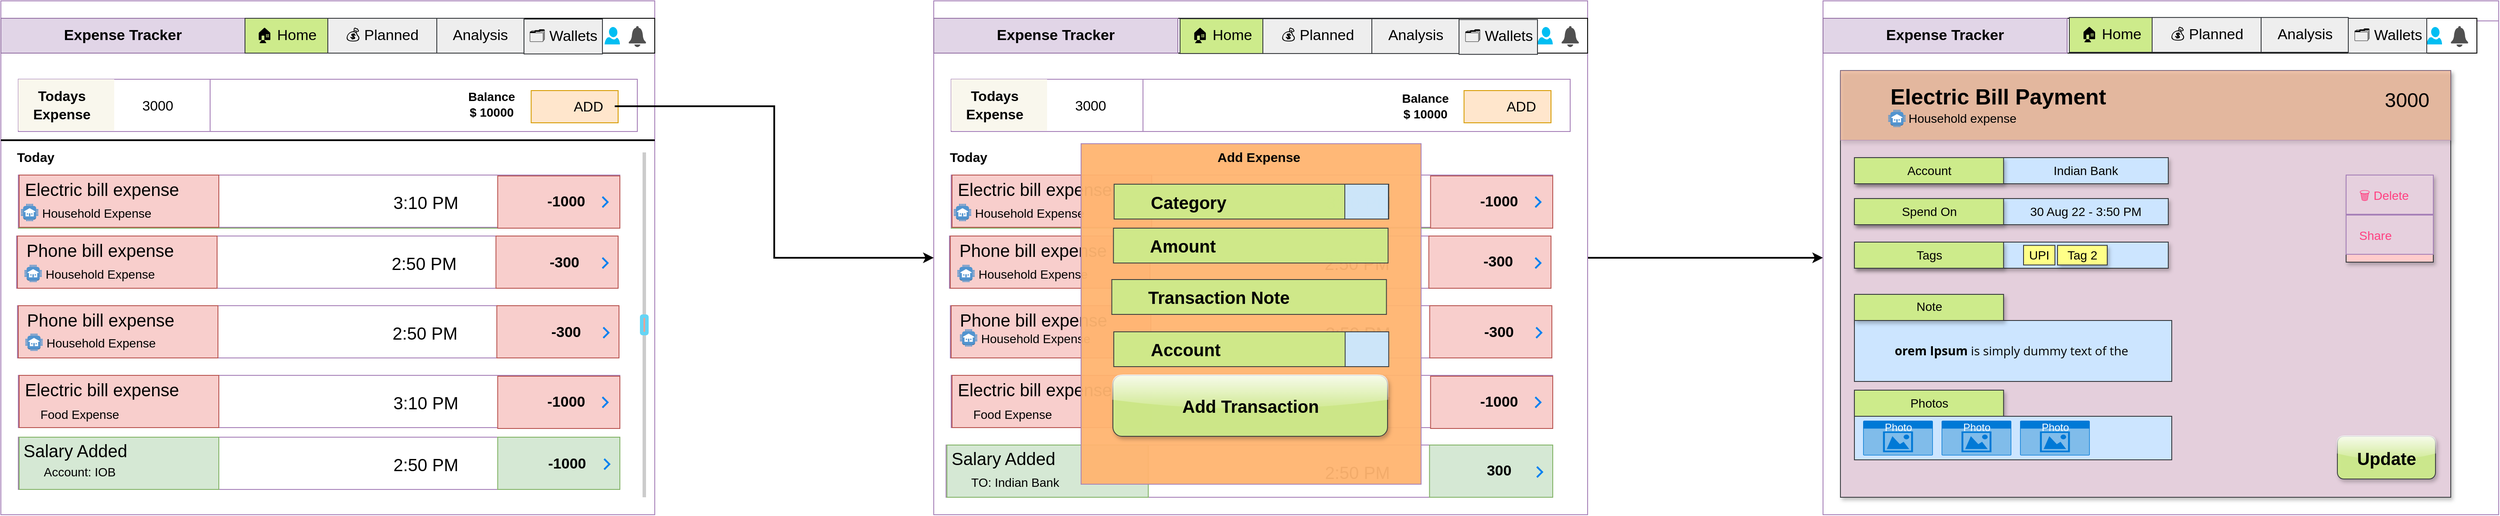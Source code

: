 <mxfile version="20.3.3" type="device" pages="4"><diagram id="b6_1KC2yUkSAUj7cPe-s" name="Homepage"><mxGraphModel dx="1422" dy="915" grid="1" gridSize="10" guides="1" tooltips="1" connect="1" arrows="1" fold="1" page="1" pageScale="1" pageWidth="850" pageHeight="1100" math="0" shadow="0"><root><mxCell id="0"/><mxCell id="1" parent="0"/><mxCell id="aTJdFlTQ6orBj1uuEVeR-10" value="" style="swimlane;strokeColor=#A680B8;fontSize=16;" parent="1" vertex="1"><mxGeometry x="60" y="520" width="750" height="590" as="geometry"/></mxCell><mxCell id="aTJdFlTQ6orBj1uuEVeR-2" value="" style="rounded=0;whiteSpace=wrap;html=1;" parent="aTJdFlTQ6orBj1uuEVeR-10" vertex="1"><mxGeometry y="20" width="750" height="40" as="geometry"/></mxCell><mxCell id="aTJdFlTQ6orBj1uuEVeR-3" value="&lt;b&gt;&lt;font style=&quot;font-size: 17px;&quot;&gt;Expense Tracker&lt;/font&gt;&lt;/b&gt;" style="rounded=0;whiteSpace=wrap;html=1;fillColor=#e1d5e7;strokeColor=#9673a6;" parent="aTJdFlTQ6orBj1uuEVeR-10" vertex="1"><mxGeometry y="20" width="280" height="40" as="geometry"/></mxCell><mxCell id="aTJdFlTQ6orBj1uuEVeR-4" value="🏠 Home" style="rounded=0;whiteSpace=wrap;html=1;strokeColor=#36393d;fontSize=17;fillColor=#cdeb8b;" parent="aTJdFlTQ6orBj1uuEVeR-10" vertex="1"><mxGeometry x="280" y="20" width="95" height="40" as="geometry"/></mxCell><mxCell id="aTJdFlTQ6orBj1uuEVeR-5" value="💰 Planned" style="rounded=0;whiteSpace=wrap;html=1;strokeColor=#36393d;fontSize=17;fillColor=#eeeeee;" parent="aTJdFlTQ6orBj1uuEVeR-10" vertex="1"><mxGeometry x="375" y="20" width="125" height="40" as="geometry"/></mxCell><mxCell id="aTJdFlTQ6orBj1uuEVeR-6" value="🗂 Wallets" style="rounded=0;whiteSpace=wrap;html=1;strokeColor=#36393d;fontSize=17;fillColor=#eeeeee;" parent="aTJdFlTQ6orBj1uuEVeR-10" vertex="1"><mxGeometry x="600" y="20.94" width="90" height="40" as="geometry"/></mxCell><mxCell id="aTJdFlTQ6orBj1uuEVeR-9" value="" style="verticalLabelPosition=bottom;html=1;verticalAlign=top;align=center;strokeColor=none;fillColor=#00BEF2;shape=mxgraph.azure.user;fontSize=17;" parent="aTJdFlTQ6orBj1uuEVeR-10" vertex="1"><mxGeometry x="692.5" y="30" width="17.5" height="20" as="geometry"/></mxCell><mxCell id="aTJdFlTQ6orBj1uuEVeR-11" value="" style="rounded=0;whiteSpace=wrap;html=1;strokeColor=#A680B8;fontSize=16;" parent="aTJdFlTQ6orBj1uuEVeR-10" vertex="1"><mxGeometry x="20" y="90" width="710" height="60" as="geometry"/></mxCell><mxCell id="aTJdFlTQ6orBj1uuEVeR-12" value="" style="rounded=0;whiteSpace=wrap;html=1;strokeColor=#A680B8;fontSize=16;" parent="aTJdFlTQ6orBj1uuEVeR-10" vertex="1"><mxGeometry x="20" y="90" width="220" height="60" as="geometry"/></mxCell><mxCell id="aTJdFlTQ6orBj1uuEVeR-84" value="" style="rounded=0;whiteSpace=wrap;html=1;strokeColor=none;strokeWidth=1;fontSize=15;fillColor=#f9f7ed;" parent="aTJdFlTQ6orBj1uuEVeR-10" vertex="1"><mxGeometry x="20" y="90" width="110" height="59" as="geometry"/></mxCell><mxCell id="aTJdFlTQ6orBj1uuEVeR-13" value="&lt;p style=&quot;line-height: 1.3;&quot;&gt;Todays Expense&lt;/p&gt;" style="text;html=1;strokeColor=none;fillColor=none;align=center;verticalAlign=middle;whiteSpace=wrap;rounded=0;fontSize=16;fontStyle=1" parent="aTJdFlTQ6orBj1uuEVeR-10" vertex="1"><mxGeometry x="40" y="105" width="60" height="30" as="geometry"/></mxCell><mxCell id="aTJdFlTQ6orBj1uuEVeR-14" value="" style="shape=image;html=1;verticalAlign=top;verticalLabelPosition=bottom;labelBackgroundColor=#ffffff;imageAspect=0;aspect=fixed;image=https://cdn2.iconfinder.com/data/icons/august/PNG/Dollar%20Sign.png;strokeColor=#A680B8;fontSize=16;" parent="aTJdFlTQ6orBj1uuEVeR-10" vertex="1"><mxGeometry x="130" y="103" width="32" height="32" as="geometry"/></mxCell><mxCell id="aTJdFlTQ6orBj1uuEVeR-15" value="3000" style="text;html=1;strokeColor=none;fillColor=none;align=center;verticalAlign=middle;whiteSpace=wrap;rounded=0;fontSize=16;" parent="aTJdFlTQ6orBj1uuEVeR-10" vertex="1"><mxGeometry x="150" y="105" width="60" height="30" as="geometry"/></mxCell><mxCell id="aTJdFlTQ6orBj1uuEVeR-16" value="" style="rounded=0;whiteSpace=wrap;html=1;strokeColor=#d79b00;fontSize=16;fillColor=#ffe6cc;" parent="aTJdFlTQ6orBj1uuEVeR-10" vertex="1"><mxGeometry x="608.25" y="103" width="99.75" height="37" as="geometry"/></mxCell><mxCell id="aTJdFlTQ6orBj1uuEVeR-18" value="ADD" style="text;html=1;strokeColor=none;fillColor=none;align=center;verticalAlign=middle;whiteSpace=wrap;rounded=0;fontSize=16;" parent="aTJdFlTQ6orBj1uuEVeR-10" vertex="1"><mxGeometry x="644.13" y="106" width="60" height="30" as="geometry"/></mxCell><mxCell id="aTJdFlTQ6orBj1uuEVeR-23" value="&lt;font style=&quot;font-size: 15px;&quot;&gt;Today&lt;/font&gt;" style="text;html=1;strokeColor=none;fillColor=none;align=center;verticalAlign=middle;whiteSpace=wrap;rounded=0;fontSize=13;fontStyle=1" parent="aTJdFlTQ6orBj1uuEVeR-10" vertex="1"><mxGeometry x="20" y="164" width="40" height="30" as="geometry"/></mxCell><mxCell id="aTJdFlTQ6orBj1uuEVeR-38" value="" style="group;fillColor=#d5e8d4;strokeColor=#82b366;" parent="aTJdFlTQ6orBj1uuEVeR-10" vertex="1" connectable="0"><mxGeometry x="20" y="200" width="690" height="61" as="geometry"/></mxCell><mxCell id="aTJdFlTQ6orBj1uuEVeR-25" value="" style="rounded=0;whiteSpace=wrap;html=1;strokeColor=#A680B8;fontSize=13;" parent="aTJdFlTQ6orBj1uuEVeR-38" vertex="1"><mxGeometry width="690" height="60" as="geometry"/></mxCell><mxCell id="aTJdFlTQ6orBj1uuEVeR-53" value="" style="rounded=0;whiteSpace=wrap;html=1;strokeColor=#b85450;fontSize=14;fillColor=#f8cecc;" parent="aTJdFlTQ6orBj1uuEVeR-38" vertex="1"><mxGeometry x="549.844" y="1" width="140.156" height="60" as="geometry"/></mxCell><mxCell id="aTJdFlTQ6orBj1uuEVeR-26" value="" style="shape=image;html=1;verticalAlign=top;verticalLabelPosition=bottom;labelBackgroundColor=#ffffff;imageAspect=0;aspect=fixed;image=https://cdn0.iconfinder.com/data/icons/math-business-icon-set/93/1_8-128.png;strokeColor=#A680B8;fontSize=13;" parent="aTJdFlTQ6orBj1uuEVeR-38" vertex="1"><mxGeometry x="578.0" y="16" width="27.826" height="27.826" as="geometry"/></mxCell><mxCell id="aTJdFlTQ6orBj1uuEVeR-27" value="&lt;b&gt;-1000&lt;/b&gt;" style="text;html=1;strokeColor=none;fillColor=none;align=center;verticalAlign=middle;whiteSpace=wrap;rounded=0;fontSize=17;" parent="aTJdFlTQ6orBj1uuEVeR-38" vertex="1"><mxGeometry x="605.83" y="16" width="45" height="30" as="geometry"/></mxCell><mxCell id="aTJdFlTQ6orBj1uuEVeR-34" value="" style="rounded=0;whiteSpace=wrap;html=1;strokeColor=#b85450;fontSize=14;fillColor=#f8cecc;" parent="aTJdFlTQ6orBj1uuEVeR-38" vertex="1"><mxGeometry x="1" width="229" height="60" as="geometry"/></mxCell><mxCell id="aTJdFlTQ6orBj1uuEVeR-28" value="Electric bill expense" style="text;html=1;strokeColor=none;fillColor=none;align=center;verticalAlign=middle;whiteSpace=wrap;rounded=0;fontSize=20;" parent="aTJdFlTQ6orBj1uuEVeR-38" vertex="1"><mxGeometry x="1" y="1" width="190.0" height="30" as="geometry"/></mxCell><mxCell id="aTJdFlTQ6orBj1uuEVeR-33" value="3:10 PM" style="text;html=1;strokeColor=none;fillColor=none;align=center;verticalAlign=middle;whiteSpace=wrap;rounded=0;fontSize=20;" parent="aTJdFlTQ6orBj1uuEVeR-38" vertex="1"><mxGeometry x="420" y="16" width="95.0" height="30" as="geometry"/></mxCell><mxCell id="aTJdFlTQ6orBj1uuEVeR-52" value="" style="html=1;verticalLabelPosition=bottom;labelBackgroundColor=#ffffff;verticalAlign=top;shadow=0;dashed=0;strokeWidth=2;shape=mxgraph.ios7.misc.right;strokeColor=#0080f0;fontSize=15;fillColor=#E5A499;" parent="aTJdFlTQ6orBj1uuEVeR-38" vertex="1"><mxGeometry x="670" y="25" width="6" height="12" as="geometry"/></mxCell><mxCell id="aTJdFlTQ6orBj1uuEVeR-87" value="" style="group" parent="aTJdFlTQ6orBj1uuEVeR-38" vertex="1" connectable="0"><mxGeometry x="3" y="31" width="157" height="22" as="geometry"/></mxCell><mxCell id="aTJdFlTQ6orBj1uuEVeR-29" value="&lt;font style=&quot;font-size: 14px;&quot;&gt;Household Expense&lt;/font&gt;" style="text;html=1;strokeColor=none;fillColor=none;align=center;verticalAlign=middle;whiteSpace=wrap;rounded=0;fontSize=20;" parent="aTJdFlTQ6orBj1uuEVeR-87" vertex="1"><mxGeometry x="17" width="140" height="20" as="geometry"/></mxCell><mxCell id="aTJdFlTQ6orBj1uuEVeR-86" value="" style="outlineConnect=0;dashed=0;verticalLabelPosition=bottom;verticalAlign=top;align=center;html=1;shape=mxgraph.aws3.house;fillColor=#5294CF;gradientColor=none;strokeColor=#A680B8;strokeWidth=1;fontSize=15;" parent="aTJdFlTQ6orBj1uuEVeR-87" vertex="1"><mxGeometry y="2" width="20" height="20" as="geometry"/></mxCell><mxCell id="aTJdFlTQ6orBj1uuEVeR-39" value="" style="group" parent="aTJdFlTQ6orBj1uuEVeR-10" vertex="1" connectable="0"><mxGeometry x="18" y="270" width="690" height="60" as="geometry"/></mxCell><mxCell id="aTJdFlTQ6orBj1uuEVeR-40" value="" style="rounded=0;whiteSpace=wrap;html=1;strokeColor=#A680B8;fontSize=13;" parent="aTJdFlTQ6orBj1uuEVeR-39" vertex="1"><mxGeometry width="690" height="60" as="geometry"/></mxCell><mxCell id="aTJdFlTQ6orBj1uuEVeR-50" value="" style="rounded=0;whiteSpace=wrap;html=1;strokeColor=#b85450;fontSize=14;fillColor=#f8cecc;" parent="aTJdFlTQ6orBj1uuEVeR-39" vertex="1"><mxGeometry x="549.844" width="140.156" height="60" as="geometry"/></mxCell><mxCell id="aTJdFlTQ6orBj1uuEVeR-41" value="" style="shape=image;html=1;verticalAlign=top;verticalLabelPosition=bottom;labelBackgroundColor=#ffffff;imageAspect=0;aspect=fixed;image=https://cdn0.iconfinder.com/data/icons/math-business-icon-set/93/1_8-128.png;strokeColor=#A680B8;fontSize=13;" parent="aTJdFlTQ6orBj1uuEVeR-39" vertex="1"><mxGeometry x="577" y="15" width="30" height="30" as="geometry"/></mxCell><mxCell id="aTJdFlTQ6orBj1uuEVeR-43" value="" style="rounded=0;whiteSpace=wrap;html=1;strokeColor=#b85450;fontSize=14;fillColor=#f8cecc;" parent="aTJdFlTQ6orBj1uuEVeR-39" vertex="1"><mxGeometry x="1" width="229" height="60" as="geometry"/></mxCell><mxCell id="aTJdFlTQ6orBj1uuEVeR-44" value="Phone bill expense" style="text;html=1;strokeColor=none;fillColor=none;align=center;verticalAlign=middle;whiteSpace=wrap;rounded=0;fontSize=20;" parent="aTJdFlTQ6orBj1uuEVeR-39" vertex="1"><mxGeometry x="1" y="1" width="190" height="30" as="geometry"/></mxCell><mxCell id="aTJdFlTQ6orBj1uuEVeR-46" value="2:50 PM" style="text;html=1;strokeColor=none;fillColor=none;align=center;verticalAlign=middle;whiteSpace=wrap;rounded=0;fontSize=20;" parent="aTJdFlTQ6orBj1uuEVeR-39" vertex="1"><mxGeometry x="420" y="16" width="95" height="30" as="geometry"/></mxCell><mxCell id="aTJdFlTQ6orBj1uuEVeR-51" value="" style="html=1;verticalLabelPosition=bottom;labelBackgroundColor=#ffffff;verticalAlign=top;shadow=0;dashed=0;strokeWidth=2;shape=mxgraph.ios7.misc.right;strokeColor=#0080f0;fontSize=15;fillColor=#E5A499;" parent="aTJdFlTQ6orBj1uuEVeR-39" vertex="1"><mxGeometry x="672" y="25" width="6" height="12" as="geometry"/></mxCell><mxCell id="aTJdFlTQ6orBj1uuEVeR-88" value="" style="group" parent="aTJdFlTQ6orBj1uuEVeR-39" vertex="1" connectable="0"><mxGeometry x="9" y="31" width="157" height="22" as="geometry"/></mxCell><mxCell id="aTJdFlTQ6orBj1uuEVeR-89" value="&lt;font style=&quot;font-size: 14px;&quot;&gt;Household Expense&lt;/font&gt;" style="text;html=1;strokeColor=none;fillColor=none;align=center;verticalAlign=middle;whiteSpace=wrap;rounded=0;fontSize=20;" parent="aTJdFlTQ6orBj1uuEVeR-88" vertex="1"><mxGeometry x="17" width="140" height="20" as="geometry"/></mxCell><mxCell id="aTJdFlTQ6orBj1uuEVeR-90" value="" style="outlineConnect=0;dashed=0;verticalLabelPosition=bottom;verticalAlign=top;align=center;html=1;shape=mxgraph.aws3.house;fillColor=#5294CF;gradientColor=none;strokeColor=#A680B8;strokeWidth=1;fontSize=15;" parent="aTJdFlTQ6orBj1uuEVeR-88" vertex="1"><mxGeometry y="2" width="20" height="20" as="geometry"/></mxCell><mxCell id="aTJdFlTQ6orBj1uuEVeR-73" value="&lt;b&gt;300&lt;/b&gt;" style="text;html=1;strokeColor=none;fillColor=none;align=center;verticalAlign=middle;whiteSpace=wrap;rounded=0;fontSize=17;" parent="aTJdFlTQ6orBj1uuEVeR-10" vertex="1"><mxGeometry x="623.5" y="516" width="45" height="30" as="geometry"/></mxCell><mxCell id="aTJdFlTQ6orBj1uuEVeR-74" value="" style="group" parent="aTJdFlTQ6orBj1uuEVeR-10" vertex="1" connectable="0"><mxGeometry x="19" y="350" width="690" height="60" as="geometry"/></mxCell><mxCell id="aTJdFlTQ6orBj1uuEVeR-75" value="" style="rounded=0;whiteSpace=wrap;html=1;strokeColor=#A680B8;fontSize=13;" parent="aTJdFlTQ6orBj1uuEVeR-74" vertex="1"><mxGeometry width="690" height="60" as="geometry"/></mxCell><mxCell id="aTJdFlTQ6orBj1uuEVeR-76" value="" style="rounded=0;whiteSpace=wrap;html=1;strokeColor=#b85450;fontSize=14;fillColor=#f8cecc;" parent="aTJdFlTQ6orBj1uuEVeR-74" vertex="1"><mxGeometry x="549.844" width="140.156" height="60" as="geometry"/></mxCell><mxCell id="aTJdFlTQ6orBj1uuEVeR-77" value="" style="shape=image;html=1;verticalAlign=top;verticalLabelPosition=bottom;labelBackgroundColor=#ffffff;imageAspect=0;aspect=fixed;image=https://cdn0.iconfinder.com/data/icons/math-business-icon-set/93/1_8-128.png;strokeColor=#A680B8;fontSize=13;" parent="aTJdFlTQ6orBj1uuEVeR-74" vertex="1"><mxGeometry x="577" y="15" width="30" height="30" as="geometry"/></mxCell><mxCell id="aTJdFlTQ6orBj1uuEVeR-78" value="" style="rounded=0;whiteSpace=wrap;html=1;strokeColor=#b85450;fontSize=14;fillColor=#f8cecc;" parent="aTJdFlTQ6orBj1uuEVeR-74" vertex="1"><mxGeometry x="1" width="229" height="60" as="geometry"/></mxCell><mxCell id="aTJdFlTQ6orBj1uuEVeR-79" value="Phone bill expense" style="text;html=1;strokeColor=none;fillColor=none;align=center;verticalAlign=middle;whiteSpace=wrap;rounded=0;fontSize=20;" parent="aTJdFlTQ6orBj1uuEVeR-74" vertex="1"><mxGeometry x="1" y="1" width="189" height="29" as="geometry"/></mxCell><mxCell id="aTJdFlTQ6orBj1uuEVeR-81" value="2:50 PM" style="text;html=1;strokeColor=none;fillColor=none;align=center;verticalAlign=middle;whiteSpace=wrap;rounded=0;fontSize=20;" parent="aTJdFlTQ6orBj1uuEVeR-74" vertex="1"><mxGeometry x="420" y="16" width="95" height="30" as="geometry"/></mxCell><mxCell id="aTJdFlTQ6orBj1uuEVeR-82" value="" style="html=1;verticalLabelPosition=bottom;labelBackgroundColor=#ffffff;verticalAlign=top;shadow=0;dashed=0;strokeWidth=2;shape=mxgraph.ios7.misc.right;strokeColor=#0080f0;fontSize=15;fillColor=#E5A499;" parent="aTJdFlTQ6orBj1uuEVeR-74" vertex="1"><mxGeometry x="672" y="25" width="6" height="12" as="geometry"/></mxCell><mxCell id="aTJdFlTQ6orBj1uuEVeR-83" value="&lt;b&gt;&amp;nbsp;-300&lt;/b&gt;" style="text;html=1;strokeColor=none;fillColor=none;align=center;verticalAlign=middle;whiteSpace=wrap;rounded=0;fontSize=17;" parent="aTJdFlTQ6orBj1uuEVeR-10" vertex="1"><mxGeometry x="622.5" y="366" width="45.5" height="30" as="geometry"/></mxCell><mxCell id="aTJdFlTQ6orBj1uuEVeR-100" value="&lt;font style=&quot;font-size: 14px;&quot;&gt;&lt;b&gt;Balance&lt;br&gt;$ 10000&lt;/b&gt;&lt;/font&gt;" style="text;html=1;strokeColor=none;fillColor=none;align=center;verticalAlign=middle;whiteSpace=wrap;rounded=0;strokeWidth=1;fontSize=15;" parent="aTJdFlTQ6orBj1uuEVeR-10" vertex="1"><mxGeometry x="518.25" y="103" width="90" height="30" as="geometry"/></mxCell><mxCell id="aTJdFlTQ6orBj1uuEVeR-102" value="" style="sketch=0;pointerEvents=1;shadow=0;dashed=0;html=1;strokeColor=none;labelPosition=center;verticalLabelPosition=bottom;verticalAlign=top;align=center;fillColor=#505050;shape=mxgraph.mscae.oms.alerts;strokeWidth=1;fontSize=13;" parent="aTJdFlTQ6orBj1uuEVeR-10" vertex="1"><mxGeometry x="720" y="28.88" width="20" height="24.12" as="geometry"/></mxCell><mxCell id="aTJdFlTQ6orBj1uuEVeR-248" value="" style="group" parent="aTJdFlTQ6orBj1uuEVeR-10" vertex="1" connectable="0"><mxGeometry x="20" y="430" width="690" height="61" as="geometry"/></mxCell><mxCell id="aTJdFlTQ6orBj1uuEVeR-55" value="" style="rounded=0;whiteSpace=wrap;html=1;strokeColor=#A680B8;fontSize=13;" parent="aTJdFlTQ6orBj1uuEVeR-248" vertex="1"><mxGeometry width="690" height="60" as="geometry"/></mxCell><mxCell id="aTJdFlTQ6orBj1uuEVeR-56" value="" style="rounded=0;whiteSpace=wrap;html=1;strokeColor=#b85450;fontSize=14;fillColor=#f8cecc;" parent="aTJdFlTQ6orBj1uuEVeR-248" vertex="1"><mxGeometry x="549.844" y="1" width="140.156" height="60" as="geometry"/></mxCell><mxCell id="aTJdFlTQ6orBj1uuEVeR-57" value="" style="shape=image;html=1;verticalAlign=top;verticalLabelPosition=bottom;labelBackgroundColor=#ffffff;imageAspect=0;aspect=fixed;image=https://cdn0.iconfinder.com/data/icons/math-business-icon-set/93/1_8-128.png;strokeColor=#A680B8;fontSize=13;" parent="aTJdFlTQ6orBj1uuEVeR-248" vertex="1"><mxGeometry x="578" y="16" width="27.826" height="27.826" as="geometry"/></mxCell><mxCell id="aTJdFlTQ6orBj1uuEVeR-58" value="&lt;b&gt;-1000&lt;/b&gt;" style="text;html=1;strokeColor=none;fillColor=none;align=center;verticalAlign=middle;whiteSpace=wrap;rounded=0;fontSize=17;" parent="aTJdFlTQ6orBj1uuEVeR-248" vertex="1"><mxGeometry x="605.83" y="16" width="45" height="30" as="geometry"/></mxCell><mxCell id="aTJdFlTQ6orBj1uuEVeR-59" value="" style="rounded=0;whiteSpace=wrap;html=1;strokeColor=#b85450;fontSize=14;fillColor=#f8cecc;" parent="aTJdFlTQ6orBj1uuEVeR-248" vertex="1"><mxGeometry x="1" width="229" height="60" as="geometry"/></mxCell><mxCell id="aTJdFlTQ6orBj1uuEVeR-60" value="Electric bill expense" style="text;html=1;strokeColor=none;fillColor=none;align=center;verticalAlign=middle;whiteSpace=wrap;rounded=0;fontSize=20;" parent="aTJdFlTQ6orBj1uuEVeR-248" vertex="1"><mxGeometry x="1" y="1" width="190.0" height="30" as="geometry"/></mxCell><mxCell id="aTJdFlTQ6orBj1uuEVeR-61" value="&lt;span style=&quot;font-size: 14px;&quot;&gt;Food Expense&lt;/span&gt;" style="text;html=1;strokeColor=none;fillColor=none;align=center;verticalAlign=middle;whiteSpace=wrap;rounded=0;fontSize=20;" parent="aTJdFlTQ6orBj1uuEVeR-248" vertex="1"><mxGeometry x="20" y="32" width="101" height="20" as="geometry"/></mxCell><mxCell id="aTJdFlTQ6orBj1uuEVeR-62" value="3:10 PM" style="text;html=1;strokeColor=none;fillColor=none;align=center;verticalAlign=middle;whiteSpace=wrap;rounded=0;fontSize=20;" parent="aTJdFlTQ6orBj1uuEVeR-248" vertex="1"><mxGeometry x="420" y="16" width="95.0" height="30" as="geometry"/></mxCell><mxCell id="aTJdFlTQ6orBj1uuEVeR-63" value="" style="html=1;verticalLabelPosition=bottom;labelBackgroundColor=#ffffff;verticalAlign=top;shadow=0;dashed=0;strokeWidth=2;shape=mxgraph.ios7.misc.right;strokeColor=#0080f0;fontSize=15;fillColor=#E5A499;" parent="aTJdFlTQ6orBj1uuEVeR-248" vertex="1"><mxGeometry x="670" y="25" width="6" height="12" as="geometry"/></mxCell><mxCell id="aTJdFlTQ6orBj1uuEVeR-95" value="" style="shape=image;html=1;verticalAlign=top;verticalLabelPosition=bottom;labelBackgroundColor=#ffffff;imageAspect=0;aspect=fixed;image=https://cdn1.iconfinder.com/data/icons/cartoon-snack/128/pizza-128.png;strokeColor=#A680B8;strokeWidth=1;fontSize=15;fillColor=#E5A499;" parent="aTJdFlTQ6orBj1uuEVeR-248" vertex="1"><mxGeometry y="30" width="30" height="30" as="geometry"/></mxCell><mxCell id="aTJdFlTQ6orBj1uuEVeR-64" value="" style="group" parent="aTJdFlTQ6orBj1uuEVeR-10" vertex="1" connectable="0"><mxGeometry x="20" y="501" width="690" height="60" as="geometry"/></mxCell><mxCell id="aTJdFlTQ6orBj1uuEVeR-65" value="" style="rounded=0;whiteSpace=wrap;html=1;strokeColor=#A680B8;fontSize=13;" parent="aTJdFlTQ6orBj1uuEVeR-64" vertex="1"><mxGeometry width="690" height="60" as="geometry"/></mxCell><mxCell id="aTJdFlTQ6orBj1uuEVeR-66" value="" style="rounded=0;whiteSpace=wrap;html=1;strokeColor=#82b366;fontSize=14;fillColor=#d5e8d4;" parent="aTJdFlTQ6orBj1uuEVeR-64" vertex="1"><mxGeometry x="549.844" width="140.156" height="60" as="geometry"/></mxCell><mxCell id="aTJdFlTQ6orBj1uuEVeR-67" value="" style="shape=image;html=1;verticalAlign=top;verticalLabelPosition=bottom;labelBackgroundColor=#ffffff;imageAspect=0;aspect=fixed;image=https://cdn0.iconfinder.com/data/icons/math-business-icon-set/93/1_8-128.png;strokeColor=#A680B8;fontSize=13;" parent="aTJdFlTQ6orBj1uuEVeR-64" vertex="1"><mxGeometry x="577" y="15" width="30" height="30" as="geometry"/></mxCell><mxCell id="aTJdFlTQ6orBj1uuEVeR-68" value="" style="rounded=0;whiteSpace=wrap;html=1;strokeColor=#82b366;fontSize=14;fillColor=#d5e8d4;" parent="aTJdFlTQ6orBj1uuEVeR-64" vertex="1"><mxGeometry x="1" width="229" height="60" as="geometry"/></mxCell><mxCell id="aTJdFlTQ6orBj1uuEVeR-69" value="Salary Added" style="text;html=1;strokeColor=none;fillColor=none;align=center;verticalAlign=middle;whiteSpace=wrap;rounded=0;fontSize=20;" parent="aTJdFlTQ6orBj1uuEVeR-64" vertex="1"><mxGeometry width="131" height="30" as="geometry"/></mxCell><mxCell id="aTJdFlTQ6orBj1uuEVeR-71" value="2:50 PM" style="text;html=1;strokeColor=none;fillColor=none;align=center;verticalAlign=middle;whiteSpace=wrap;rounded=0;fontSize=20;" parent="aTJdFlTQ6orBj1uuEVeR-64" vertex="1"><mxGeometry x="420" y="16" width="95" height="30" as="geometry"/></mxCell><mxCell id="aTJdFlTQ6orBj1uuEVeR-72" value="" style="html=1;verticalLabelPosition=bottom;labelBackgroundColor=#ffffff;verticalAlign=top;shadow=0;dashed=0;strokeWidth=2;shape=mxgraph.ios7.misc.right;strokeColor=#0080f0;fontSize=15;fillColor=#E5A499;" parent="aTJdFlTQ6orBj1uuEVeR-64" vertex="1"><mxGeometry x="672" y="25" width="6" height="12" as="geometry"/></mxCell><mxCell id="aTJdFlTQ6orBj1uuEVeR-96" value="" style="shape=image;html=1;verticalAlign=top;verticalLabelPosition=bottom;labelBackgroundColor=#ffffff;imageAspect=0;aspect=fixed;image=https://cdn1.iconfinder.com/data/icons/2-building-line-filled/614/2334_-_Bank-128.png;strokeColor=#A680B8;strokeWidth=1;fontSize=15;fillColor=#E5A499;" parent="aTJdFlTQ6orBj1uuEVeR-64" vertex="1"><mxGeometry x="1" y="25" width="30" height="30" as="geometry"/></mxCell><mxCell id="aTJdFlTQ6orBj1uuEVeR-590" value="&lt;b&gt;-1000&lt;/b&gt;" style="text;html=1;strokeColor=none;fillColor=none;align=center;verticalAlign=middle;whiteSpace=wrap;rounded=0;fontSize=17;" parent="aTJdFlTQ6orBj1uuEVeR-64" vertex="1"><mxGeometry x="607.0" y="16" width="45" height="30" as="geometry"/></mxCell><mxCell id="aTJdFlTQ6orBj1uuEVeR-662" value="Analysis" style="rounded=0;whiteSpace=wrap;html=1;strokeColor=#36393d;fontSize=17;fillColor=#eeeeee;" parent="aTJdFlTQ6orBj1uuEVeR-10" vertex="1"><mxGeometry x="500" y="20" width="100" height="40" as="geometry"/></mxCell><mxCell id="fyjfbvrjv0-XTwrz7u6P-1" value="" style="shape=image;html=1;verticalAlign=top;verticalLabelPosition=bottom;labelBackgroundColor=#ffffff;imageAspect=0;aspect=fixed;image=https://cdn1.iconfinder.com/data/icons/heroicons-ui/24/dots-horizontal-128.png;rounded=0;shadow=0;glass=0;sketch=0;strokeColor=#A680B8;strokeWidth=1;fontSize=13;fillColor=#FFD966;gradientColor=none;" parent="aTJdFlTQ6orBj1uuEVeR-10" vertex="1"><mxGeometry x="687.25" y="165" width="28" height="28" as="geometry"/></mxCell><mxCell id="aTJdFlTQ6orBj1uuEVeR-17" value="" style="shape=image;html=1;verticalAlign=top;verticalLabelPosition=bottom;labelBackgroundColor=#ffffff;imageAspect=0;aspect=fixed;image=https://cdn4.iconfinder.com/data/icons/evil-icons-user-interface/64/plus-128.png;strokeColor=#A680B8;fontSize=16;" parent="1" vertex="1"><mxGeometry x="672.13" y="623" width="38" height="38" as="geometry"/></mxCell><mxCell id="aTJdFlTQ6orBj1uuEVeR-37" value="" style="endArrow=none;html=1;rounded=0;fontSize=14;strokeWidth=2;" parent="1" edge="1"><mxGeometry width="50" height="50" relative="1" as="geometry"><mxPoint x="60" y="680" as="sourcePoint"/><mxPoint x="810" y="680" as="targetPoint"/></mxGeometry></mxCell><mxCell id="aTJdFlTQ6orBj1uuEVeR-48" value="" style="verticalLabelPosition=bottom;verticalAlign=top;html=1;shadow=0;dashed=0;strokeWidth=4;shape=mxgraph.android.quickscroll3;dy=0.5;fillColor=#E5A499;strokeColor=#66D5F5;fontSize=15;" parent="1" vertex="1"><mxGeometry x="795" y="694" width="6" height="396" as="geometry"/></mxCell><mxCell id="aTJdFlTQ6orBj1uuEVeR-42" value="&lt;b&gt;-300&lt;/b&gt;" style="text;html=1;strokeColor=none;fillColor=none;align=center;verticalAlign=middle;whiteSpace=wrap;rounded=0;fontSize=17;" parent="1" vertex="1"><mxGeometry x="683.5" y="806" width="45" height="30" as="geometry"/></mxCell><mxCell id="aTJdFlTQ6orBj1uuEVeR-91" value="" style="group" parent="1" vertex="1" connectable="0"><mxGeometry x="90" y="900" width="157" height="22" as="geometry"/></mxCell><mxCell id="aTJdFlTQ6orBj1uuEVeR-92" value="&lt;font style=&quot;font-size: 14px;&quot;&gt;Household Expense&lt;/font&gt;" style="text;html=1;strokeColor=none;fillColor=none;align=center;verticalAlign=middle;whiteSpace=wrap;rounded=0;fontSize=20;" parent="aTJdFlTQ6orBj1uuEVeR-91" vertex="1"><mxGeometry x="15" width="140" height="20" as="geometry"/></mxCell><mxCell id="aTJdFlTQ6orBj1uuEVeR-93" value="" style="outlineConnect=0;dashed=0;verticalLabelPosition=bottom;verticalAlign=top;align=center;html=1;shape=mxgraph.aws3.house;fillColor=#5294CF;gradientColor=none;strokeColor=#A680B8;strokeWidth=1;fontSize=15;" parent="aTJdFlTQ6orBj1uuEVeR-91" vertex="1"><mxGeometry x="-2" y="2" width="20" height="20" as="geometry"/></mxCell><mxCell id="aTJdFlTQ6orBj1uuEVeR-70" value="&lt;font style=&quot;font-size: 14px;&quot;&gt;Account: IOB&lt;/font&gt;" style="text;html=1;strokeColor=none;fillColor=none;align=center;verticalAlign=middle;whiteSpace=wrap;rounded=0;fontSize=20;" parent="1" vertex="1"><mxGeometry x="105" y="1048" width="91" height="20" as="geometry"/></mxCell><mxCell id="aTJdFlTQ6orBj1uuEVeR-413" style="edgeStyle=orthogonalEdgeStyle;rounded=0;jumpSize=6;orthogonalLoop=1;jettySize=auto;html=1;entryX=0;entryY=0.5;entryDx=0;entryDy=0;strokeWidth=2;fontSize=20;startSize=0;" parent="1" source="aTJdFlTQ6orBj1uuEVeR-249" target="aTJdFlTQ6orBj1uuEVeR-334" edge="1"><mxGeometry relative="1" as="geometry"/></mxCell><mxCell id="aTJdFlTQ6orBj1uuEVeR-249" value="" style="swimlane;strokeColor=#A680B8;fontSize=16;" parent="1" vertex="1"><mxGeometry x="1130" y="520" width="750" height="590" as="geometry"/></mxCell><mxCell id="aTJdFlTQ6orBj1uuEVeR-250" value="" style="rounded=0;whiteSpace=wrap;html=1;" parent="aTJdFlTQ6orBj1uuEVeR-249" vertex="1"><mxGeometry y="20" width="750" height="40" as="geometry"/></mxCell><mxCell id="aTJdFlTQ6orBj1uuEVeR-251" value="&lt;b&gt;&lt;font style=&quot;font-size: 17px;&quot;&gt;Expense Tracker&lt;/font&gt;&lt;/b&gt;" style="rounded=0;whiteSpace=wrap;html=1;fillColor=#e1d5e7;strokeColor=#9673a6;" parent="aTJdFlTQ6orBj1uuEVeR-249" vertex="1"><mxGeometry y="20" width="280" height="40" as="geometry"/></mxCell><mxCell id="aTJdFlTQ6orBj1uuEVeR-255" value="" style="verticalLabelPosition=bottom;html=1;verticalAlign=top;align=center;strokeColor=none;fillColor=#00BEF2;shape=mxgraph.azure.user;fontSize=17;" parent="aTJdFlTQ6orBj1uuEVeR-249" vertex="1"><mxGeometry x="692.5" y="30" width="17.5" height="20" as="geometry"/></mxCell><mxCell id="aTJdFlTQ6orBj1uuEVeR-256" value="" style="rounded=0;whiteSpace=wrap;html=1;strokeColor=#A680B8;fontSize=16;" parent="aTJdFlTQ6orBj1uuEVeR-249" vertex="1"><mxGeometry x="20" y="90" width="710" height="60" as="geometry"/></mxCell><mxCell id="aTJdFlTQ6orBj1uuEVeR-257" value="" style="rounded=0;whiteSpace=wrap;html=1;strokeColor=#A680B8;fontSize=16;" parent="aTJdFlTQ6orBj1uuEVeR-249" vertex="1"><mxGeometry x="20" y="90" width="220" height="60" as="geometry"/></mxCell><mxCell id="aTJdFlTQ6orBj1uuEVeR-258" value="" style="rounded=0;whiteSpace=wrap;html=1;strokeColor=none;strokeWidth=1;fontSize=15;fillColor=#f9f7ed;" parent="aTJdFlTQ6orBj1uuEVeR-249" vertex="1"><mxGeometry x="20" y="90" width="110" height="59" as="geometry"/></mxCell><mxCell id="aTJdFlTQ6orBj1uuEVeR-259" value="&lt;p style=&quot;line-height: 1.3;&quot;&gt;Todays Expense&lt;/p&gt;" style="text;html=1;strokeColor=none;fillColor=none;align=center;verticalAlign=middle;whiteSpace=wrap;rounded=0;fontSize=16;fontStyle=1" parent="aTJdFlTQ6orBj1uuEVeR-249" vertex="1"><mxGeometry x="40" y="105" width="60" height="30" as="geometry"/></mxCell><mxCell id="aTJdFlTQ6orBj1uuEVeR-260" value="" style="shape=image;html=1;verticalAlign=top;verticalLabelPosition=bottom;labelBackgroundColor=#ffffff;imageAspect=0;aspect=fixed;image=https://cdn2.iconfinder.com/data/icons/august/PNG/Dollar%20Sign.png;strokeColor=#A680B8;fontSize=16;" parent="aTJdFlTQ6orBj1uuEVeR-249" vertex="1"><mxGeometry x="130" y="103" width="32" height="32" as="geometry"/></mxCell><mxCell id="aTJdFlTQ6orBj1uuEVeR-261" value="3000" style="text;html=1;strokeColor=none;fillColor=none;align=center;verticalAlign=middle;whiteSpace=wrap;rounded=0;fontSize=16;" parent="aTJdFlTQ6orBj1uuEVeR-249" vertex="1"><mxGeometry x="150" y="105" width="60" height="30" as="geometry"/></mxCell><mxCell id="aTJdFlTQ6orBj1uuEVeR-262" value="" style="rounded=0;whiteSpace=wrap;html=1;strokeColor=#d79b00;fontSize=16;fillColor=#ffe6cc;" parent="aTJdFlTQ6orBj1uuEVeR-249" vertex="1"><mxGeometry x="608.25" y="103" width="99.75" height="37" as="geometry"/></mxCell><mxCell id="aTJdFlTQ6orBj1uuEVeR-263" value="ADD" style="text;html=1;strokeColor=none;fillColor=none;align=center;verticalAlign=middle;whiteSpace=wrap;rounded=0;fontSize=16;" parent="aTJdFlTQ6orBj1uuEVeR-249" vertex="1"><mxGeometry x="644.13" y="106" width="60" height="30" as="geometry"/></mxCell><mxCell id="aTJdFlTQ6orBj1uuEVeR-264" value="&lt;font style=&quot;font-size: 15px;&quot;&gt;Today&lt;/font&gt;" style="text;html=1;strokeColor=none;fillColor=none;align=center;verticalAlign=middle;whiteSpace=wrap;rounded=0;fontSize=13;fontStyle=1" parent="aTJdFlTQ6orBj1uuEVeR-249" vertex="1"><mxGeometry x="20" y="164" width="40" height="30" as="geometry"/></mxCell><mxCell id="aTJdFlTQ6orBj1uuEVeR-265" value="" style="group;fillColor=#d5e8d4;strokeColor=#82b366;" parent="aTJdFlTQ6orBj1uuEVeR-249" vertex="1" connectable="0"><mxGeometry x="20" y="200" width="690" height="61" as="geometry"/></mxCell><mxCell id="aTJdFlTQ6orBj1uuEVeR-266" value="" style="rounded=0;whiteSpace=wrap;html=1;strokeColor=#A680B8;fontSize=13;" parent="aTJdFlTQ6orBj1uuEVeR-265" vertex="1"><mxGeometry width="690" height="60" as="geometry"/></mxCell><mxCell id="aTJdFlTQ6orBj1uuEVeR-267" value="" style="rounded=0;whiteSpace=wrap;html=1;strokeColor=#b85450;fontSize=14;fillColor=#f8cecc;" parent="aTJdFlTQ6orBj1uuEVeR-265" vertex="1"><mxGeometry x="549.844" y="1" width="140.156" height="60" as="geometry"/></mxCell><mxCell id="aTJdFlTQ6orBj1uuEVeR-268" value="" style="shape=image;html=1;verticalAlign=top;verticalLabelPosition=bottom;labelBackgroundColor=#ffffff;imageAspect=0;aspect=fixed;image=https://cdn0.iconfinder.com/data/icons/math-business-icon-set/93/1_8-128.png;strokeColor=#A680B8;fontSize=13;" parent="aTJdFlTQ6orBj1uuEVeR-265" vertex="1"><mxGeometry x="578.0" y="16" width="27.826" height="27.826" as="geometry"/></mxCell><mxCell id="aTJdFlTQ6orBj1uuEVeR-269" value="&lt;b&gt;-1000&lt;/b&gt;" style="text;html=1;strokeColor=none;fillColor=none;align=center;verticalAlign=middle;whiteSpace=wrap;rounded=0;fontSize=17;" parent="aTJdFlTQ6orBj1uuEVeR-265" vertex="1"><mxGeometry x="605.83" y="16" width="45" height="30" as="geometry"/></mxCell><mxCell id="aTJdFlTQ6orBj1uuEVeR-270" value="" style="rounded=0;whiteSpace=wrap;html=1;strokeColor=#b85450;fontSize=14;fillColor=#f8cecc;" parent="aTJdFlTQ6orBj1uuEVeR-265" vertex="1"><mxGeometry x="1" width="229" height="60" as="geometry"/></mxCell><mxCell id="aTJdFlTQ6orBj1uuEVeR-271" value="Electric bill expense" style="text;html=1;strokeColor=none;fillColor=none;align=center;verticalAlign=middle;whiteSpace=wrap;rounded=0;fontSize=20;" parent="aTJdFlTQ6orBj1uuEVeR-265" vertex="1"><mxGeometry x="1" y="1" width="190.0" height="30" as="geometry"/></mxCell><mxCell id="aTJdFlTQ6orBj1uuEVeR-272" value="3:10 PM" style="text;html=1;strokeColor=none;fillColor=none;align=center;verticalAlign=middle;whiteSpace=wrap;rounded=0;fontSize=20;" parent="aTJdFlTQ6orBj1uuEVeR-265" vertex="1"><mxGeometry x="420" y="16" width="95.0" height="30" as="geometry"/></mxCell><mxCell id="aTJdFlTQ6orBj1uuEVeR-273" value="" style="html=1;verticalLabelPosition=bottom;labelBackgroundColor=#ffffff;verticalAlign=top;shadow=0;dashed=0;strokeWidth=2;shape=mxgraph.ios7.misc.right;strokeColor=#0080f0;fontSize=15;fillColor=#E5A499;" parent="aTJdFlTQ6orBj1uuEVeR-265" vertex="1"><mxGeometry x="670" y="25" width="6" height="12" as="geometry"/></mxCell><mxCell id="aTJdFlTQ6orBj1uuEVeR-274" value="" style="group" parent="aTJdFlTQ6orBj1uuEVeR-265" vertex="1" connectable="0"><mxGeometry x="3" y="31" width="157" height="22" as="geometry"/></mxCell><mxCell id="aTJdFlTQ6orBj1uuEVeR-275" value="&lt;font style=&quot;font-size: 14px;&quot;&gt;Household Expense&lt;/font&gt;" style="text;html=1;strokeColor=none;fillColor=none;align=center;verticalAlign=middle;whiteSpace=wrap;rounded=0;fontSize=20;" parent="aTJdFlTQ6orBj1uuEVeR-274" vertex="1"><mxGeometry x="17" width="140" height="20" as="geometry"/></mxCell><mxCell id="aTJdFlTQ6orBj1uuEVeR-276" value="" style="outlineConnect=0;dashed=0;verticalLabelPosition=bottom;verticalAlign=top;align=center;html=1;shape=mxgraph.aws3.house;fillColor=#5294CF;gradientColor=none;strokeColor=#A680B8;strokeWidth=1;fontSize=15;" parent="aTJdFlTQ6orBj1uuEVeR-274" vertex="1"><mxGeometry y="2" width="20" height="20" as="geometry"/></mxCell><mxCell id="aTJdFlTQ6orBj1uuEVeR-277" value="" style="group" parent="aTJdFlTQ6orBj1uuEVeR-249" vertex="1" connectable="0"><mxGeometry x="18" y="270" width="690" height="60" as="geometry"/></mxCell><mxCell id="aTJdFlTQ6orBj1uuEVeR-278" value="" style="rounded=0;whiteSpace=wrap;html=1;strokeColor=#A680B8;fontSize=13;" parent="aTJdFlTQ6orBj1uuEVeR-277" vertex="1"><mxGeometry width="690" height="60" as="geometry"/></mxCell><mxCell id="aTJdFlTQ6orBj1uuEVeR-279" value="" style="rounded=0;whiteSpace=wrap;html=1;strokeColor=#b85450;fontSize=14;fillColor=#f8cecc;" parent="aTJdFlTQ6orBj1uuEVeR-277" vertex="1"><mxGeometry x="549.844" width="140.156" height="60" as="geometry"/></mxCell><mxCell id="aTJdFlTQ6orBj1uuEVeR-280" value="" style="shape=image;html=1;verticalAlign=top;verticalLabelPosition=bottom;labelBackgroundColor=#ffffff;imageAspect=0;aspect=fixed;image=https://cdn0.iconfinder.com/data/icons/math-business-icon-set/93/1_8-128.png;strokeColor=#A680B8;fontSize=13;" parent="aTJdFlTQ6orBj1uuEVeR-277" vertex="1"><mxGeometry x="577" y="15" width="30" height="30" as="geometry"/></mxCell><mxCell id="aTJdFlTQ6orBj1uuEVeR-281" value="" style="rounded=0;whiteSpace=wrap;html=1;strokeColor=#b85450;fontSize=14;fillColor=#f8cecc;" parent="aTJdFlTQ6orBj1uuEVeR-277" vertex="1"><mxGeometry x="1" width="229" height="60" as="geometry"/></mxCell><mxCell id="aTJdFlTQ6orBj1uuEVeR-282" value="Phone bill expense" style="text;html=1;strokeColor=none;fillColor=none;align=center;verticalAlign=middle;whiteSpace=wrap;rounded=0;fontSize=20;" parent="aTJdFlTQ6orBj1uuEVeR-277" vertex="1"><mxGeometry x="1" y="1" width="190" height="30" as="geometry"/></mxCell><mxCell id="aTJdFlTQ6orBj1uuEVeR-283" value="2:50 PM" style="text;html=1;strokeColor=none;fillColor=none;align=center;verticalAlign=middle;whiteSpace=wrap;rounded=0;fontSize=20;" parent="aTJdFlTQ6orBj1uuEVeR-277" vertex="1"><mxGeometry x="420" y="16" width="95" height="30" as="geometry"/></mxCell><mxCell id="aTJdFlTQ6orBj1uuEVeR-284" value="" style="html=1;verticalLabelPosition=bottom;labelBackgroundColor=#ffffff;verticalAlign=top;shadow=0;dashed=0;strokeWidth=2;shape=mxgraph.ios7.misc.right;strokeColor=#0080f0;fontSize=15;fillColor=#E5A499;" parent="aTJdFlTQ6orBj1uuEVeR-277" vertex="1"><mxGeometry x="672" y="25" width="6" height="12" as="geometry"/></mxCell><mxCell id="aTJdFlTQ6orBj1uuEVeR-285" value="" style="group" parent="aTJdFlTQ6orBj1uuEVeR-277" vertex="1" connectable="0"><mxGeometry x="9" y="31" width="157" height="22" as="geometry"/></mxCell><mxCell id="aTJdFlTQ6orBj1uuEVeR-286" value="&lt;font style=&quot;font-size: 14px;&quot;&gt;Household Expense&lt;/font&gt;" style="text;html=1;strokeColor=none;fillColor=none;align=center;verticalAlign=middle;whiteSpace=wrap;rounded=0;fontSize=20;" parent="aTJdFlTQ6orBj1uuEVeR-285" vertex="1"><mxGeometry x="17" width="140" height="20" as="geometry"/></mxCell><mxCell id="aTJdFlTQ6orBj1uuEVeR-287" value="" style="outlineConnect=0;dashed=0;verticalLabelPosition=bottom;verticalAlign=top;align=center;html=1;shape=mxgraph.aws3.house;fillColor=#5294CF;gradientColor=none;strokeColor=#A680B8;strokeWidth=1;fontSize=15;" parent="aTJdFlTQ6orBj1uuEVeR-285" vertex="1"><mxGeometry y="2" width="20" height="20" as="geometry"/></mxCell><mxCell id="aTJdFlTQ6orBj1uuEVeR-414" value="&lt;b&gt;-300&lt;/b&gt;" style="text;html=1;strokeColor=none;fillColor=none;align=center;verticalAlign=middle;whiteSpace=wrap;rounded=0;fontSize=17;" parent="aTJdFlTQ6orBj1uuEVeR-277" vertex="1"><mxGeometry x="607" y="15" width="45" height="30" as="geometry"/></mxCell><mxCell id="aTJdFlTQ6orBj1uuEVeR-289" value="" style="group" parent="aTJdFlTQ6orBj1uuEVeR-249" vertex="1" connectable="0"><mxGeometry x="19" y="350" width="690" height="60" as="geometry"/></mxCell><mxCell id="aTJdFlTQ6orBj1uuEVeR-290" value="" style="rounded=0;whiteSpace=wrap;html=1;strokeColor=#A680B8;fontSize=13;" parent="aTJdFlTQ6orBj1uuEVeR-289" vertex="1"><mxGeometry width="690" height="60" as="geometry"/></mxCell><mxCell id="aTJdFlTQ6orBj1uuEVeR-291" value="" style="rounded=0;whiteSpace=wrap;html=1;strokeColor=#b85450;fontSize=14;fillColor=#f8cecc;" parent="aTJdFlTQ6orBj1uuEVeR-289" vertex="1"><mxGeometry x="549.844" width="140.156" height="60" as="geometry"/></mxCell><mxCell id="aTJdFlTQ6orBj1uuEVeR-292" value="" style="shape=image;html=1;verticalAlign=top;verticalLabelPosition=bottom;labelBackgroundColor=#ffffff;imageAspect=0;aspect=fixed;image=https://cdn0.iconfinder.com/data/icons/math-business-icon-set/93/1_8-128.png;strokeColor=#A680B8;fontSize=13;" parent="aTJdFlTQ6orBj1uuEVeR-289" vertex="1"><mxGeometry x="577" y="15" width="30" height="30" as="geometry"/></mxCell><mxCell id="aTJdFlTQ6orBj1uuEVeR-293" value="" style="rounded=0;whiteSpace=wrap;html=1;strokeColor=#b85450;fontSize=14;fillColor=#f8cecc;" parent="aTJdFlTQ6orBj1uuEVeR-289" vertex="1"><mxGeometry x="1" width="229" height="60" as="geometry"/></mxCell><mxCell id="aTJdFlTQ6orBj1uuEVeR-294" value="Phone bill expense" style="text;html=1;strokeColor=none;fillColor=none;align=center;verticalAlign=middle;whiteSpace=wrap;rounded=0;fontSize=20;" parent="aTJdFlTQ6orBj1uuEVeR-289" vertex="1"><mxGeometry x="1" y="1" width="189" height="29" as="geometry"/></mxCell><mxCell id="aTJdFlTQ6orBj1uuEVeR-295" value="2:50 PM" style="text;html=1;strokeColor=none;fillColor=none;align=center;verticalAlign=middle;whiteSpace=wrap;rounded=0;fontSize=20;" parent="aTJdFlTQ6orBj1uuEVeR-289" vertex="1"><mxGeometry x="420" y="16" width="95" height="30" as="geometry"/></mxCell><mxCell id="aTJdFlTQ6orBj1uuEVeR-296" value="" style="html=1;verticalLabelPosition=bottom;labelBackgroundColor=#ffffff;verticalAlign=top;shadow=0;dashed=0;strokeWidth=2;shape=mxgraph.ios7.misc.right;strokeColor=#0080f0;fontSize=15;fillColor=#E5A499;" parent="aTJdFlTQ6orBj1uuEVeR-289" vertex="1"><mxGeometry x="672" y="25" width="6" height="12" as="geometry"/></mxCell><mxCell id="aTJdFlTQ6orBj1uuEVeR-424" value="" style="group" parent="aTJdFlTQ6orBj1uuEVeR-289" vertex="1" connectable="0"><mxGeometry x="11" y="25" width="157" height="22" as="geometry"/></mxCell><mxCell id="aTJdFlTQ6orBj1uuEVeR-425" value="&lt;font style=&quot;font-size: 14px;&quot;&gt;Household Expense&lt;/font&gt;" style="text;html=1;strokeColor=none;fillColor=none;align=center;verticalAlign=middle;whiteSpace=wrap;rounded=0;fontSize=20;" parent="aTJdFlTQ6orBj1uuEVeR-424" vertex="1"><mxGeometry x="17" width="140" height="20" as="geometry"/></mxCell><mxCell id="aTJdFlTQ6orBj1uuEVeR-426" value="" style="outlineConnect=0;dashed=0;verticalLabelPosition=bottom;verticalAlign=top;align=center;html=1;shape=mxgraph.aws3.house;fillColor=#5294CF;gradientColor=none;strokeColor=#A680B8;strokeWidth=1;fontSize=15;" parent="aTJdFlTQ6orBj1uuEVeR-424" vertex="1"><mxGeometry y="2" width="20" height="20" as="geometry"/></mxCell><mxCell id="aTJdFlTQ6orBj1uuEVeR-297" value="&lt;b&gt;&amp;nbsp;-300&lt;/b&gt;" style="text;html=1;strokeColor=none;fillColor=none;align=center;verticalAlign=middle;whiteSpace=wrap;rounded=0;fontSize=17;" parent="aTJdFlTQ6orBj1uuEVeR-249" vertex="1"><mxGeometry x="622.5" y="366" width="45.5" height="30" as="geometry"/></mxCell><mxCell id="aTJdFlTQ6orBj1uuEVeR-299" value="" style="sketch=0;pointerEvents=1;shadow=0;dashed=0;html=1;strokeColor=none;labelPosition=center;verticalLabelPosition=bottom;verticalAlign=top;align=center;fillColor=#505050;shape=mxgraph.mscae.oms.alerts;strokeWidth=1;fontSize=13;" parent="aTJdFlTQ6orBj1uuEVeR-249" vertex="1"><mxGeometry x="720" y="28.88" width="20" height="24.12" as="geometry"/></mxCell><mxCell id="aTJdFlTQ6orBj1uuEVeR-300" value="" style="group" parent="aTJdFlTQ6orBj1uuEVeR-249" vertex="1" connectable="0"><mxGeometry x="20" y="430" width="690" height="61" as="geometry"/></mxCell><mxCell id="aTJdFlTQ6orBj1uuEVeR-301" value="" style="rounded=0;whiteSpace=wrap;html=1;strokeColor=#A680B8;fontSize=13;" parent="aTJdFlTQ6orBj1uuEVeR-300" vertex="1"><mxGeometry width="690" height="60" as="geometry"/></mxCell><mxCell id="aTJdFlTQ6orBj1uuEVeR-302" value="" style="rounded=0;whiteSpace=wrap;html=1;strokeColor=#b85450;fontSize=14;fillColor=#f8cecc;" parent="aTJdFlTQ6orBj1uuEVeR-300" vertex="1"><mxGeometry x="549.844" y="1" width="140.156" height="60" as="geometry"/></mxCell><mxCell id="aTJdFlTQ6orBj1uuEVeR-303" value="" style="shape=image;html=1;verticalAlign=top;verticalLabelPosition=bottom;labelBackgroundColor=#ffffff;imageAspect=0;aspect=fixed;image=https://cdn0.iconfinder.com/data/icons/math-business-icon-set/93/1_8-128.png;strokeColor=#A680B8;fontSize=13;" parent="aTJdFlTQ6orBj1uuEVeR-300" vertex="1"><mxGeometry x="578" y="16" width="27.826" height="27.826" as="geometry"/></mxCell><mxCell id="aTJdFlTQ6orBj1uuEVeR-304" value="&lt;b&gt;-1000&lt;/b&gt;" style="text;html=1;strokeColor=none;fillColor=none;align=center;verticalAlign=middle;whiteSpace=wrap;rounded=0;fontSize=17;" parent="aTJdFlTQ6orBj1uuEVeR-300" vertex="1"><mxGeometry x="605.83" y="16" width="45" height="30" as="geometry"/></mxCell><mxCell id="aTJdFlTQ6orBj1uuEVeR-305" value="" style="rounded=0;whiteSpace=wrap;html=1;strokeColor=#b85450;fontSize=14;fillColor=#f8cecc;" parent="aTJdFlTQ6orBj1uuEVeR-300" vertex="1"><mxGeometry x="1" width="229" height="60" as="geometry"/></mxCell><mxCell id="aTJdFlTQ6orBj1uuEVeR-306" value="Electric bill expense" style="text;html=1;strokeColor=none;fillColor=none;align=center;verticalAlign=middle;whiteSpace=wrap;rounded=0;fontSize=20;" parent="aTJdFlTQ6orBj1uuEVeR-300" vertex="1"><mxGeometry x="1" y="1" width="190.0" height="30" as="geometry"/></mxCell><mxCell id="aTJdFlTQ6orBj1uuEVeR-307" value="&lt;span style=&quot;font-size: 14px;&quot;&gt;Food Expense&lt;/span&gt;" style="text;html=1;strokeColor=none;fillColor=none;align=center;verticalAlign=middle;whiteSpace=wrap;rounded=0;fontSize=20;" parent="aTJdFlTQ6orBj1uuEVeR-300" vertex="1"><mxGeometry x="20" y="32" width="101" height="20" as="geometry"/></mxCell><mxCell id="aTJdFlTQ6orBj1uuEVeR-308" value="3:10 PM" style="text;html=1;strokeColor=none;fillColor=none;align=center;verticalAlign=middle;whiteSpace=wrap;rounded=0;fontSize=20;" parent="aTJdFlTQ6orBj1uuEVeR-300" vertex="1"><mxGeometry x="420" y="16" width="95.0" height="30" as="geometry"/></mxCell><mxCell id="aTJdFlTQ6orBj1uuEVeR-309" value="" style="html=1;verticalLabelPosition=bottom;labelBackgroundColor=#ffffff;verticalAlign=top;shadow=0;dashed=0;strokeWidth=2;shape=mxgraph.ios7.misc.right;strokeColor=#0080f0;fontSize=15;fillColor=#E5A499;" parent="aTJdFlTQ6orBj1uuEVeR-300" vertex="1"><mxGeometry x="670" y="25" width="6" height="12" as="geometry"/></mxCell><mxCell id="aTJdFlTQ6orBj1uuEVeR-310" value="" style="shape=image;html=1;verticalAlign=top;verticalLabelPosition=bottom;labelBackgroundColor=#ffffff;imageAspect=0;aspect=fixed;image=https://cdn1.iconfinder.com/data/icons/cartoon-snack/128/pizza-128.png;strokeColor=#A680B8;strokeWidth=1;fontSize=15;fillColor=#E5A499;" parent="aTJdFlTQ6orBj1uuEVeR-300" vertex="1"><mxGeometry y="30" width="30" height="30" as="geometry"/></mxCell><mxCell id="aTJdFlTQ6orBj1uuEVeR-321" value="&lt;font style=&quot;font-size: 14px;&quot;&gt;&lt;b&gt;Balance&lt;br&gt;$ 10000&lt;/b&gt;&lt;/font&gt;" style="text;html=1;strokeColor=none;fillColor=none;align=center;verticalAlign=middle;whiteSpace=wrap;rounded=0;strokeWidth=1;fontSize=15;" parent="aTJdFlTQ6orBj1uuEVeR-249" vertex="1"><mxGeometry x="519.25" y="105" width="90" height="30" as="geometry"/></mxCell><mxCell id="aTJdFlTQ6orBj1uuEVeR-311" value="" style="group" parent="aTJdFlTQ6orBj1uuEVeR-249" vertex="1" connectable="0"><mxGeometry x="14.13" y="510" width="695.87" height="60" as="geometry"/></mxCell><mxCell id="aTJdFlTQ6orBj1uuEVeR-312" value="" style="rounded=0;whiteSpace=wrap;html=1;strokeColor=#A680B8;fontSize=13;" parent="aTJdFlTQ6orBj1uuEVeR-311" vertex="1"><mxGeometry width="695.87" height="60" as="geometry"/></mxCell><mxCell id="aTJdFlTQ6orBj1uuEVeR-313" value="" style="rounded=0;whiteSpace=wrap;html=1;strokeColor=#82b366;fontSize=14;fillColor=#d5e8d4;" parent="aTJdFlTQ6orBj1uuEVeR-311" vertex="1"><mxGeometry x="554.521" width="141.349" height="60" as="geometry"/></mxCell><mxCell id="aTJdFlTQ6orBj1uuEVeR-314" value="" style="shape=image;html=1;verticalAlign=top;verticalLabelPosition=bottom;labelBackgroundColor=#ffffff;imageAspect=0;aspect=fixed;image=https://cdn0.iconfinder.com/data/icons/math-business-icon-set/93/1_8-128.png;strokeColor=#A680B8;fontSize=13;" parent="aTJdFlTQ6orBj1uuEVeR-311" vertex="1"><mxGeometry x="581.909" y="15" width="30" height="30" as="geometry"/></mxCell><mxCell id="aTJdFlTQ6orBj1uuEVeR-315" value="" style="rounded=0;whiteSpace=wrap;html=1;strokeColor=#82b366;fontSize=14;fillColor=#d5e8d4;" parent="aTJdFlTQ6orBj1uuEVeR-311" vertex="1"><mxGeometry x="1.009" width="230.948" height="60" as="geometry"/></mxCell><mxCell id="aTJdFlTQ6orBj1uuEVeR-316" value="Salary Added" style="text;html=1;strokeColor=none;fillColor=none;align=center;verticalAlign=middle;whiteSpace=wrap;rounded=0;fontSize=20;" parent="aTJdFlTQ6orBj1uuEVeR-311" vertex="1"><mxGeometry width="132.114" height="30" as="geometry"/></mxCell><mxCell id="aTJdFlTQ6orBj1uuEVeR-317" value="2:50 PM" style="text;html=1;strokeColor=none;fillColor=none;align=center;verticalAlign=middle;whiteSpace=wrap;rounded=0;fontSize=20;" parent="aTJdFlTQ6orBj1uuEVeR-311" vertex="1"><mxGeometry x="423.573" y="16" width="95.808" height="30" as="geometry"/></mxCell><mxCell id="aTJdFlTQ6orBj1uuEVeR-318" value="" style="html=1;verticalLabelPosition=bottom;labelBackgroundColor=#ffffff;verticalAlign=top;shadow=0;dashed=0;strokeWidth=2;shape=mxgraph.ios7.misc.right;strokeColor=#0080f0;fontSize=15;fillColor=#E5A499;" parent="aTJdFlTQ6orBj1uuEVeR-311" vertex="1"><mxGeometry x="677.717" y="25" width="6.051" height="12" as="geometry"/></mxCell><mxCell id="aTJdFlTQ6orBj1uuEVeR-319" value="" style="shape=image;html=1;verticalAlign=top;verticalLabelPosition=bottom;labelBackgroundColor=#ffffff;imageAspect=0;aspect=fixed;image=https://cdn1.iconfinder.com/data/icons/2-building-line-filled/614/2334_-_Bank-128.png;strokeColor=#A680B8;strokeWidth=1;fontSize=15;fillColor=#E5A499;" parent="aTJdFlTQ6orBj1uuEVeR-311" vertex="1"><mxGeometry x="1.009" y="25" width="30" height="30" as="geometry"/></mxCell><mxCell id="aTJdFlTQ6orBj1uuEVeR-288" value="&lt;b&gt;300&lt;/b&gt;" style="text;html=1;strokeColor=none;fillColor=none;align=center;verticalAlign=middle;whiteSpace=wrap;rounded=0;fontSize=17;" parent="aTJdFlTQ6orBj1uuEVeR-311" vertex="1"><mxGeometry x="612.164" y="15" width="45.383" height="30" as="geometry"/></mxCell><mxCell id="aTJdFlTQ6orBj1uuEVeR-323" value="&lt;span style=&quot;font-size: 14px;&quot;&gt;TO: Indian Bank&lt;/span&gt;" style="text;html=1;strokeColor=none;fillColor=none;align=center;verticalAlign=middle;whiteSpace=wrap;rounded=0;fontSize=20;" parent="aTJdFlTQ6orBj1uuEVeR-311" vertex="1"><mxGeometry x="22.056" y="30" width="115.101" height="20" as="geometry"/></mxCell><mxCell id="aTJdFlTQ6orBj1uuEVeR-324" value="" style="rounded=0;whiteSpace=wrap;html=1;strokeColor=#A680B8;strokeWidth=1;fontSize=14;fillColor=#FFB570;opacity=95;glass=0;" parent="aTJdFlTQ6orBj1uuEVeR-249" vertex="1"><mxGeometry x="169" y="164" width="390" height="391" as="geometry"/></mxCell><mxCell id="aTJdFlTQ6orBj1uuEVeR-325" value="" style="shape=image;html=1;verticalAlign=top;verticalLabelPosition=bottom;labelBackgroundColor=#ffffff;imageAspect=0;aspect=fixed;image=https://cdn0.iconfinder.com/data/icons/evericons-16px/16/circle-x-128.png;strokeColor=#A680B8;strokeWidth=1;fontSize=14;fillColor=#FFB570;opacity=95;" parent="aTJdFlTQ6orBj1uuEVeR-249" vertex="1"><mxGeometry x="530" y="176" width="18" height="18" as="geometry"/></mxCell><mxCell id="aTJdFlTQ6orBj1uuEVeR-326" value="&lt;blockquote style=&quot;margin: 0 0 0 40px; border: none; padding: 0px;&quot;&gt;&lt;b&gt;&lt;font style=&quot;font-size: 20px;&quot;&gt;Transaction Note&lt;/font&gt;&lt;/b&gt;&lt;/blockquote&gt;" style="rounded=0;whiteSpace=wrap;html=1;strokeColor=#36393d;strokeWidth=1;fontSize=14;fillColor=#cdeb8b;opacity=95;align=left;" parent="aTJdFlTQ6orBj1uuEVeR-249" vertex="1"><mxGeometry x="204.25" y="320" width="315" height="40" as="geometry"/></mxCell><mxCell id="aTJdFlTQ6orBj1uuEVeR-327" value="&lt;blockquote style=&quot;margin: 0 0 0 40px; border: none; padding: 0px;&quot;&gt;&lt;b&gt;&lt;font style=&quot;font-size: 20px;&quot;&gt;Amount&lt;/font&gt;&lt;/b&gt;&lt;/blockquote&gt;" style="rounded=0;whiteSpace=wrap;html=1;strokeColor=#36393d;strokeWidth=1;fontSize=14;fillColor=#cdeb8b;opacity=95;align=left;" parent="aTJdFlTQ6orBj1uuEVeR-249" vertex="1"><mxGeometry x="206.13" y="261" width="315" height="40" as="geometry"/></mxCell><mxCell id="aTJdFlTQ6orBj1uuEVeR-328" value="&lt;blockquote style=&quot;margin: 0 0 0 40px; border: none; padding: 0px;&quot;&gt;&lt;b&gt;&lt;font style=&quot;font-size: 20px;&quot;&gt;Category&lt;/font&gt;&lt;/b&gt;&lt;/blockquote&gt;" style="rounded=0;whiteSpace=wrap;html=1;strokeColor=#36393d;strokeWidth=1;fontSize=14;fillColor=#cdeb8b;opacity=95;align=left;" parent="aTJdFlTQ6orBj1uuEVeR-249" vertex="1"><mxGeometry x="206.88" y="210.5" width="315" height="40" as="geometry"/></mxCell><mxCell id="aTJdFlTQ6orBj1uuEVeR-333" value="&lt;b&gt;&lt;font style=&quot;font-size: 20px;&quot;&gt;Add Transaction&lt;/font&gt;&lt;/b&gt;" style="rounded=1;whiteSpace=wrap;html=1;strokeColor=#36393d;strokeWidth=1;fontSize=14;fillColor=#cdeb8b;opacity=95;align=center;glass=1;shadow=1;sketch=0;" parent="aTJdFlTQ6orBj1uuEVeR-249" vertex="1"><mxGeometry x="205.5" y="430" width="315" height="70" as="geometry"/></mxCell><mxCell id="aTJdFlTQ6orBj1uuEVeR-330" value="" style="rounded=0;whiteSpace=wrap;html=1;strokeColor=#36393d;strokeWidth=1;fontSize=20;fillColor=#cce5ff;opacity=95;" parent="aTJdFlTQ6orBj1uuEVeR-249" vertex="1"><mxGeometry x="471.5" y="210.5" width="50" height="40" as="geometry"/></mxCell><mxCell id="aTJdFlTQ6orBj1uuEVeR-332" value="" style="shape=image;html=1;verticalAlign=top;verticalLabelPosition=bottom;labelBackgroundColor=#ffffff;imageAspect=0;aspect=fixed;image=https://cdn1.iconfinder.com/data/icons/material-core/10/arrow-drop-down-128.png;strokeColor=#A680B8;strokeWidth=1;fontSize=20;fillColor=#FFB570;opacity=95;" parent="aTJdFlTQ6orBj1uuEVeR-249" vertex="1"><mxGeometry x="483.5" y="217.5" width="28" height="28" as="geometry"/></mxCell><mxCell id="aTJdFlTQ6orBj1uuEVeR-511" value="&lt;blockquote style=&quot;margin: 0 0 0 40px; border: none; padding: 0px;&quot;&gt;&lt;b&gt;&lt;font style=&quot;font-size: 20px;&quot;&gt;Account&amp;nbsp;&lt;/font&gt;&lt;/b&gt;&lt;/blockquote&gt;" style="rounded=0;whiteSpace=wrap;html=1;strokeColor=#36393d;strokeWidth=1;fontSize=14;fillColor=#cdeb8b;opacity=95;align=left;" parent="aTJdFlTQ6orBj1uuEVeR-249" vertex="1"><mxGeometry x="206.5" y="380" width="315" height="40" as="geometry"/></mxCell><mxCell id="aTJdFlTQ6orBj1uuEVeR-513" value="" style="shape=image;html=1;verticalAlign=top;verticalLabelPosition=bottom;labelBackgroundColor=#ffffff;imageAspect=0;aspect=fixed;image=https://cdn1.iconfinder.com/data/icons/2-building-line-filled/614/2334_-_Bank-128.png;rounded=0;shadow=0;glass=0;sketch=0;strokeColor=#A680B8;strokeWidth=1;fontSize=14;fillColor=#E6D0DE;" parent="aTJdFlTQ6orBj1uuEVeR-249" vertex="1"><mxGeometry x="207.5" y="379" width="40" height="40" as="geometry"/></mxCell><mxCell id="aTJdFlTQ6orBj1uuEVeR-517" value="" style="rounded=0;whiteSpace=wrap;html=1;strokeColor=#36393d;strokeWidth=1;fontSize=20;fillColor=#cce5ff;opacity=95;" parent="aTJdFlTQ6orBj1uuEVeR-249" vertex="1"><mxGeometry x="471.88" y="380" width="50" height="40" as="geometry"/></mxCell><mxCell id="aTJdFlTQ6orBj1uuEVeR-518" value="" style="shape=image;html=1;verticalAlign=top;verticalLabelPosition=bottom;labelBackgroundColor=#ffffff;imageAspect=0;aspect=fixed;image=https://cdn1.iconfinder.com/data/icons/material-core/10/arrow-drop-down-128.png;strokeColor=#A680B8;strokeWidth=1;fontSize=20;fillColor=#FFB570;opacity=95;" parent="aTJdFlTQ6orBj1uuEVeR-249" vertex="1"><mxGeometry x="483.88" y="387" width="28" height="28" as="geometry"/></mxCell><mxCell id="aTJdFlTQ6orBj1uuEVeR-652" value="&lt;font style=&quot;font-size: 15px;&quot;&gt;Add Expense&lt;/font&gt;" style="text;html=1;strokeColor=none;fillColor=none;align=center;verticalAlign=middle;whiteSpace=wrap;rounded=0;fontSize=13;fontStyle=1" parent="aTJdFlTQ6orBj1uuEVeR-249" vertex="1"><mxGeometry x="312.5" y="164" width="120" height="30" as="geometry"/></mxCell><mxCell id="aTJdFlTQ6orBj1uuEVeR-671" value="🏠 Home" style="rounded=0;whiteSpace=wrap;html=1;strokeColor=#36393d;fontSize=17;fillColor=#cdeb8b;" parent="aTJdFlTQ6orBj1uuEVeR-249" vertex="1"><mxGeometry x="282.5" y="20.47" width="95" height="40" as="geometry"/></mxCell><mxCell id="aTJdFlTQ6orBj1uuEVeR-672" value="💰 Planned" style="rounded=0;whiteSpace=wrap;html=1;strokeColor=#36393d;fontSize=17;fillColor=#eeeeee;" parent="aTJdFlTQ6orBj1uuEVeR-249" vertex="1"><mxGeometry x="377.5" y="20.47" width="125" height="40" as="geometry"/></mxCell><mxCell id="aTJdFlTQ6orBj1uuEVeR-673" value="🗂 Wallets" style="rounded=0;whiteSpace=wrap;html=1;strokeColor=#36393d;fontSize=17;fillColor=#eeeeee;" parent="aTJdFlTQ6orBj1uuEVeR-249" vertex="1"><mxGeometry x="602.5" y="21.41" width="90" height="40" as="geometry"/></mxCell><mxCell id="aTJdFlTQ6orBj1uuEVeR-674" value="Analysis" style="rounded=0;whiteSpace=wrap;html=1;strokeColor=#36393d;fontSize=17;fillColor=#eeeeee;" parent="aTJdFlTQ6orBj1uuEVeR-249" vertex="1"><mxGeometry x="502.5" y="20.47" width="100" height="40" as="geometry"/></mxCell><mxCell id="aTJdFlTQ6orBj1uuEVeR-320" style="edgeStyle=orthogonalEdgeStyle;rounded=0;jumpSize=6;orthogonalLoop=1;jettySize=auto;html=1;entryX=0;entryY=0.5;entryDx=0;entryDy=0;strokeWidth=2;fontSize=13;startSize=0;" parent="1" source="aTJdFlTQ6orBj1uuEVeR-18" target="aTJdFlTQ6orBj1uuEVeR-249" edge="1"><mxGeometry relative="1" as="geometry"/></mxCell><mxCell id="aTJdFlTQ6orBj1uuEVeR-334" value="" style="swimlane;strokeColor=#A680B8;fontSize=16;" parent="1" vertex="1"><mxGeometry x="2150" y="520" width="775" height="590" as="geometry"/></mxCell><mxCell id="aTJdFlTQ6orBj1uuEVeR-335" value="" style="rounded=0;whiteSpace=wrap;html=1;" parent="aTJdFlTQ6orBj1uuEVeR-334" vertex="1"><mxGeometry y="20" width="750" height="40" as="geometry"/></mxCell><mxCell id="aTJdFlTQ6orBj1uuEVeR-336" value="&lt;b&gt;&lt;font style=&quot;font-size: 17px;&quot;&gt;Expense Tracker&lt;/font&gt;&lt;/b&gt;" style="rounded=0;whiteSpace=wrap;html=1;fillColor=#e1d5e7;strokeColor=#9673a6;" parent="aTJdFlTQ6orBj1uuEVeR-334" vertex="1"><mxGeometry y="20" width="280" height="40" as="geometry"/></mxCell><mxCell id="aTJdFlTQ6orBj1uuEVeR-340" value="" style="verticalLabelPosition=bottom;html=1;verticalAlign=top;align=center;strokeColor=none;fillColor=#00BEF2;shape=mxgraph.azure.user;fontSize=17;" parent="aTJdFlTQ6orBj1uuEVeR-334" vertex="1"><mxGeometry x="692.5" y="30" width="17.5" height="20" as="geometry"/></mxCell><mxCell id="aTJdFlTQ6orBj1uuEVeR-382" value="" style="sketch=0;pointerEvents=1;shadow=0;dashed=0;html=1;strokeColor=none;labelPosition=center;verticalLabelPosition=bottom;verticalAlign=top;align=center;fillColor=#505050;shape=mxgraph.mscae.oms.alerts;strokeWidth=1;fontSize=13;" parent="aTJdFlTQ6orBj1uuEVeR-334" vertex="1"><mxGeometry x="720" y="28.88" width="20" height="24.12" as="geometry"/></mxCell><mxCell id="aTJdFlTQ6orBj1uuEVeR-416" value="" style="rounded=0;whiteSpace=wrap;html=1;shadow=1;glass=0;sketch=0;strokeColor=#36393d;strokeWidth=1;fontSize=20;fillColor=#E6D0DE;opacity=95;" parent="aTJdFlTQ6orBj1uuEVeR-334" vertex="1"><mxGeometry x="20" y="80" width="700" height="490" as="geometry"/></mxCell><mxCell id="aTJdFlTQ6orBj1uuEVeR-423" value="" style="rounded=0;whiteSpace=wrap;html=1;shadow=1;glass=0;sketch=0;strokeColor=#A680B8;strokeWidth=1;fontSize=23;fillColor=#FFB570;opacity=45;textOpacity=20;" parent="aTJdFlTQ6orBj1uuEVeR-334" vertex="1"><mxGeometry x="20" y="80" width="700" height="80" as="geometry"/></mxCell><mxCell id="aTJdFlTQ6orBj1uuEVeR-418" value="" style="shape=image;html=1;verticalAlign=top;verticalLabelPosition=bottom;labelBackgroundColor=#ffffff;imageAspect=0;aspect=fixed;image=https://cdn4.iconfinder.com/data/icons/essentials-74/24/021_-_Arrow-128.png;rounded=0;shadow=1;glass=0;sketch=0;strokeColor=#A680B8;strokeWidth=1;fontSize=20;fillColor=#FFB570;opacity=95;" parent="aTJdFlTQ6orBj1uuEVeR-334" vertex="1"><mxGeometry x="36" y="94" width="30" height="30" as="geometry"/></mxCell><mxCell id="aTJdFlTQ6orBj1uuEVeR-419" value="&lt;font style=&quot;font-size: 25px;&quot;&gt;&lt;b&gt;Electric Bill Payment&lt;/b&gt;&lt;/font&gt;" style="text;html=1;strokeColor=none;fillColor=none;align=center;verticalAlign=middle;whiteSpace=wrap;rounded=0;shadow=1;glass=0;sketch=0;strokeWidth=1;fontSize=20;opacity=95;" parent="aTJdFlTQ6orBj1uuEVeR-334" vertex="1"><mxGeometry x="66" y="94" width="270" height="30" as="geometry"/></mxCell><mxCell id="aTJdFlTQ6orBj1uuEVeR-420" value="&lt;font style=&quot;font-size: 14px;&quot;&gt;Household expense&lt;/font&gt;" style="text;html=1;strokeColor=none;fillColor=none;align=center;verticalAlign=middle;whiteSpace=wrap;rounded=0;shadow=1;glass=0;sketch=0;strokeWidth=1;fontSize=25;opacity=95;" parent="aTJdFlTQ6orBj1uuEVeR-334" vertex="1"><mxGeometry x="90" y="120" width="140" height="20" as="geometry"/></mxCell><mxCell id="aTJdFlTQ6orBj1uuEVeR-421" value="" style="shape=image;html=1;verticalAlign=top;verticalLabelPosition=bottom;labelBackgroundColor=#ffffff;imageAspect=0;aspect=fixed;image=https://cdn0.iconfinder.com/data/icons/math-business-icon-set/93/1_8-128.png;rounded=0;shadow=1;glass=0;sketch=0;strokeColor=#A680B8;strokeWidth=1;fontSize=14;fillColor=#FFB570;opacity=95;" parent="aTJdFlTQ6orBj1uuEVeR-334" vertex="1"><mxGeometry x="610" y="99" width="30" height="30" as="geometry"/></mxCell><mxCell id="aTJdFlTQ6orBj1uuEVeR-422" value="&lt;font style=&quot;font-size: 23px;&quot;&gt;3000&lt;/font&gt;" style="text;html=1;strokeColor=none;fillColor=none;align=center;verticalAlign=middle;whiteSpace=wrap;rounded=0;shadow=1;glass=0;sketch=0;strokeWidth=1;fontSize=23;opacity=95;" parent="aTJdFlTQ6orBj1uuEVeR-334" vertex="1"><mxGeometry x="650" y="104" width="40" height="20" as="geometry"/></mxCell><mxCell id="aTJdFlTQ6orBj1uuEVeR-433" value="" style="group" parent="aTJdFlTQ6orBj1uuEVeR-334" vertex="1" connectable="0"><mxGeometry x="36" y="227" width="404" height="30" as="geometry"/></mxCell><mxCell id="aTJdFlTQ6orBj1uuEVeR-434" value="" style="rounded=0;whiteSpace=wrap;html=1;shadow=1;glass=0;sketch=0;strokeColor=#36393d;strokeWidth=1;fontSize=14;fillColor=#cce5ff;" parent="aTJdFlTQ6orBj1uuEVeR-433" vertex="1"><mxGeometry width="360" height="30" as="geometry"/></mxCell><mxCell id="aTJdFlTQ6orBj1uuEVeR-435" value="" style="rounded=0;whiteSpace=wrap;html=1;shadow=1;glass=0;sketch=0;strokeColor=#36393d;strokeWidth=1;fontSize=14;fillColor=#cdeb8b;" parent="aTJdFlTQ6orBj1uuEVeR-433" vertex="1"><mxGeometry width="171.106" height="30" as="geometry"/></mxCell><mxCell id="aTJdFlTQ6orBj1uuEVeR-436" value="30 Aug 22 - 3:50 PM" style="text;html=1;strokeColor=none;fillColor=none;align=center;verticalAlign=middle;whiteSpace=wrap;rounded=0;shadow=1;glass=0;sketch=0;strokeWidth=1;fontSize=14;" parent="aTJdFlTQ6orBj1uuEVeR-433" vertex="1"><mxGeometry x="193.997" y="3.75" width="142.588" height="22.5" as="geometry"/></mxCell><mxCell id="aTJdFlTQ6orBj1uuEVeR-437" value="Spend On" style="text;html=1;strokeColor=none;fillColor=none;align=center;verticalAlign=middle;whiteSpace=wrap;rounded=0;shadow=1;glass=0;sketch=0;strokeWidth=1;fontSize=14;" parent="aTJdFlTQ6orBj1uuEVeR-433" vertex="1"><mxGeometry x="42.776" y="3.75" width="85.553" height="22.5" as="geometry"/></mxCell><mxCell id="aTJdFlTQ6orBj1uuEVeR-440" value="" style="group" parent="aTJdFlTQ6orBj1uuEVeR-334" vertex="1" connectable="0"><mxGeometry x="36" y="277" width="404" height="30" as="geometry"/></mxCell><mxCell id="aTJdFlTQ6orBj1uuEVeR-441" value="" style="rounded=0;whiteSpace=wrap;html=1;shadow=1;glass=0;sketch=0;strokeColor=#36393d;strokeWidth=1;fontSize=14;fillColor=#cce5ff;" parent="aTJdFlTQ6orBj1uuEVeR-440" vertex="1"><mxGeometry width="360" height="30" as="geometry"/></mxCell><mxCell id="aTJdFlTQ6orBj1uuEVeR-442" value="" style="rounded=0;whiteSpace=wrap;html=1;shadow=1;glass=0;sketch=0;strokeColor=#36393d;strokeWidth=1;fontSize=14;fillColor=#cdeb8b;" parent="aTJdFlTQ6orBj1uuEVeR-440" vertex="1"><mxGeometry width="171.106" height="30" as="geometry"/></mxCell><mxCell id="aTJdFlTQ6orBj1uuEVeR-443" value="UPI" style="text;html=1;strokeColor=#36393d;fillColor=#ffff88;align=center;verticalAlign=middle;whiteSpace=wrap;rounded=0;shadow=0;glass=0;sketch=0;strokeWidth=1;fontSize=14;" parent="aTJdFlTQ6orBj1uuEVeR-440" vertex="1"><mxGeometry x="194" y="3.75" width="36" height="22.5" as="geometry"/></mxCell><mxCell id="aTJdFlTQ6orBj1uuEVeR-444" value="Tags" style="text;html=1;strokeColor=none;fillColor=none;align=center;verticalAlign=middle;whiteSpace=wrap;rounded=0;shadow=1;glass=0;sketch=0;strokeWidth=1;fontSize=14;" parent="aTJdFlTQ6orBj1uuEVeR-440" vertex="1"><mxGeometry x="42.776" y="3.75" width="85.553" height="22.5" as="geometry"/></mxCell><mxCell id="aTJdFlTQ6orBj1uuEVeR-447" value="Tag 2" style="text;html=1;strokeColor=#36393d;fillColor=#ffff88;align=center;verticalAlign=middle;whiteSpace=wrap;rounded=0;shadow=1;glass=0;sketch=0;strokeWidth=1;fontSize=14;" parent="aTJdFlTQ6orBj1uuEVeR-440" vertex="1"><mxGeometry x="233" y="3.75" width="57" height="22.5" as="geometry"/></mxCell><mxCell id="aTJdFlTQ6orBj1uuEVeR-448" value="" style="shape=image;html=1;verticalAlign=top;verticalLabelPosition=bottom;labelBackgroundColor=#ffffff;imageAspect=0;aspect=fixed;image=https://cdn1.iconfinder.com/data/icons/heroicons-solid/20/dots-vertical-128.png;rounded=0;shadow=0;glass=0;sketch=0;strokeColor=#A680B8;strokeWidth=1;fontSize=14;fillColor=#FFB570;" parent="aTJdFlTQ6orBj1uuEVeR-334" vertex="1"><mxGeometry x="680" y="170" width="30" height="30" as="geometry"/></mxCell><mxCell id="aTJdFlTQ6orBj1uuEVeR-460" value="" style="dashed=0;align=center;fontSize=12;shape=rect;fillColor=#ffcccc;strokeColor=#36393d;shadow=1;rounded=0;glass=0;sketch=0;strokeWidth=1;" parent="aTJdFlTQ6orBj1uuEVeR-334" vertex="1"><mxGeometry x="600" y="200" width="100" height="100" as="geometry"/></mxCell><mxCell id="aTJdFlTQ6orBj1uuEVeR-461" value="🗑️ Delete" style="text;fontColor=#FF4081;verticalAlign=middle;spacingLeft=13;fontSize=14;resizeWidth=1;rounded=0;shadow=0;glass=0;sketch=0;strokeColor=#A680B8;strokeWidth=1;fillColor=#E6D0DE;" parent="aTJdFlTQ6orBj1uuEVeR-460" vertex="1"><mxGeometry width="100" height="45" relative="1" as="geometry"/></mxCell><mxCell id="5D2VU07PXoP4Zg6C_SQY-5" value="Share" style="text;fontColor=#FF4081;verticalAlign=middle;spacingLeft=13;fontSize=14;resizeWidth=1;rounded=0;shadow=0;glass=0;sketch=0;strokeColor=#A680B8;strokeWidth=1;fillColor=#E6D0DE;" vertex="1" parent="aTJdFlTQ6orBj1uuEVeR-460"><mxGeometry y="46" width="100" height="45" as="geometry"/></mxCell><mxCell id="aTJdFlTQ6orBj1uuEVeR-475" value="&lt;strong style=&quot;margin: 0px; padding: 0px; font-family: &amp;quot;Open Sans&amp;quot;, Arial, sans-serif; text-align: justify;&quot;&gt;orem Ipsum&lt;/strong&gt;&lt;span style=&quot;font-family: &amp;quot;Open Sans&amp;quot;, Arial, sans-serif; text-align: justify;&quot;&gt;&amp;nbsp;is simply dummy text of the&amp;nbsp;&lt;/span&gt;" style="rounded=0;whiteSpace=wrap;html=1;shadow=0;glass=0;sketch=0;strokeColor=#36393d;strokeWidth=1;fontSize=14;fillColor=#cce5ff;" parent="aTJdFlTQ6orBj1uuEVeR-334" vertex="1"><mxGeometry x="36" y="367" width="364" height="70" as="geometry"/></mxCell><mxCell id="aTJdFlTQ6orBj1uuEVeR-473" value="" style="rounded=0;whiteSpace=wrap;html=1;shadow=1;glass=0;sketch=0;strokeColor=#36393d;strokeWidth=1;fontSize=14;fillColor=#cdeb8b;" parent="aTJdFlTQ6orBj1uuEVeR-334" vertex="1"><mxGeometry x="36" y="337" width="171.106" height="30" as="geometry"/></mxCell><mxCell id="aTJdFlTQ6orBj1uuEVeR-474" value="Note" style="text;html=1;strokeColor=none;fillColor=none;align=center;verticalAlign=middle;whiteSpace=wrap;rounded=0;shadow=1;glass=0;sketch=0;strokeWidth=1;fontSize=14;" parent="aTJdFlTQ6orBj1uuEVeR-334" vertex="1"><mxGeometry x="78.776" y="340" width="85.553" height="22.5" as="geometry"/></mxCell><mxCell id="aTJdFlTQ6orBj1uuEVeR-476" value="" style="rounded=0;whiteSpace=wrap;html=1;shadow=1;glass=0;sketch=0;strokeColor=#36393d;strokeWidth=1;fontSize=14;fillColor=#cdeb8b;" parent="aTJdFlTQ6orBj1uuEVeR-334" vertex="1"><mxGeometry x="36" y="447" width="171.106" height="30" as="geometry"/></mxCell><mxCell id="aTJdFlTQ6orBj1uuEVeR-477" value="Photos" style="text;html=1;strokeColor=none;fillColor=none;align=center;verticalAlign=middle;whiteSpace=wrap;rounded=0;shadow=1;glass=0;sketch=0;strokeWidth=1;fontSize=14;" parent="aTJdFlTQ6orBj1uuEVeR-334" vertex="1"><mxGeometry x="78.776" y="450.75" width="85.553" height="22.5" as="geometry"/></mxCell><mxCell id="aTJdFlTQ6orBj1uuEVeR-478" value="" style="rounded=0;whiteSpace=wrap;html=1;shadow=0;glass=0;sketch=0;strokeColor=#36393d;strokeWidth=1;fontSize=14;fillColor=#cce5ff;" parent="aTJdFlTQ6orBj1uuEVeR-334" vertex="1"><mxGeometry x="36" y="477" width="364" height="50" as="geometry"/></mxCell><mxCell id="aTJdFlTQ6orBj1uuEVeR-479" value="Photo" style="html=1;strokeColor=none;fillColor=#0079D6;labelPosition=center;verticalLabelPosition=middle;verticalAlign=top;align=center;fontSize=12;outlineConnect=0;spacingTop=-6;fontColor=#FFFFFF;sketch=0;shape=mxgraph.sitemap.photo;rounded=0;shadow=0;glass=0;labelBackgroundColor=none;strokeWidth=1;" parent="aTJdFlTQ6orBj1uuEVeR-334" vertex="1"><mxGeometry x="46" y="482" width="80" height="40" as="geometry"/></mxCell><mxCell id="aTJdFlTQ6orBj1uuEVeR-480" value="Photo" style="html=1;strokeColor=none;fillColor=#0079D6;labelPosition=center;verticalLabelPosition=middle;verticalAlign=top;align=center;fontSize=12;outlineConnect=0;spacingTop=-6;fontColor=#FFFFFF;sketch=0;shape=mxgraph.sitemap.photo;rounded=0;shadow=0;glass=0;labelBackgroundColor=none;strokeWidth=1;" parent="aTJdFlTQ6orBj1uuEVeR-334" vertex="1"><mxGeometry x="136" y="482" width="80" height="40" as="geometry"/></mxCell><mxCell id="aTJdFlTQ6orBj1uuEVeR-481" value="Photo" style="html=1;strokeColor=none;fillColor=#0079D6;labelPosition=center;verticalLabelPosition=middle;verticalAlign=top;align=center;fontSize=12;outlineConnect=0;spacingTop=-6;fontColor=#FFFFFF;sketch=0;shape=mxgraph.sitemap.photo;rounded=0;shadow=0;glass=0;labelBackgroundColor=none;strokeWidth=1;" parent="aTJdFlTQ6orBj1uuEVeR-334" vertex="1"><mxGeometry x="226" y="482" width="80" height="40" as="geometry"/></mxCell><mxCell id="aTJdFlTQ6orBj1uuEVeR-482" value="" style="shape=image;html=1;verticalAlign=top;verticalLabelPosition=bottom;labelBackgroundColor=#ffffff;imageAspect=0;aspect=fixed;image=https://cdn4.iconfinder.com/data/icons/ionicons/512/icon-plus-128.png;rounded=0;shadow=0;glass=0;sketch=0;strokeColor=#A680B8;strokeWidth=1;fontSize=14;fillColor=#E6D0DE;" parent="aTJdFlTQ6orBj1uuEVeR-334" vertex="1"><mxGeometry x="316" y="482" width="40" height="40" as="geometry"/></mxCell><mxCell id="aTJdFlTQ6orBj1uuEVeR-483" value="" style="outlineConnect=0;dashed=0;verticalLabelPosition=bottom;verticalAlign=top;align=center;html=1;shape=mxgraph.aws3.house;fillColor=#5294CF;gradientColor=none;strokeColor=#A680B8;strokeWidth=1;fontSize=15;" parent="aTJdFlTQ6orBj1uuEVeR-334" vertex="1"><mxGeometry x="74.78" y="125" width="20" height="20" as="geometry"/></mxCell><mxCell id="aTJdFlTQ6orBj1uuEVeR-505" value="" style="group" parent="aTJdFlTQ6orBj1uuEVeR-334" vertex="1" connectable="0"><mxGeometry x="36" y="180" width="404" height="30" as="geometry"/></mxCell><mxCell id="aTJdFlTQ6orBj1uuEVeR-506" value="" style="rounded=0;whiteSpace=wrap;html=1;shadow=1;glass=0;sketch=0;strokeColor=#36393d;strokeWidth=1;fontSize=14;fillColor=#cce5ff;" parent="aTJdFlTQ6orBj1uuEVeR-505" vertex="1"><mxGeometry width="360" height="30" as="geometry"/></mxCell><mxCell id="aTJdFlTQ6orBj1uuEVeR-507" value="" style="rounded=0;whiteSpace=wrap;html=1;shadow=1;glass=0;sketch=0;strokeColor=#36393d;strokeWidth=1;fontSize=14;fillColor=#cdeb8b;" parent="aTJdFlTQ6orBj1uuEVeR-505" vertex="1"><mxGeometry width="171.106" height="30" as="geometry"/></mxCell><mxCell id="aTJdFlTQ6orBj1uuEVeR-508" value="Indian Bank" style="text;html=1;strokeColor=none;fillColor=none;align=center;verticalAlign=middle;whiteSpace=wrap;rounded=0;shadow=1;glass=0;sketch=0;strokeWidth=1;fontSize=14;" parent="aTJdFlTQ6orBj1uuEVeR-505" vertex="1"><mxGeometry x="193.997" y="3.75" width="142.588" height="22.5" as="geometry"/></mxCell><mxCell id="aTJdFlTQ6orBj1uuEVeR-509" value="Account" style="text;html=1;strokeColor=none;fillColor=none;align=center;verticalAlign=middle;whiteSpace=wrap;rounded=0;shadow=1;glass=0;sketch=0;strokeWidth=1;fontSize=14;" parent="aTJdFlTQ6orBj1uuEVeR-505" vertex="1"><mxGeometry x="42.776" y="3.75" width="85.553" height="22.5" as="geometry"/></mxCell><mxCell id="aTJdFlTQ6orBj1uuEVeR-598" value="&lt;b&gt;&lt;font style=&quot;font-size: 20px;&quot;&gt;Update&lt;/font&gt;&lt;/b&gt;" style="rounded=1;whiteSpace=wrap;html=1;strokeColor=#36393d;strokeWidth=1;fontSize=14;fillColor=#cdeb8b;opacity=95;align=center;glass=1;shadow=1;sketch=0;" parent="aTJdFlTQ6orBj1uuEVeR-334" vertex="1"><mxGeometry x="590" y="500" width="112.5" height="49" as="geometry"/></mxCell><mxCell id="aTJdFlTQ6orBj1uuEVeR-675" value="🏠 Home" style="rounded=0;whiteSpace=wrap;html=1;strokeColor=#36393d;fontSize=17;fillColor=#cdeb8b;" parent="aTJdFlTQ6orBj1uuEVeR-334" vertex="1"><mxGeometry x="282.5" y="19.06" width="95" height="40" as="geometry"/></mxCell><mxCell id="aTJdFlTQ6orBj1uuEVeR-676" value="💰 Planned" style="rounded=0;whiteSpace=wrap;html=1;strokeColor=#36393d;fontSize=17;fillColor=#eeeeee;" parent="aTJdFlTQ6orBj1uuEVeR-334" vertex="1"><mxGeometry x="377.5" y="19.06" width="125" height="40" as="geometry"/></mxCell><mxCell id="aTJdFlTQ6orBj1uuEVeR-677" value="🗂 Wallets" style="rounded=0;whiteSpace=wrap;html=1;strokeColor=#36393d;fontSize=17;fillColor=#eeeeee;" parent="aTJdFlTQ6orBj1uuEVeR-334" vertex="1"><mxGeometry x="602.5" y="20" width="90" height="40" as="geometry"/></mxCell><mxCell id="aTJdFlTQ6orBj1uuEVeR-678" value="Analysis" style="rounded=0;whiteSpace=wrap;html=1;strokeColor=#36393d;fontSize=17;fillColor=#eeeeee;" parent="aTJdFlTQ6orBj1uuEVeR-334" vertex="1"><mxGeometry x="502.5" y="19.06" width="100" height="40" as="geometry"/></mxCell><mxCell id="aTJdFlTQ6orBj1uuEVeR-415" value="" style="shape=image;html=1;verticalAlign=top;verticalLabelPosition=bottom;labelBackgroundColor=#ffffff;imageAspect=0;aspect=fixed;image=https://cdn4.iconfinder.com/data/icons/evil-icons-user-interface/64/plus-128.png;strokeColor=#A680B8;fontSize=16;" parent="1" vertex="1"><mxGeometry x="1749.5" y="623" width="38" height="38" as="geometry"/></mxCell></root></mxGraphModel></diagram><diagram id="MBwTTREzbfey9xZdUDB6" name="Wallet"><mxGraphModel dx="1422" dy="-185" grid="1" gridSize="10" guides="1" tooltips="1" connect="1" arrows="1" fold="1" page="1" pageScale="1" pageWidth="850" pageHeight="1100" math="0" shadow="0"><root><mxCell id="0"/><mxCell id="1" parent="0"/><mxCell id="NSq0fVDzQn3gUH1hyRjX-1" value="" style="swimlane;strokeColor=#A680B8;fontSize=16;" parent="1" vertex="1"><mxGeometry x="390" y="1360" width="750" height="590" as="geometry"/></mxCell><mxCell id="NSq0fVDzQn3gUH1hyRjX-2" value="" style="rounded=0;whiteSpace=wrap;html=1;" parent="NSq0fVDzQn3gUH1hyRjX-1" vertex="1"><mxGeometry y="20" width="750" height="40" as="geometry"/></mxCell><mxCell id="NSq0fVDzQn3gUH1hyRjX-3" value="&lt;b&gt;&lt;font style=&quot;font-size: 17px;&quot;&gt;Expense Tracker&lt;/font&gt;&lt;/b&gt;" style="rounded=0;whiteSpace=wrap;html=1;fillColor=#e1d5e7;strokeColor=#9673a6;" parent="NSq0fVDzQn3gUH1hyRjX-1" vertex="1"><mxGeometry y="20" width="280" height="40" as="geometry"/></mxCell><mxCell id="NSq0fVDzQn3gUH1hyRjX-4" value="" style="verticalLabelPosition=bottom;html=1;verticalAlign=top;align=center;strokeColor=none;fillColor=#00BEF2;shape=mxgraph.azure.user;fontSize=17;" parent="NSq0fVDzQn3gUH1hyRjX-1" vertex="1"><mxGeometry x="692.5" y="30" width="17.5" height="20" as="geometry"/></mxCell><mxCell id="NSq0fVDzQn3gUH1hyRjX-5" value="" style="rounded=0;whiteSpace=wrap;html=1;strokeColor=#A680B8;fontSize=16;" parent="NSq0fVDzQn3gUH1hyRjX-1" vertex="1"><mxGeometry x="20" y="90" width="710" height="60" as="geometry"/></mxCell><mxCell id="NSq0fVDzQn3gUH1hyRjX-6" value="" style="rounded=0;whiteSpace=wrap;html=1;strokeColor=#A680B8;fontSize=16;" parent="NSq0fVDzQn3gUH1hyRjX-1" vertex="1"><mxGeometry x="20" y="90" width="220" height="60" as="geometry"/></mxCell><mxCell id="NSq0fVDzQn3gUH1hyRjX-7" value="" style="rounded=0;whiteSpace=wrap;html=1;strokeColor=none;strokeWidth=1;fontSize=15;fillColor=#f9f7ed;" parent="NSq0fVDzQn3gUH1hyRjX-1" vertex="1"><mxGeometry x="20" y="90" width="110" height="59" as="geometry"/></mxCell><mxCell id="NSq0fVDzQn3gUH1hyRjX-8" value="&lt;p style=&quot;line-height: 1.3;&quot;&gt;Total Balance&lt;/p&gt;" style="text;html=1;strokeColor=none;fillColor=none;align=center;verticalAlign=middle;whiteSpace=wrap;rounded=0;fontSize=16;fontStyle=1" parent="NSq0fVDzQn3gUH1hyRjX-1" vertex="1"><mxGeometry x="40" y="105" width="60" height="30" as="geometry"/></mxCell><mxCell id="NSq0fVDzQn3gUH1hyRjX-9" value="3000" style="text;html=1;strokeColor=none;fillColor=none;align=center;verticalAlign=middle;whiteSpace=wrap;rounded=0;fontSize=18;" parent="NSq0fVDzQn3gUH1hyRjX-1" vertex="1"><mxGeometry x="172" y="107" width="60" height="30" as="geometry"/></mxCell><mxCell id="NSq0fVDzQn3gUH1hyRjX-10" value="" style="rounded=0;whiteSpace=wrap;html=1;strokeColor=#d79b00;fontSize=16;fillColor=#ffe6cc;" parent="NSq0fVDzQn3gUH1hyRjX-1" vertex="1"><mxGeometry x="608.25" y="103" width="99.75" height="37" as="geometry"/></mxCell><mxCell id="NSq0fVDzQn3gUH1hyRjX-11" value="ADD" style="text;html=1;strokeColor=none;fillColor=none;align=center;verticalAlign=middle;whiteSpace=wrap;rounded=0;fontSize=16;" parent="NSq0fVDzQn3gUH1hyRjX-1" vertex="1"><mxGeometry x="644.13" y="106" width="60" height="30" as="geometry"/></mxCell><mxCell id="NSq0fVDzQn3gUH1hyRjX-12" value="&lt;font style=&quot;font-size: 15px;&quot;&gt;Accounts (3)&lt;/font&gt;" style="text;html=1;strokeColor=none;fillColor=none;align=center;verticalAlign=middle;whiteSpace=wrap;rounded=0;fontSize=13;fontStyle=1" parent="NSq0fVDzQn3gUH1hyRjX-1" vertex="1"><mxGeometry x="20" y="164" width="120" height="30" as="geometry"/></mxCell><mxCell id="NSq0fVDzQn3gUH1hyRjX-13" value="" style="group;fillColor=#d5e8d4;strokeColor=#82b366;" parent="NSq0fVDzQn3gUH1hyRjX-1" vertex="1" connectable="0"><mxGeometry x="20" y="200" width="690" height="61" as="geometry"/></mxCell><mxCell id="NSq0fVDzQn3gUH1hyRjX-14" value="" style="rounded=0;whiteSpace=wrap;html=1;strokeColor=#A680B8;fontSize=13;" parent="NSq0fVDzQn3gUH1hyRjX-13" vertex="1"><mxGeometry width="690" height="60" as="geometry"/></mxCell><mxCell id="NSq0fVDzQn3gUH1hyRjX-15" value="" style="rounded=0;whiteSpace=wrap;html=1;strokeColor=#36393d;fontSize=14;fillColor=#ffcc99;" parent="NSq0fVDzQn3gUH1hyRjX-13" vertex="1"><mxGeometry x="549.844" y="1" width="140.156" height="60" as="geometry"/></mxCell><mxCell id="NSq0fVDzQn3gUH1hyRjX-16" value="" style="shape=image;html=1;verticalAlign=top;verticalLabelPosition=bottom;labelBackgroundColor=#ffffff;imageAspect=0;aspect=fixed;image=https://cdn0.iconfinder.com/data/icons/math-business-icon-set/93/1_8-128.png;strokeColor=#A680B8;fontSize=13;" parent="NSq0fVDzQn3gUH1hyRjX-13" vertex="1"><mxGeometry x="578.0" y="16" width="27.826" height="27.826" as="geometry"/></mxCell><mxCell id="NSq0fVDzQn3gUH1hyRjX-17" value="&lt;b&gt;20000&lt;/b&gt;" style="text;html=1;strokeColor=none;fillColor=none;align=center;verticalAlign=middle;whiteSpace=wrap;rounded=0;fontSize=17;" parent="NSq0fVDzQn3gUH1hyRjX-13" vertex="1"><mxGeometry x="608.83" y="16" width="45" height="30" as="geometry"/></mxCell><mxCell id="NSq0fVDzQn3gUH1hyRjX-18" value="" style="rounded=0;whiteSpace=wrap;html=1;strokeColor=#36393d;fontSize=14;fillColor=#ffcc99;" parent="NSq0fVDzQn3gUH1hyRjX-13" vertex="1"><mxGeometry x="1" width="229" height="60" as="geometry"/></mxCell><mxCell id="NSq0fVDzQn3gUH1hyRjX-19" value="Indian Bank" style="text;html=1;strokeColor=none;fillColor=none;align=center;verticalAlign=middle;whiteSpace=wrap;rounded=0;fontSize=20;" parent="NSq0fVDzQn3gUH1hyRjX-13" vertex="1"><mxGeometry x="3" y="1" width="121" height="30" as="geometry"/></mxCell><mxCell id="NSq0fVDzQn3gUH1hyRjX-20" value="" style="html=1;verticalLabelPosition=bottom;labelBackgroundColor=#ffffff;verticalAlign=top;shadow=0;dashed=0;strokeWidth=2;shape=mxgraph.ios7.misc.right;strokeColor=#0080f0;fontSize=15;fillColor=#E5A499;" parent="NSq0fVDzQn3gUH1hyRjX-13" vertex="1"><mxGeometry x="670" y="25" width="6" height="12" as="geometry"/></mxCell><mxCell id="NSq0fVDzQn3gUH1hyRjX-21" value="" style="group" parent="NSq0fVDzQn3gUH1hyRjX-13" vertex="1" connectable="0"><mxGeometry x="3" y="31" width="157" height="22" as="geometry"/></mxCell><mxCell id="NSq0fVDzQn3gUH1hyRjX-22" value="" style="outlineConnect=0;dashed=0;verticalLabelPosition=bottom;verticalAlign=top;align=center;html=1;shape=mxgraph.aws3.house;fillColor=#5294CF;gradientColor=none;strokeColor=#A680B8;strokeWidth=1;fontSize=15;" parent="NSq0fVDzQn3gUH1hyRjX-21" vertex="1"><mxGeometry y="2" width="20" height="20" as="geometry"/></mxCell><mxCell id="NSq0fVDzQn3gUH1hyRjX-23" value="&lt;font style=&quot;font-size: 14px;&quot;&gt;Bank Account&lt;/font&gt;" style="text;html=1;strokeColor=none;fillColor=none;align=center;verticalAlign=middle;whiteSpace=wrap;rounded=0;fontSize=20;" parent="NSq0fVDzQn3gUH1hyRjX-13" vertex="1"><mxGeometry x="27" y="31" width="97" height="20" as="geometry"/></mxCell><mxCell id="NSq0fVDzQn3gUH1hyRjX-24" value="&lt;font style=&quot;font-size: 14px;&quot;&gt;&lt;b&gt;Balance&lt;br&gt;$ 10000&lt;/b&gt;&lt;/font&gt;" style="text;html=1;strokeColor=none;fillColor=none;align=center;verticalAlign=middle;whiteSpace=wrap;rounded=0;strokeWidth=1;fontSize=15;" parent="NSq0fVDzQn3gUH1hyRjX-1" vertex="1"><mxGeometry x="518.25" y="103" width="90" height="30" as="geometry"/></mxCell><mxCell id="NSq0fVDzQn3gUH1hyRjX-25" value="" style="sketch=0;pointerEvents=1;shadow=0;dashed=0;html=1;strokeColor=none;labelPosition=center;verticalLabelPosition=bottom;verticalAlign=top;align=center;fillColor=#505050;shape=mxgraph.mscae.oms.alerts;strokeWidth=1;fontSize=13;" parent="NSq0fVDzQn3gUH1hyRjX-1" vertex="1"><mxGeometry x="720" y="28.88" width="20" height="24.12" as="geometry"/></mxCell><mxCell id="NSq0fVDzQn3gUH1hyRjX-26" value="" style="shape=image;html=1;verticalAlign=top;verticalLabelPosition=bottom;labelBackgroundColor=#ffffff;imageAspect=0;aspect=fixed;image=https://cdn0.iconfinder.com/data/icons/business-startup-10/50/19-128.png;rounded=0;shadow=0;glass=0;sketch=0;strokeColor=#A680B8;strokeWidth=1;fontSize=14;fillColor=#E6D0DE;" parent="NSq0fVDzQn3gUH1hyRjX-1" vertex="1"><mxGeometry x="145" y="104" width="36" height="36" as="geometry"/></mxCell><mxCell id="NSq0fVDzQn3gUH1hyRjX-27" value="" style="group;fillColor=#ffcc99;strokeColor=#36393d;" parent="NSq0fVDzQn3gUH1hyRjX-1" vertex="1" connectable="0"><mxGeometry x="20.0" y="280" width="690" height="61" as="geometry"/></mxCell><mxCell id="NSq0fVDzQn3gUH1hyRjX-28" value="" style="rounded=0;whiteSpace=wrap;html=1;strokeColor=#A680B8;fontSize=13;" parent="NSq0fVDzQn3gUH1hyRjX-27" vertex="1"><mxGeometry width="690" height="60" as="geometry"/></mxCell><mxCell id="NSq0fVDzQn3gUH1hyRjX-29" value="" style="rounded=0;whiteSpace=wrap;html=1;strokeColor=#36393d;fontSize=14;fillColor=#ffcc99;" parent="NSq0fVDzQn3gUH1hyRjX-27" vertex="1"><mxGeometry x="549.844" y="1" width="140.156" height="60" as="geometry"/></mxCell><mxCell id="NSq0fVDzQn3gUH1hyRjX-30" value="" style="shape=image;html=1;verticalAlign=top;verticalLabelPosition=bottom;labelBackgroundColor=#ffffff;imageAspect=0;aspect=fixed;image=https://cdn0.iconfinder.com/data/icons/math-business-icon-set/93/1_8-128.png;strokeColor=#A680B8;fontSize=13;" parent="NSq0fVDzQn3gUH1hyRjX-27" vertex="1"><mxGeometry x="578.0" y="16" width="27.826" height="27.826" as="geometry"/></mxCell><mxCell id="NSq0fVDzQn3gUH1hyRjX-31" value="&lt;b&gt;20000&lt;/b&gt;" style="text;html=1;strokeColor=none;fillColor=none;align=center;verticalAlign=middle;whiteSpace=wrap;rounded=0;fontSize=17;" parent="NSq0fVDzQn3gUH1hyRjX-27" vertex="1"><mxGeometry x="608.83" y="16" width="45" height="30" as="geometry"/></mxCell><mxCell id="NSq0fVDzQn3gUH1hyRjX-32" value="" style="rounded=0;whiteSpace=wrap;html=1;strokeColor=#36393d;fontSize=14;fillColor=#ffcc99;" parent="NSq0fVDzQn3gUH1hyRjX-27" vertex="1"><mxGeometry x="1" width="229" height="60" as="geometry"/></mxCell><mxCell id="NSq0fVDzQn3gUH1hyRjX-33" value="IOB Credit Card" style="text;html=1;strokeColor=none;fillColor=none;align=center;verticalAlign=middle;whiteSpace=wrap;rounded=0;fontSize=20;" parent="NSq0fVDzQn3gUH1hyRjX-27" vertex="1"><mxGeometry x="3" y="1" width="157" height="30" as="geometry"/></mxCell><mxCell id="NSq0fVDzQn3gUH1hyRjX-34" value="" style="html=1;verticalLabelPosition=bottom;labelBackgroundColor=#ffffff;verticalAlign=top;shadow=0;dashed=0;strokeWidth=2;shape=mxgraph.ios7.misc.right;strokeColor=#0080f0;fontSize=15;fillColor=#E5A499;" parent="NSq0fVDzQn3gUH1hyRjX-27" vertex="1"><mxGeometry x="670" y="25" width="6" height="12" as="geometry"/></mxCell><mxCell id="NSq0fVDzQn3gUH1hyRjX-35" value="" style="group" parent="NSq0fVDzQn3gUH1hyRjX-27" vertex="1" connectable="0"><mxGeometry x="3" y="31" width="157" height="22" as="geometry"/></mxCell><mxCell id="NSq0fVDzQn3gUH1hyRjX-36" value="" style="outlineConnect=0;dashed=0;verticalLabelPosition=bottom;verticalAlign=top;align=center;html=1;shape=mxgraph.aws3.house;fillColor=#5294CF;gradientColor=none;strokeColor=#A680B8;strokeWidth=1;fontSize=15;" parent="NSq0fVDzQn3gUH1hyRjX-35" vertex="1"><mxGeometry y="2" width="20" height="20" as="geometry"/></mxCell><mxCell id="NSq0fVDzQn3gUH1hyRjX-37" value="&lt;font style=&quot;font-size: 14px;&quot;&gt;Credit Card&lt;/font&gt;" style="text;html=1;strokeColor=none;fillColor=none;align=center;verticalAlign=middle;whiteSpace=wrap;rounded=0;fontSize=20;" parent="NSq0fVDzQn3gUH1hyRjX-27" vertex="1"><mxGeometry x="20" y="31" width="87" height="20" as="geometry"/></mxCell><mxCell id="NSq0fVDzQn3gUH1hyRjX-38" value="🏠 Home" style="rounded=0;whiteSpace=wrap;html=1;strokeColor=#36393d;fontSize=17;fillColor=#eeeeee;" parent="NSq0fVDzQn3gUH1hyRjX-1" vertex="1"><mxGeometry x="282.5" y="19.06" width="95" height="40" as="geometry"/></mxCell><mxCell id="NSq0fVDzQn3gUH1hyRjX-39" value="💰 Planned" style="rounded=0;whiteSpace=wrap;html=1;strokeColor=#36393d;fontSize=17;fillColor=#eeeeee;" parent="NSq0fVDzQn3gUH1hyRjX-1" vertex="1"><mxGeometry x="377.5" y="19.06" width="125" height="40" as="geometry"/></mxCell><mxCell id="NSq0fVDzQn3gUH1hyRjX-40" value="🗂 Wallets" style="rounded=0;whiteSpace=wrap;html=1;strokeColor=#36393d;fontSize=17;fillColor=#cdeb8b;" parent="NSq0fVDzQn3gUH1hyRjX-1" vertex="1"><mxGeometry x="602.5" y="20" width="90" height="40" as="geometry"/></mxCell><mxCell id="NSq0fVDzQn3gUH1hyRjX-41" value="Analysis" style="rounded=0;whiteSpace=wrap;html=1;strokeColor=#36393d;fontSize=17;fillColor=#eeeeee;" parent="NSq0fVDzQn3gUH1hyRjX-1" vertex="1"><mxGeometry x="502.5" y="19.06" width="100" height="40" as="geometry"/></mxCell><mxCell id="NSq0fVDzQn3gUH1hyRjX-42" value="" style="shape=image;html=1;verticalAlign=top;verticalLabelPosition=bottom;labelBackgroundColor=#ffffff;imageAspect=0;aspect=fixed;image=https://cdn4.iconfinder.com/data/icons/evil-icons-user-interface/64/plus-128.png;strokeColor=#A680B8;fontSize=16;" parent="NSq0fVDzQn3gUH1hyRjX-1" vertex="1"><mxGeometry x="608.25" y="100.5" width="38" height="38" as="geometry"/></mxCell><mxCell id="NSq0fVDzQn3gUH1hyRjX-43" value="" style="swimlane;strokeColor=#A680B8;fontSize=16;" parent="1" vertex="1"><mxGeometry x="1460" y="1350" width="750" height="590" as="geometry"/></mxCell><mxCell id="NSq0fVDzQn3gUH1hyRjX-44" value="" style="rounded=0;whiteSpace=wrap;html=1;" parent="NSq0fVDzQn3gUH1hyRjX-43" vertex="1"><mxGeometry y="20" width="750" height="40" as="geometry"/></mxCell><mxCell id="NSq0fVDzQn3gUH1hyRjX-45" value="&lt;b&gt;&lt;font style=&quot;font-size: 17px;&quot;&gt;Expense Tracker&lt;/font&gt;&lt;/b&gt;" style="rounded=0;whiteSpace=wrap;html=1;fillColor=#e1d5e7;strokeColor=#9673a6;" parent="NSq0fVDzQn3gUH1hyRjX-43" vertex="1"><mxGeometry y="20" width="280" height="40" as="geometry"/></mxCell><mxCell id="NSq0fVDzQn3gUH1hyRjX-46" value="" style="verticalLabelPosition=bottom;html=1;verticalAlign=top;align=center;strokeColor=none;fillColor=#00BEF2;shape=mxgraph.azure.user;fontSize=17;" parent="NSq0fVDzQn3gUH1hyRjX-43" vertex="1"><mxGeometry x="692.5" y="30" width="17.5" height="20" as="geometry"/></mxCell><mxCell id="NSq0fVDzQn3gUH1hyRjX-47" value="" style="rounded=0;whiteSpace=wrap;html=1;strokeColor=#A680B8;fontSize=16;" parent="NSq0fVDzQn3gUH1hyRjX-43" vertex="1"><mxGeometry x="20" y="90" width="710" height="60" as="geometry"/></mxCell><mxCell id="NSq0fVDzQn3gUH1hyRjX-48" value="" style="rounded=0;whiteSpace=wrap;html=1;strokeColor=#A680B8;fontSize=16;" parent="NSq0fVDzQn3gUH1hyRjX-43" vertex="1"><mxGeometry x="20" y="90" width="220" height="60" as="geometry"/></mxCell><mxCell id="NSq0fVDzQn3gUH1hyRjX-49" value="" style="rounded=0;whiteSpace=wrap;html=1;strokeColor=none;strokeWidth=1;fontSize=15;fillColor=#f9f7ed;" parent="NSq0fVDzQn3gUH1hyRjX-43" vertex="1"><mxGeometry x="20" y="90" width="110" height="59" as="geometry"/></mxCell><mxCell id="NSq0fVDzQn3gUH1hyRjX-50" value="&lt;p style=&quot;line-height: 1.3;&quot;&gt;Total Balance&lt;/p&gt;" style="text;html=1;strokeColor=none;fillColor=none;align=center;verticalAlign=middle;whiteSpace=wrap;rounded=0;fontSize=16;fontStyle=1" parent="NSq0fVDzQn3gUH1hyRjX-43" vertex="1"><mxGeometry x="40" y="105" width="60" height="30" as="geometry"/></mxCell><mxCell id="NSq0fVDzQn3gUH1hyRjX-51" value="3000" style="text;html=1;strokeColor=none;fillColor=none;align=center;verticalAlign=middle;whiteSpace=wrap;rounded=0;fontSize=18;" parent="NSq0fVDzQn3gUH1hyRjX-43" vertex="1"><mxGeometry x="172" y="107" width="60" height="30" as="geometry"/></mxCell><mxCell id="NSq0fVDzQn3gUH1hyRjX-52" value="" style="rounded=0;whiteSpace=wrap;html=1;strokeColor=#d79b00;fontSize=16;fillColor=#ffe6cc;" parent="NSq0fVDzQn3gUH1hyRjX-43" vertex="1"><mxGeometry x="608.25" y="103" width="99.75" height="37" as="geometry"/></mxCell><mxCell id="NSq0fVDzQn3gUH1hyRjX-53" value="ADD" style="text;html=1;strokeColor=none;fillColor=none;align=center;verticalAlign=middle;whiteSpace=wrap;rounded=0;fontSize=16;" parent="NSq0fVDzQn3gUH1hyRjX-43" vertex="1"><mxGeometry x="644.13" y="106" width="60" height="30" as="geometry"/></mxCell><mxCell id="NSq0fVDzQn3gUH1hyRjX-54" value="&lt;font style=&quot;font-size: 15px;&quot;&gt;Accounts (3)&lt;/font&gt;" style="text;html=1;strokeColor=none;fillColor=none;align=center;verticalAlign=middle;whiteSpace=wrap;rounded=0;fontSize=13;fontStyle=1" parent="NSq0fVDzQn3gUH1hyRjX-43" vertex="1"><mxGeometry x="20" y="164" width="120" height="30" as="geometry"/></mxCell><mxCell id="NSq0fVDzQn3gUH1hyRjX-55" value="" style="group;fillColor=#d5e8d4;strokeColor=#82b366;" parent="NSq0fVDzQn3gUH1hyRjX-43" vertex="1" connectable="0"><mxGeometry x="20" y="200" width="690" height="61" as="geometry"/></mxCell><mxCell id="NSq0fVDzQn3gUH1hyRjX-56" value="" style="rounded=0;whiteSpace=wrap;html=1;strokeColor=#A680B8;fontSize=13;" parent="NSq0fVDzQn3gUH1hyRjX-55" vertex="1"><mxGeometry width="690" height="60" as="geometry"/></mxCell><mxCell id="NSq0fVDzQn3gUH1hyRjX-57" value="" style="rounded=0;whiteSpace=wrap;html=1;strokeColor=#36393d;fontSize=14;fillColor=#ffcc99;" parent="NSq0fVDzQn3gUH1hyRjX-55" vertex="1"><mxGeometry x="549.844" y="1" width="140.156" height="60" as="geometry"/></mxCell><mxCell id="NSq0fVDzQn3gUH1hyRjX-58" value="" style="shape=image;html=1;verticalAlign=top;verticalLabelPosition=bottom;labelBackgroundColor=#ffffff;imageAspect=0;aspect=fixed;image=https://cdn0.iconfinder.com/data/icons/math-business-icon-set/93/1_8-128.png;strokeColor=#A680B8;fontSize=13;" parent="NSq0fVDzQn3gUH1hyRjX-55" vertex="1"><mxGeometry x="578.0" y="16" width="27.826" height="27.826" as="geometry"/></mxCell><mxCell id="NSq0fVDzQn3gUH1hyRjX-59" value="&lt;b&gt;20000&lt;/b&gt;" style="text;html=1;strokeColor=none;fillColor=none;align=center;verticalAlign=middle;whiteSpace=wrap;rounded=0;fontSize=17;" parent="NSq0fVDzQn3gUH1hyRjX-55" vertex="1"><mxGeometry x="608.83" y="16" width="45" height="30" as="geometry"/></mxCell><mxCell id="NSq0fVDzQn3gUH1hyRjX-60" value="" style="rounded=0;whiteSpace=wrap;html=1;strokeColor=#36393d;fontSize=14;fillColor=#ffcc99;" parent="NSq0fVDzQn3gUH1hyRjX-55" vertex="1"><mxGeometry x="1" width="229" height="60" as="geometry"/></mxCell><mxCell id="NSq0fVDzQn3gUH1hyRjX-61" value="Indian Bank" style="text;html=1;strokeColor=none;fillColor=none;align=center;verticalAlign=middle;whiteSpace=wrap;rounded=0;fontSize=20;" parent="NSq0fVDzQn3gUH1hyRjX-55" vertex="1"><mxGeometry x="3" y="1" width="121" height="30" as="geometry"/></mxCell><mxCell id="NSq0fVDzQn3gUH1hyRjX-62" value="" style="html=1;verticalLabelPosition=bottom;labelBackgroundColor=#ffffff;verticalAlign=top;shadow=0;dashed=0;strokeWidth=2;shape=mxgraph.ios7.misc.right;strokeColor=#0080f0;fontSize=15;fillColor=#E5A499;" parent="NSq0fVDzQn3gUH1hyRjX-55" vertex="1"><mxGeometry x="670" y="25" width="6" height="12" as="geometry"/></mxCell><mxCell id="NSq0fVDzQn3gUH1hyRjX-63" value="" style="group" parent="NSq0fVDzQn3gUH1hyRjX-55" vertex="1" connectable="0"><mxGeometry x="3" y="31" width="157" height="22" as="geometry"/></mxCell><mxCell id="NSq0fVDzQn3gUH1hyRjX-64" value="" style="outlineConnect=0;dashed=0;verticalLabelPosition=bottom;verticalAlign=top;align=center;html=1;shape=mxgraph.aws3.house;fillColor=#5294CF;gradientColor=none;strokeColor=#A680B8;strokeWidth=1;fontSize=15;" parent="NSq0fVDzQn3gUH1hyRjX-63" vertex="1"><mxGeometry y="2" width="20" height="20" as="geometry"/></mxCell><mxCell id="NSq0fVDzQn3gUH1hyRjX-65" value="&lt;font style=&quot;font-size: 14px;&quot;&gt;Bank Account&lt;/font&gt;" style="text;html=1;strokeColor=none;fillColor=none;align=center;verticalAlign=middle;whiteSpace=wrap;rounded=0;fontSize=20;" parent="NSq0fVDzQn3gUH1hyRjX-55" vertex="1"><mxGeometry x="27" y="31" width="97" height="20" as="geometry"/></mxCell><mxCell id="NSq0fVDzQn3gUH1hyRjX-66" value="&lt;font style=&quot;font-size: 14px;&quot;&gt;&lt;b&gt;Balance&lt;br&gt;$ 10000&lt;/b&gt;&lt;/font&gt;" style="text;html=1;strokeColor=none;fillColor=none;align=center;verticalAlign=middle;whiteSpace=wrap;rounded=0;strokeWidth=1;fontSize=15;" parent="NSq0fVDzQn3gUH1hyRjX-43" vertex="1"><mxGeometry x="518.25" y="103" width="90" height="30" as="geometry"/></mxCell><mxCell id="NSq0fVDzQn3gUH1hyRjX-67" value="" style="sketch=0;pointerEvents=1;shadow=0;dashed=0;html=1;strokeColor=none;labelPosition=center;verticalLabelPosition=bottom;verticalAlign=top;align=center;fillColor=#505050;shape=mxgraph.mscae.oms.alerts;strokeWidth=1;fontSize=13;" parent="NSq0fVDzQn3gUH1hyRjX-43" vertex="1"><mxGeometry x="720" y="28.88" width="20" height="24.12" as="geometry"/></mxCell><mxCell id="NSq0fVDzQn3gUH1hyRjX-68" value="" style="shape=image;html=1;verticalAlign=top;verticalLabelPosition=bottom;labelBackgroundColor=#ffffff;imageAspect=0;aspect=fixed;image=https://cdn0.iconfinder.com/data/icons/business-startup-10/50/19-128.png;rounded=0;shadow=0;glass=0;sketch=0;strokeColor=#A680B8;strokeWidth=1;fontSize=14;fillColor=#E6D0DE;" parent="NSq0fVDzQn3gUH1hyRjX-43" vertex="1"><mxGeometry x="145" y="104" width="36" height="36" as="geometry"/></mxCell><mxCell id="NSq0fVDzQn3gUH1hyRjX-69" value="" style="group;fillColor=#ffcc99;strokeColor=#36393d;" parent="NSq0fVDzQn3gUH1hyRjX-43" vertex="1" connectable="0"><mxGeometry x="20.0" y="280" width="690" height="61" as="geometry"/></mxCell><mxCell id="NSq0fVDzQn3gUH1hyRjX-70" value="" style="rounded=0;whiteSpace=wrap;html=1;strokeColor=#A680B8;fontSize=13;" parent="NSq0fVDzQn3gUH1hyRjX-69" vertex="1"><mxGeometry width="690" height="60" as="geometry"/></mxCell><mxCell id="NSq0fVDzQn3gUH1hyRjX-71" value="" style="rounded=0;whiteSpace=wrap;html=1;strokeColor=#36393d;fontSize=14;fillColor=#ffcc99;" parent="NSq0fVDzQn3gUH1hyRjX-69" vertex="1"><mxGeometry x="549.844" y="1" width="140.156" height="60" as="geometry"/></mxCell><mxCell id="NSq0fVDzQn3gUH1hyRjX-72" value="" style="shape=image;html=1;verticalAlign=top;verticalLabelPosition=bottom;labelBackgroundColor=#ffffff;imageAspect=0;aspect=fixed;image=https://cdn0.iconfinder.com/data/icons/math-business-icon-set/93/1_8-128.png;strokeColor=#A680B8;fontSize=13;" parent="NSq0fVDzQn3gUH1hyRjX-69" vertex="1"><mxGeometry x="578.0" y="16" width="27.826" height="27.826" as="geometry"/></mxCell><mxCell id="NSq0fVDzQn3gUH1hyRjX-73" value="&lt;b&gt;20000&lt;/b&gt;" style="text;html=1;strokeColor=none;fillColor=none;align=center;verticalAlign=middle;whiteSpace=wrap;rounded=0;fontSize=17;" parent="NSq0fVDzQn3gUH1hyRjX-69" vertex="1"><mxGeometry x="608.83" y="16" width="45" height="30" as="geometry"/></mxCell><mxCell id="NSq0fVDzQn3gUH1hyRjX-74" value="" style="rounded=0;whiteSpace=wrap;html=1;strokeColor=#36393d;fontSize=14;fillColor=#ffcc99;" parent="NSq0fVDzQn3gUH1hyRjX-69" vertex="1"><mxGeometry x="1" width="229" height="60" as="geometry"/></mxCell><mxCell id="NSq0fVDzQn3gUH1hyRjX-75" value="IOB Credit Card" style="text;html=1;strokeColor=none;fillColor=none;align=center;verticalAlign=middle;whiteSpace=wrap;rounded=0;fontSize=20;" parent="NSq0fVDzQn3gUH1hyRjX-69" vertex="1"><mxGeometry x="3" y="1" width="157" height="30" as="geometry"/></mxCell><mxCell id="NSq0fVDzQn3gUH1hyRjX-76" value="" style="html=1;verticalLabelPosition=bottom;labelBackgroundColor=#ffffff;verticalAlign=top;shadow=0;dashed=0;strokeWidth=2;shape=mxgraph.ios7.misc.right;strokeColor=#0080f0;fontSize=15;fillColor=#E5A499;" parent="NSq0fVDzQn3gUH1hyRjX-69" vertex="1"><mxGeometry x="670" y="25" width="6" height="12" as="geometry"/></mxCell><mxCell id="NSq0fVDzQn3gUH1hyRjX-77" value="" style="group" parent="NSq0fVDzQn3gUH1hyRjX-69" vertex="1" connectable="0"><mxGeometry x="3" y="31" width="157" height="22" as="geometry"/></mxCell><mxCell id="NSq0fVDzQn3gUH1hyRjX-78" value="" style="outlineConnect=0;dashed=0;verticalLabelPosition=bottom;verticalAlign=top;align=center;html=1;shape=mxgraph.aws3.house;fillColor=#5294CF;gradientColor=none;strokeColor=#A680B8;strokeWidth=1;fontSize=15;" parent="NSq0fVDzQn3gUH1hyRjX-77" vertex="1"><mxGeometry y="2" width="20" height="20" as="geometry"/></mxCell><mxCell id="NSq0fVDzQn3gUH1hyRjX-79" value="&lt;font style=&quot;font-size: 14px;&quot;&gt;Credit Card&lt;/font&gt;" style="text;html=1;strokeColor=none;fillColor=none;align=center;verticalAlign=middle;whiteSpace=wrap;rounded=0;fontSize=20;" parent="NSq0fVDzQn3gUH1hyRjX-69" vertex="1"><mxGeometry x="20" y="31" width="87" height="20" as="geometry"/></mxCell><mxCell id="NSq0fVDzQn3gUH1hyRjX-80" value="" style="rounded=0;whiteSpace=wrap;html=1;strokeColor=#A680B8;strokeWidth=1;fontSize=14;fillColor=#FFB570;opacity=95;glass=0;" parent="NSq0fVDzQn3gUH1hyRjX-43" vertex="1"><mxGeometry x="170" y="164" width="390" height="391" as="geometry"/></mxCell><mxCell id="NSq0fVDzQn3gUH1hyRjX-81" value="&lt;font style=&quot;font-size: 18px;&quot;&gt;Wallet Information&lt;/font&gt;" style="text;html=1;strokeColor=none;fillColor=none;align=center;verticalAlign=middle;whiteSpace=wrap;rounded=0;fontSize=13;fontStyle=1" parent="NSq0fVDzQn3gUH1hyRjX-43" vertex="1"><mxGeometry x="280" y="170" width="170" height="30" as="geometry"/></mxCell><mxCell id="NSq0fVDzQn3gUH1hyRjX-82" value="&lt;blockquote style=&quot;margin: 0 0 0 40px; border: none; padding: 0px;&quot;&gt;&lt;b&gt;&lt;font style=&quot;font-size: 20px;&quot;&gt;Wallet name&lt;/font&gt;&lt;/b&gt;&lt;/blockquote&gt;" style="rounded=0;whiteSpace=wrap;html=1;strokeColor=#36393d;strokeWidth=1;fontSize=14;fillColor=#cdeb8b;opacity=95;align=left;" parent="NSq0fVDzQn3gUH1hyRjX-43" vertex="1"><mxGeometry x="200" y="221" width="315" height="40" as="geometry"/></mxCell><mxCell id="NSq0fVDzQn3gUH1hyRjX-83" value="&lt;blockquote style=&quot;margin: 0 0 0 40px; border: none; padding: 0px;&quot;&gt;&lt;b&gt;&lt;font style=&quot;font-size: 20px;&quot;&gt;Initial Balance&lt;/font&gt;&lt;/b&gt;&lt;/blockquote&gt;" style="rounded=0;whiteSpace=wrap;html=1;strokeColor=#36393d;strokeWidth=1;fontSize=14;fillColor=#cdeb8b;opacity=95;align=left;" parent="NSq0fVDzQn3gUH1hyRjX-43" vertex="1"><mxGeometry x="200" y="290.5" width="315" height="40" as="geometry"/></mxCell><mxCell id="NSq0fVDzQn3gUH1hyRjX-84" value="&lt;blockquote style=&quot;margin: 0 0 0 40px; border: none; padding: 0px;&quot;&gt;&lt;b&gt;&lt;font style=&quot;font-size: 20px;&quot;&gt;Type&lt;/font&gt;&lt;/b&gt;&lt;/blockquote&gt;" style="rounded=0;whiteSpace=wrap;html=1;strokeColor=#36393d;strokeWidth=1;fontSize=14;fillColor=#cdeb8b;opacity=95;align=left;" parent="NSq0fVDzQn3gUH1hyRjX-43" vertex="1"><mxGeometry x="200" y="358" width="315" height="40" as="geometry"/></mxCell><mxCell id="NSq0fVDzQn3gUH1hyRjX-85" value="" style="rounded=0;whiteSpace=wrap;html=1;strokeColor=#36393d;strokeWidth=1;fontSize=20;fillColor=#cce5ff;opacity=95;" parent="NSq0fVDzQn3gUH1hyRjX-43" vertex="1"><mxGeometry x="465" y="358" width="50" height="40" as="geometry"/></mxCell><mxCell id="NSq0fVDzQn3gUH1hyRjX-86" value="" style="shape=image;html=1;verticalAlign=top;verticalLabelPosition=bottom;labelBackgroundColor=#ffffff;imageAspect=0;aspect=fixed;image=https://cdn1.iconfinder.com/data/icons/material-core/10/arrow-drop-down-128.png;strokeColor=#A680B8;strokeWidth=1;fontSize=20;fillColor=#FFB570;opacity=95;" parent="NSq0fVDzQn3gUH1hyRjX-43" vertex="1"><mxGeometry x="477" y="365" width="28" height="28" as="geometry"/></mxCell><mxCell id="NSq0fVDzQn3gUH1hyRjX-87" value="&lt;b&gt;&lt;font style=&quot;font-size: 20px;&quot;&gt;Add Wallet&lt;/font&gt;&lt;/b&gt;" style="rounded=1;whiteSpace=wrap;html=1;strokeColor=#36393d;strokeWidth=1;fontSize=14;fillColor=#cdeb8b;opacity=95;align=center;glass=1;shadow=1;sketch=0;" parent="NSq0fVDzQn3gUH1hyRjX-43" vertex="1"><mxGeometry x="203.25" y="440" width="315" height="70" as="geometry"/></mxCell><mxCell id="NSq0fVDzQn3gUH1hyRjX-88" value="" style="shape=image;html=1;verticalAlign=top;verticalLabelPosition=bottom;labelBackgroundColor=#ffffff;imageAspect=0;aspect=fixed;image=https://cdn0.iconfinder.com/data/icons/evericons-16px/16/circle-x-128.png;strokeColor=#A680B8;strokeWidth=1;fontSize=14;fillColor=#FFB570;opacity=95;" parent="NSq0fVDzQn3gUH1hyRjX-43" vertex="1"><mxGeometry x="531" y="171" width="18" height="18" as="geometry"/></mxCell><mxCell id="NSq0fVDzQn3gUH1hyRjX-89" value="🏠 Home" style="rounded=0;whiteSpace=wrap;html=1;strokeColor=#36393d;fontSize=17;fillColor=#eeeeee;" parent="NSq0fVDzQn3gUH1hyRjX-43" vertex="1"><mxGeometry x="280" y="19.06" width="95" height="40" as="geometry"/></mxCell><mxCell id="NSq0fVDzQn3gUH1hyRjX-90" value="💰 Planned" style="rounded=0;whiteSpace=wrap;html=1;strokeColor=#36393d;fontSize=17;fillColor=#eeeeee;" parent="NSq0fVDzQn3gUH1hyRjX-43" vertex="1"><mxGeometry x="375" y="19.06" width="125" height="40" as="geometry"/></mxCell><mxCell id="NSq0fVDzQn3gUH1hyRjX-91" value="🗂 Wallets" style="rounded=0;whiteSpace=wrap;html=1;strokeColor=#36393d;fontSize=17;fillColor=#cdeb8b;" parent="NSq0fVDzQn3gUH1hyRjX-43" vertex="1"><mxGeometry x="600" y="20" width="90" height="40" as="geometry"/></mxCell><mxCell id="NSq0fVDzQn3gUH1hyRjX-92" value="Analysis" style="rounded=0;whiteSpace=wrap;html=1;strokeColor=#36393d;fontSize=17;fillColor=#eeeeee;" parent="NSq0fVDzQn3gUH1hyRjX-43" vertex="1"><mxGeometry x="500" y="19.06" width="100" height="40" as="geometry"/></mxCell><mxCell id="NSq0fVDzQn3gUH1hyRjX-93" value="" style="shape=image;html=1;verticalAlign=top;verticalLabelPosition=bottom;labelBackgroundColor=#ffffff;imageAspect=0;aspect=fixed;image=https://cdn4.iconfinder.com/data/icons/evil-icons-user-interface/64/plus-128.png;strokeColor=#A680B8;fontSize=16;" parent="NSq0fVDzQn3gUH1hyRjX-43" vertex="1"><mxGeometry x="620" y="104" width="38" height="38" as="geometry"/></mxCell><mxCell id="NSq0fVDzQn3gUH1hyRjX-94" style="edgeStyle=orthogonalEdgeStyle;rounded=0;jumpSize=6;orthogonalLoop=1;jettySize=auto;html=1;entryX=0;entryY=0.5;entryDx=0;entryDy=0;strokeWidth=2;fontSize=18;startSize=0;" parent="1" source="NSq0fVDzQn3gUH1hyRjX-11" target="NSq0fVDzQn3gUH1hyRjX-43" edge="1"><mxGeometry relative="1" as="geometry"/></mxCell></root></mxGraphModel></diagram><diagram id="Bfpl3dVhvei47KleNFQb" name="Planned"><mxGraphModel dx="1422" dy="-185" grid="1" gridSize="10" guides="1" tooltips="1" connect="1" arrows="1" fold="1" page="1" pageScale="1" pageWidth="850" pageHeight="1100" math="0" shadow="0"><root><mxCell id="0"/><mxCell id="1" parent="0"/><mxCell id="sVQkcJkwRbESJJCR5AdH-1" value="" style="swimlane;strokeColor=#A680B8;fontSize=16;" parent="1" vertex="1"><mxGeometry x="60" y="1860" width="750" height="590" as="geometry"/></mxCell><mxCell id="sVQkcJkwRbESJJCR5AdH-2" value="" style="rounded=0;whiteSpace=wrap;html=1;" parent="sVQkcJkwRbESJJCR5AdH-1" vertex="1"><mxGeometry y="20" width="750" height="40" as="geometry"/></mxCell><mxCell id="sVQkcJkwRbESJJCR5AdH-3" value="&lt;b&gt;&lt;font style=&quot;font-size: 17px;&quot;&gt;Expense Tracker&lt;/font&gt;&lt;/b&gt;" style="rounded=0;whiteSpace=wrap;html=1;fillColor=#e1d5e7;strokeColor=#9673a6;" parent="sVQkcJkwRbESJJCR5AdH-1" vertex="1"><mxGeometry y="20" width="280" height="40" as="geometry"/></mxCell><mxCell id="sVQkcJkwRbESJJCR5AdH-4" value="" style="verticalLabelPosition=bottom;html=1;verticalAlign=top;align=center;strokeColor=none;fillColor=#00BEF2;shape=mxgraph.azure.user;fontSize=17;" parent="sVQkcJkwRbESJJCR5AdH-1" vertex="1"><mxGeometry x="692.5" y="30" width="17.5" height="20" as="geometry"/></mxCell><mxCell id="sVQkcJkwRbESJJCR5AdH-5" value="" style="rounded=0;whiteSpace=wrap;html=1;strokeColor=#A680B8;fontSize=16;" parent="sVQkcJkwRbESJJCR5AdH-1" vertex="1"><mxGeometry x="20" y="90" width="710" height="60" as="geometry"/></mxCell><mxCell id="sVQkcJkwRbESJJCR5AdH-6" value="" style="rounded=0;whiteSpace=wrap;html=1;strokeColor=#A680B8;fontSize=16;" parent="sVQkcJkwRbESJJCR5AdH-1" vertex="1"><mxGeometry x="20" y="90" width="220" height="60" as="geometry"/></mxCell><mxCell id="sVQkcJkwRbESJJCR5AdH-7" value="Pending in" style="rounded=0;whiteSpace=wrap;html=1;strokeColor=none;strokeWidth=1;fontSize=15;fillColor=#FFD966;" parent="sVQkcJkwRbESJJCR5AdH-1" vertex="1"><mxGeometry x="20" y="90" width="110" height="30" as="geometry"/></mxCell><mxCell id="sVQkcJkwRbESJJCR5AdH-8" value="" style="rounded=0;whiteSpace=wrap;html=1;strokeColor=#d79b00;fontSize=16;fillColor=#ffe6cc;" parent="sVQkcJkwRbESJJCR5AdH-1" vertex="1"><mxGeometry x="608.25" y="103" width="99.75" height="37" as="geometry"/></mxCell><mxCell id="sVQkcJkwRbESJJCR5AdH-9" value="ADD" style="text;html=1;strokeColor=none;fillColor=none;align=center;verticalAlign=middle;whiteSpace=wrap;rounded=0;fontSize=16;" parent="sVQkcJkwRbESJJCR5AdH-1" vertex="1"><mxGeometry x="644.13" y="106" width="60" height="30" as="geometry"/></mxCell><mxCell id="sVQkcJkwRbESJJCR5AdH-10" value="&lt;font style=&quot;font-size: 15px;&quot;&gt;All Pending (2)&lt;/font&gt;" style="text;html=1;strokeColor=none;fillColor=none;align=center;verticalAlign=middle;whiteSpace=wrap;rounded=0;fontSize=13;fontStyle=1" parent="sVQkcJkwRbESJJCR5AdH-1" vertex="1"><mxGeometry y="170" width="170" height="30" as="geometry"/></mxCell><mxCell id="sVQkcJkwRbESJJCR5AdH-11" value="" style="sketch=0;pointerEvents=1;shadow=0;dashed=0;html=1;strokeColor=none;labelPosition=center;verticalLabelPosition=bottom;verticalAlign=top;align=center;fillColor=#505050;shape=mxgraph.mscae.oms.alerts;strokeWidth=1;fontSize=13;" parent="sVQkcJkwRbESJJCR5AdH-1" vertex="1"><mxGeometry x="720" y="28.88" width="20" height="24.12" as="geometry"/></mxCell><mxCell id="sVQkcJkwRbESJJCR5AdH-12" value="🏠 Home" style="rounded=0;whiteSpace=wrap;html=1;strokeColor=#36393d;fontSize=17;fillColor=#eeeeee;" parent="sVQkcJkwRbESJJCR5AdH-1" vertex="1"><mxGeometry x="282.5" y="19.06" width="95" height="40" as="geometry"/></mxCell><mxCell id="sVQkcJkwRbESJJCR5AdH-13" value="💰 Planned" style="rounded=0;whiteSpace=wrap;html=1;strokeColor=#36393d;fontSize=17;fillColor=#cdeb8b;" parent="sVQkcJkwRbESJJCR5AdH-1" vertex="1"><mxGeometry x="377.5" y="19.06" width="125" height="40" as="geometry"/></mxCell><mxCell id="sVQkcJkwRbESJJCR5AdH-14" value="🗂 Wallets" style="rounded=0;whiteSpace=wrap;html=1;strokeColor=#36393d;fontSize=17;fillColor=#eeeeee;" parent="sVQkcJkwRbESJJCR5AdH-1" vertex="1"><mxGeometry x="602.5" y="20" width="90" height="40" as="geometry"/></mxCell><mxCell id="sVQkcJkwRbESJJCR5AdH-15" value="Analysis" style="rounded=0;whiteSpace=wrap;html=1;strokeColor=#36393d;fontSize=17;fillColor=#eeeeee;" parent="sVQkcJkwRbESJJCR5AdH-1" vertex="1"><mxGeometry x="502.5" y="19.06" width="100" height="40" as="geometry"/></mxCell><mxCell id="sVQkcJkwRbESJJCR5AdH-16" value="Pending out" style="rounded=0;whiteSpace=wrap;html=1;strokeColor=none;strokeWidth=1;fontSize=15;fillColor=#FFE599;" parent="sVQkcJkwRbESJJCR5AdH-1" vertex="1"><mxGeometry x="20" y="120" width="110" height="30" as="geometry"/></mxCell><mxCell id="sVQkcJkwRbESJJCR5AdH-17" value="$ 2000" style="rounded=0;whiteSpace=wrap;html=1;strokeColor=none;strokeWidth=1;fontSize=15;fillColor=#FFD966;" parent="sVQkcJkwRbESJJCR5AdH-1" vertex="1"><mxGeometry x="130" y="120" width="110" height="30" as="geometry"/></mxCell><mxCell id="sVQkcJkwRbESJJCR5AdH-18" value="$ 3000" style="rounded=0;whiteSpace=wrap;html=1;strokeColor=none;strokeWidth=1;fontSize=15;fillColor=#FFE599;" parent="sVQkcJkwRbESJJCR5AdH-1" vertex="1"><mxGeometry x="130" y="90" width="110" height="30" as="geometry"/></mxCell><mxCell id="sVQkcJkwRbESJJCR5AdH-19" value="" style="group;fillColor=#d5e8d4;strokeColor=#82b366;" parent="sVQkcJkwRbESJJCR5AdH-1" vertex="1" connectable="0"><mxGeometry x="31" y="210" width="690" height="61" as="geometry"/></mxCell><mxCell id="sVQkcJkwRbESJJCR5AdH-20" value="" style="rounded=0;whiteSpace=wrap;html=1;strokeColor=#A680B8;fontSize=13;" parent="sVQkcJkwRbESJJCR5AdH-19" vertex="1"><mxGeometry width="690" height="60" as="geometry"/></mxCell><mxCell id="sVQkcJkwRbESJJCR5AdH-21" value="" style="rounded=0;whiteSpace=wrap;html=1;strokeColor=#6c8ebf;fontSize=14;fillColor=#dae8fc;" parent="sVQkcJkwRbESJJCR5AdH-19" vertex="1"><mxGeometry x="549.844" y="1" width="140.156" height="60" as="geometry"/></mxCell><mxCell id="sVQkcJkwRbESJJCR5AdH-22" value="" style="shape=image;html=1;verticalAlign=top;verticalLabelPosition=bottom;labelBackgroundColor=#ffffff;imageAspect=0;aspect=fixed;image=https://cdn0.iconfinder.com/data/icons/math-business-icon-set/93/1_8-128.png;strokeColor=#A680B8;fontSize=13;" parent="sVQkcJkwRbESJJCR5AdH-19" vertex="1"><mxGeometry x="578.0" y="16" width="27.826" height="27.826" as="geometry"/></mxCell><mxCell id="sVQkcJkwRbESJJCR5AdH-23" value="&lt;b&gt;-1000&lt;/b&gt;" style="text;html=1;strokeColor=none;fillColor=none;align=center;verticalAlign=middle;whiteSpace=wrap;rounded=0;fontSize=17;" parent="sVQkcJkwRbESJJCR5AdH-19" vertex="1"><mxGeometry x="605.83" y="16" width="45" height="30" as="geometry"/></mxCell><mxCell id="sVQkcJkwRbESJJCR5AdH-24" value="" style="rounded=0;whiteSpace=wrap;html=1;strokeColor=#6c8ebf;fontSize=14;fillColor=#dae8fc;" parent="sVQkcJkwRbESJJCR5AdH-19" vertex="1"><mxGeometry x="1" width="229" height="60" as="geometry"/></mxCell><mxCell id="sVQkcJkwRbESJJCR5AdH-25" value="Electric bill expense" style="text;html=1;strokeColor=none;fillColor=none;align=center;verticalAlign=middle;whiteSpace=wrap;rounded=0;fontSize=20;" parent="sVQkcJkwRbESJJCR5AdH-19" vertex="1"><mxGeometry x="1" y="1" width="190.0" height="30" as="geometry"/></mxCell><mxCell id="sVQkcJkwRbESJJCR5AdH-26" value="" style="html=1;verticalLabelPosition=bottom;labelBackgroundColor=#ffffff;verticalAlign=top;shadow=0;dashed=0;strokeWidth=2;shape=mxgraph.ios7.misc.right;strokeColor=#0080f0;fontSize=15;fillColor=#E5A499;" parent="sVQkcJkwRbESJJCR5AdH-19" vertex="1"><mxGeometry x="670" y="25" width="6" height="12" as="geometry"/></mxCell><mxCell id="sVQkcJkwRbESJJCR5AdH-27" value="" style="group" parent="sVQkcJkwRbESJJCR5AdH-19" vertex="1" connectable="0"><mxGeometry x="3" y="31" width="157" height="22" as="geometry"/></mxCell><mxCell id="sVQkcJkwRbESJJCR5AdH-28" value="&lt;font style=&quot;font-size: 14px;&quot;&gt;Household Expense&lt;/font&gt;" style="text;html=1;strokeColor=none;fillColor=none;align=center;verticalAlign=middle;whiteSpace=wrap;rounded=0;fontSize=20;" parent="sVQkcJkwRbESJJCR5AdH-27" vertex="1"><mxGeometry x="17" width="140" height="20" as="geometry"/></mxCell><mxCell id="sVQkcJkwRbESJJCR5AdH-29" value="" style="outlineConnect=0;dashed=0;verticalLabelPosition=bottom;verticalAlign=top;align=center;html=1;shape=mxgraph.aws3.house;fillColor=#5294CF;gradientColor=none;strokeColor=#A680B8;strokeWidth=1;fontSize=15;" parent="sVQkcJkwRbESJJCR5AdH-27" vertex="1"><mxGeometry y="2" width="20" height="20" as="geometry"/></mxCell><mxCell id="sVQkcJkwRbESJJCR5AdH-30" value="" style="shape=image;html=1;verticalAlign=top;verticalLabelPosition=bottom;labelBackgroundColor=#ffffff;imageAspect=0;aspect=fixed;image=https://cdn2.iconfinder.com/data/icons/onebit/PNG/onebit_34.png;rounded=0;shadow=0;glass=0;sketch=0;strokeColor=#A680B8;strokeWidth=1;fontSize=18;fillColor=#FFD966;gradientColor=default;" parent="sVQkcJkwRbESJJCR5AdH-19" vertex="1"><mxGeometry x="489" y="15.5" width="30" height="30" as="geometry"/></mxCell><mxCell id="sVQkcJkwRbESJJCR5AdH-31" value="" style="ellipse;whiteSpace=wrap;html=1;rounded=0;shadow=0;glass=0;labelBackgroundColor=none;sketch=0;strokeColor=#b85450;strokeWidth=1;fontSize=18;fillColor=#f8cecc;" parent="sVQkcJkwRbESJJCR5AdH-19" vertex="1"><mxGeometry x="211" y="43" width="10" height="10" as="geometry"/></mxCell><mxCell id="sVQkcJkwRbESJJCR5AdH-32" value="" style="group" parent="sVQkcJkwRbESJJCR5AdH-1" vertex="1" connectable="0"><mxGeometry x="29" y="280" width="690" height="60" as="geometry"/></mxCell><mxCell id="sVQkcJkwRbESJJCR5AdH-33" value="" style="rounded=0;whiteSpace=wrap;html=1;strokeColor=#A680B8;fontSize=13;" parent="sVQkcJkwRbESJJCR5AdH-32" vertex="1"><mxGeometry width="690" height="60" as="geometry"/></mxCell><mxCell id="sVQkcJkwRbESJJCR5AdH-34" value="" style="rounded=0;whiteSpace=wrap;html=1;strokeColor=#6c8ebf;fontSize=14;fillColor=#dae8fc;" parent="sVQkcJkwRbESJJCR5AdH-32" vertex="1"><mxGeometry x="549.844" width="140.156" height="60" as="geometry"/></mxCell><mxCell id="sVQkcJkwRbESJJCR5AdH-35" value="" style="shape=image;html=1;verticalAlign=top;verticalLabelPosition=bottom;labelBackgroundColor=#ffffff;imageAspect=0;aspect=fixed;image=https://cdn0.iconfinder.com/data/icons/math-business-icon-set/93/1_8-128.png;strokeColor=#A680B8;fontSize=13;" parent="sVQkcJkwRbESJJCR5AdH-32" vertex="1"><mxGeometry x="577" y="15" width="30" height="30" as="geometry"/></mxCell><mxCell id="sVQkcJkwRbESJJCR5AdH-36" value="" style="rounded=0;whiteSpace=wrap;html=1;strokeColor=#6c8ebf;fontSize=14;fillColor=#dae8fc;" parent="sVQkcJkwRbESJJCR5AdH-32" vertex="1"><mxGeometry x="1" width="229" height="60" as="geometry"/></mxCell><mxCell id="sVQkcJkwRbESJJCR5AdH-37" value="Phone bill expense" style="text;html=1;strokeColor=none;fillColor=none;align=center;verticalAlign=middle;whiteSpace=wrap;rounded=0;fontSize=20;" parent="sVQkcJkwRbESJJCR5AdH-32" vertex="1"><mxGeometry x="1" y="1" width="190" height="30" as="geometry"/></mxCell><mxCell id="sVQkcJkwRbESJJCR5AdH-38" value="" style="html=1;verticalLabelPosition=bottom;labelBackgroundColor=#ffffff;verticalAlign=top;shadow=0;dashed=0;strokeWidth=2;shape=mxgraph.ios7.misc.right;strokeColor=#0080f0;fontSize=15;fillColor=#E5A499;" parent="sVQkcJkwRbESJJCR5AdH-32" vertex="1"><mxGeometry x="672" y="25" width="6" height="12" as="geometry"/></mxCell><mxCell id="sVQkcJkwRbESJJCR5AdH-39" value="" style="group" parent="sVQkcJkwRbESJJCR5AdH-32" vertex="1" connectable="0"><mxGeometry x="9" y="31" width="157" height="22" as="geometry"/></mxCell><mxCell id="sVQkcJkwRbESJJCR5AdH-40" value="&lt;font style=&quot;font-size: 14px;&quot;&gt;Household Expense&lt;/font&gt;" style="text;html=1;strokeColor=none;fillColor=none;align=center;verticalAlign=middle;whiteSpace=wrap;rounded=0;fontSize=20;" parent="sVQkcJkwRbESJJCR5AdH-39" vertex="1"><mxGeometry x="17" width="140" height="20" as="geometry"/></mxCell><mxCell id="sVQkcJkwRbESJJCR5AdH-41" value="" style="outlineConnect=0;dashed=0;verticalLabelPosition=bottom;verticalAlign=top;align=center;html=1;shape=mxgraph.aws3.house;fillColor=#5294CF;gradientColor=none;strokeColor=#A680B8;strokeWidth=1;fontSize=15;" parent="sVQkcJkwRbESJJCR5AdH-39" vertex="1"><mxGeometry y="2" width="20" height="20" as="geometry"/></mxCell><mxCell id="sVQkcJkwRbESJJCR5AdH-42" value="" style="shape=image;html=1;verticalAlign=top;verticalLabelPosition=bottom;labelBackgroundColor=#ffffff;imageAspect=0;aspect=fixed;image=https://cdn2.iconfinder.com/data/icons/onebit/PNG/onebit_34.png;rounded=0;shadow=0;glass=0;sketch=0;strokeColor=#A680B8;strokeWidth=1;fontSize=18;fillColor=#FFD966;gradientColor=default;" parent="sVQkcJkwRbESJJCR5AdH-32" vertex="1"><mxGeometry x="491" y="15" width="30" height="30" as="geometry"/></mxCell><mxCell id="sVQkcJkwRbESJJCR5AdH-43" value="" style="ellipse;whiteSpace=wrap;html=1;rounded=0;shadow=0;glass=0;labelBackgroundColor=none;sketch=0;strokeColor=#b85450;strokeWidth=1;fontSize=18;fillColor=#f8cecc;" parent="sVQkcJkwRbESJJCR5AdH-32" vertex="1"><mxGeometry x="211" y="45" width="10" height="10" as="geometry"/></mxCell><mxCell id="sVQkcJkwRbESJJCR5AdH-44" value="&lt;b&gt;-300&lt;/b&gt;" style="text;html=1;strokeColor=none;fillColor=none;align=center;verticalAlign=middle;whiteSpace=wrap;rounded=0;fontSize=17;" parent="sVQkcJkwRbESJJCR5AdH-1" vertex="1"><mxGeometry x="634.5" y="296" width="45" height="30" as="geometry"/></mxCell><mxCell id="sVQkcJkwRbESJJCR5AdH-45" value="" style="group;fillColor=#d5e8d4;strokeColor=#82b366;" parent="sVQkcJkwRbESJJCR5AdH-1" vertex="1" connectable="0"><mxGeometry x="27" y="359" width="690" height="61" as="geometry"/></mxCell><mxCell id="sVQkcJkwRbESJJCR5AdH-46" value="" style="rounded=0;whiteSpace=wrap;html=1;strokeColor=#A680B8;fontSize=13;" parent="sVQkcJkwRbESJJCR5AdH-45" vertex="1"><mxGeometry width="690" height="60" as="geometry"/></mxCell><mxCell id="sVQkcJkwRbESJJCR5AdH-47" value="" style="rounded=0;whiteSpace=wrap;html=1;strokeColor=#6c8ebf;fontSize=14;fillColor=#dae8fc;" parent="sVQkcJkwRbESJJCR5AdH-45" vertex="1"><mxGeometry x="549.844" y="1" width="140.156" height="60" as="geometry"/></mxCell><mxCell id="sVQkcJkwRbESJJCR5AdH-48" value="" style="shape=image;html=1;verticalAlign=top;verticalLabelPosition=bottom;labelBackgroundColor=#ffffff;imageAspect=0;aspect=fixed;image=https://cdn0.iconfinder.com/data/icons/math-business-icon-set/93/1_8-128.png;strokeColor=#A680B8;fontSize=13;" parent="sVQkcJkwRbESJJCR5AdH-45" vertex="1"><mxGeometry x="578.0" y="16" width="27.826" height="27.826" as="geometry"/></mxCell><mxCell id="sVQkcJkwRbESJJCR5AdH-49" value="&lt;b&gt;-1000&lt;/b&gt;" style="text;html=1;strokeColor=none;fillColor=none;align=center;verticalAlign=middle;whiteSpace=wrap;rounded=0;fontSize=17;" parent="sVQkcJkwRbESJJCR5AdH-45" vertex="1"><mxGeometry x="605.83" y="16" width="45" height="30" as="geometry"/></mxCell><mxCell id="sVQkcJkwRbESJJCR5AdH-50" value="" style="rounded=0;whiteSpace=wrap;html=1;strokeColor=#6c8ebf;fontSize=14;fillColor=#dae8fc;" parent="sVQkcJkwRbESJJCR5AdH-45" vertex="1"><mxGeometry x="1" width="229" height="60" as="geometry"/></mxCell><mxCell id="sVQkcJkwRbESJJCR5AdH-51" value="Electric bill expense" style="text;html=1;strokeColor=none;fillColor=none;align=center;verticalAlign=middle;whiteSpace=wrap;rounded=0;fontSize=20;" parent="sVQkcJkwRbESJJCR5AdH-45" vertex="1"><mxGeometry x="1" y="1" width="190.0" height="30" as="geometry"/></mxCell><mxCell id="sVQkcJkwRbESJJCR5AdH-52" value="" style="html=1;verticalLabelPosition=bottom;labelBackgroundColor=#ffffff;verticalAlign=top;shadow=0;dashed=0;strokeWidth=2;shape=mxgraph.ios7.misc.right;strokeColor=#0080f0;fontSize=15;fillColor=#E5A499;" parent="sVQkcJkwRbESJJCR5AdH-45" vertex="1"><mxGeometry x="670" y="25" width="6" height="12" as="geometry"/></mxCell><mxCell id="sVQkcJkwRbESJJCR5AdH-53" value="" style="group" parent="sVQkcJkwRbESJJCR5AdH-45" vertex="1" connectable="0"><mxGeometry x="3" y="31" width="157" height="22" as="geometry"/></mxCell><mxCell id="sVQkcJkwRbESJJCR5AdH-54" value="&lt;font style=&quot;font-size: 14px;&quot;&gt;Household Expense&lt;/font&gt;" style="text;html=1;strokeColor=none;fillColor=none;align=center;verticalAlign=middle;whiteSpace=wrap;rounded=0;fontSize=20;" parent="sVQkcJkwRbESJJCR5AdH-53" vertex="1"><mxGeometry x="17" width="140" height="20" as="geometry"/></mxCell><mxCell id="sVQkcJkwRbESJJCR5AdH-55" value="" style="outlineConnect=0;dashed=0;verticalLabelPosition=bottom;verticalAlign=top;align=center;html=1;shape=mxgraph.aws3.house;fillColor=#5294CF;gradientColor=none;strokeColor=#A680B8;strokeWidth=1;fontSize=15;" parent="sVQkcJkwRbESJJCR5AdH-53" vertex="1"><mxGeometry y="2" width="20" height="20" as="geometry"/></mxCell><mxCell id="sVQkcJkwRbESJJCR5AdH-56" value="" style="shape=image;html=1;verticalAlign=top;verticalLabelPosition=bottom;labelBackgroundColor=#ffffff;imageAspect=0;aspect=fixed;image=https://cdn2.iconfinder.com/data/icons/onebit/PNG/onebit_34.png;rounded=0;shadow=0;glass=0;sketch=0;strokeColor=#A680B8;strokeWidth=1;fontSize=18;fillColor=#FFD966;gradientColor=default;" parent="sVQkcJkwRbESJJCR5AdH-45" vertex="1"><mxGeometry x="489" y="15.5" width="30" height="30" as="geometry"/></mxCell><mxCell id="sVQkcJkwRbESJJCR5AdH-57" value="" style="ellipse;whiteSpace=wrap;html=1;rounded=0;shadow=0;glass=0;labelBackgroundColor=none;sketch=0;strokeColor=#82b366;strokeWidth=1;fontSize=18;fillColor=#d5e8d4;" parent="sVQkcJkwRbESJJCR5AdH-45" vertex="1"><mxGeometry x="211" y="43" width="10" height="10" as="geometry"/></mxCell><mxCell id="sVQkcJkwRbESJJCR5AdH-58" value="" style="group" parent="sVQkcJkwRbESJJCR5AdH-1" vertex="1" connectable="0"><mxGeometry x="25" y="429" width="690" height="60" as="geometry"/></mxCell><mxCell id="sVQkcJkwRbESJJCR5AdH-59" value="" style="rounded=0;whiteSpace=wrap;html=1;strokeColor=#A680B8;fontSize=13;" parent="sVQkcJkwRbESJJCR5AdH-58" vertex="1"><mxGeometry width="690" height="60" as="geometry"/></mxCell><mxCell id="sVQkcJkwRbESJJCR5AdH-60" value="" style="rounded=0;whiteSpace=wrap;html=1;strokeColor=#6c8ebf;fontSize=14;fillColor=#dae8fc;" parent="sVQkcJkwRbESJJCR5AdH-58" vertex="1"><mxGeometry x="549.844" width="140.156" height="60" as="geometry"/></mxCell><mxCell id="sVQkcJkwRbESJJCR5AdH-61" value="" style="shape=image;html=1;verticalAlign=top;verticalLabelPosition=bottom;labelBackgroundColor=#ffffff;imageAspect=0;aspect=fixed;image=https://cdn0.iconfinder.com/data/icons/math-business-icon-set/93/1_8-128.png;strokeColor=#A680B8;fontSize=13;" parent="sVQkcJkwRbESJJCR5AdH-58" vertex="1"><mxGeometry x="577" y="15" width="30" height="30" as="geometry"/></mxCell><mxCell id="sVQkcJkwRbESJJCR5AdH-62" value="" style="rounded=0;whiteSpace=wrap;html=1;strokeColor=#6c8ebf;fontSize=14;fillColor=#dae8fc;" parent="sVQkcJkwRbESJJCR5AdH-58" vertex="1"><mxGeometry x="1" width="229" height="60" as="geometry"/></mxCell><mxCell id="sVQkcJkwRbESJJCR5AdH-63" value="Phone bill expense" style="text;html=1;strokeColor=none;fillColor=none;align=center;verticalAlign=middle;whiteSpace=wrap;rounded=0;fontSize=20;" parent="sVQkcJkwRbESJJCR5AdH-58" vertex="1"><mxGeometry x="1" y="1" width="190" height="30" as="geometry"/></mxCell><mxCell id="sVQkcJkwRbESJJCR5AdH-64" value="" style="html=1;verticalLabelPosition=bottom;labelBackgroundColor=#ffffff;verticalAlign=top;shadow=0;dashed=0;strokeWidth=2;shape=mxgraph.ios7.misc.right;strokeColor=#0080f0;fontSize=15;fillColor=#E5A499;" parent="sVQkcJkwRbESJJCR5AdH-58" vertex="1"><mxGeometry x="672" y="25" width="6" height="12" as="geometry"/></mxCell><mxCell id="sVQkcJkwRbESJJCR5AdH-65" value="" style="group" parent="sVQkcJkwRbESJJCR5AdH-58" vertex="1" connectable="0"><mxGeometry x="9" y="31" width="157" height="22" as="geometry"/></mxCell><mxCell id="sVQkcJkwRbESJJCR5AdH-66" value="&lt;font style=&quot;font-size: 14px;&quot;&gt;Household Expense&lt;/font&gt;" style="text;html=1;strokeColor=none;fillColor=none;align=center;verticalAlign=middle;whiteSpace=wrap;rounded=0;fontSize=20;" parent="sVQkcJkwRbESJJCR5AdH-65" vertex="1"><mxGeometry x="17" width="140" height="20" as="geometry"/></mxCell><mxCell id="sVQkcJkwRbESJJCR5AdH-67" value="" style="outlineConnect=0;dashed=0;verticalLabelPosition=bottom;verticalAlign=top;align=center;html=1;shape=mxgraph.aws3.house;fillColor=#5294CF;gradientColor=none;strokeColor=#A680B8;strokeWidth=1;fontSize=15;" parent="sVQkcJkwRbESJJCR5AdH-65" vertex="1"><mxGeometry y="2" width="20" height="20" as="geometry"/></mxCell><mxCell id="sVQkcJkwRbESJJCR5AdH-68" value="" style="shape=image;html=1;verticalAlign=top;verticalLabelPosition=bottom;labelBackgroundColor=#ffffff;imageAspect=0;aspect=fixed;image=https://cdn2.iconfinder.com/data/icons/onebit/PNG/onebit_34.png;rounded=0;shadow=0;glass=0;sketch=0;strokeColor=#A680B8;strokeWidth=1;fontSize=18;fillColor=#FFD966;gradientColor=default;" parent="sVQkcJkwRbESJJCR5AdH-58" vertex="1"><mxGeometry x="491" y="15" width="30" height="30" as="geometry"/></mxCell><mxCell id="sVQkcJkwRbESJJCR5AdH-69" value="" style="ellipse;whiteSpace=wrap;html=1;rounded=0;shadow=0;glass=0;labelBackgroundColor=none;sketch=0;strokeColor=#d6b656;strokeWidth=1;fontSize=18;fillColor=#fff2cc;" parent="sVQkcJkwRbESJJCR5AdH-58" vertex="1"><mxGeometry x="211" y="45" width="10" height="10" as="geometry"/></mxCell><mxCell id="sVQkcJkwRbESJJCR5AdH-70" value="&lt;b&gt;-300&lt;/b&gt;" style="text;html=1;strokeColor=none;fillColor=none;align=center;verticalAlign=middle;whiteSpace=wrap;rounded=0;fontSize=17;" parent="sVQkcJkwRbESJJCR5AdH-1" vertex="1"><mxGeometry x="630.5" y="445" width="45" height="30" as="geometry"/></mxCell><mxCell id="sVQkcJkwRbESJJCR5AdH-71" value="&lt;span style=&quot;font-size: 15px;&quot;&gt;Sort by:&amp;nbsp; Date&amp;nbsp;⬇&lt;/span&gt;" style="text;html=1;strokeColor=none;fillColor=none;align=center;verticalAlign=middle;whiteSpace=wrap;rounded=0;fontSize=13;fontStyle=1" parent="sVQkcJkwRbESJJCR5AdH-1" vertex="1"><mxGeometry x="560" y="170" width="170" height="30" as="geometry"/></mxCell><mxCell id="sVQkcJkwRbESJJCR5AdH-72" value="" style="shape=image;html=1;verticalAlign=top;verticalLabelPosition=bottom;labelBackgroundColor=#ffffff;imageAspect=0;aspect=fixed;image=https://cdn4.iconfinder.com/data/icons/evil-icons-user-interface/64/plus-128.png;strokeColor=#A680B8;fontSize=16;" parent="1" vertex="1"><mxGeometry x="670" y="1964" width="38" height="38" as="geometry"/></mxCell><mxCell id="sVQkcJkwRbESJJCR5AdH-73" value="" style="swimlane;strokeColor=#A680B8;fontSize=16;" parent="1" vertex="1"><mxGeometry x="1130" y="1860" width="750" height="610" as="geometry"/></mxCell><mxCell id="sVQkcJkwRbESJJCR5AdH-74" value="" style="rounded=0;whiteSpace=wrap;html=1;" parent="sVQkcJkwRbESJJCR5AdH-73" vertex="1"><mxGeometry y="20" width="750" height="40" as="geometry"/></mxCell><mxCell id="sVQkcJkwRbESJJCR5AdH-75" value="&lt;b&gt;&lt;font style=&quot;font-size: 17px;&quot;&gt;Expense Tracker&lt;/font&gt;&lt;/b&gt;" style="rounded=0;whiteSpace=wrap;html=1;fillColor=#e1d5e7;strokeColor=#9673a6;" parent="sVQkcJkwRbESJJCR5AdH-73" vertex="1"><mxGeometry y="20" width="280" height="40" as="geometry"/></mxCell><mxCell id="sVQkcJkwRbESJJCR5AdH-76" value="" style="verticalLabelPosition=bottom;html=1;verticalAlign=top;align=center;strokeColor=none;fillColor=#00BEF2;shape=mxgraph.azure.user;fontSize=17;" parent="sVQkcJkwRbESJJCR5AdH-73" vertex="1"><mxGeometry x="692.5" y="30" width="17.5" height="20" as="geometry"/></mxCell><mxCell id="sVQkcJkwRbESJJCR5AdH-77" value="" style="rounded=0;whiteSpace=wrap;html=1;strokeColor=#A680B8;fontSize=16;" parent="sVQkcJkwRbESJJCR5AdH-73" vertex="1"><mxGeometry x="20" y="90" width="710" height="60" as="geometry"/></mxCell><mxCell id="sVQkcJkwRbESJJCR5AdH-78" value="" style="rounded=0;whiteSpace=wrap;html=1;strokeColor=#A680B8;fontSize=16;" parent="sVQkcJkwRbESJJCR5AdH-73" vertex="1"><mxGeometry x="20" y="90" width="220" height="60" as="geometry"/></mxCell><mxCell id="sVQkcJkwRbESJJCR5AdH-79" value="Pending in" style="rounded=0;whiteSpace=wrap;html=1;strokeColor=none;strokeWidth=1;fontSize=15;fillColor=#FFD966;" parent="sVQkcJkwRbESJJCR5AdH-73" vertex="1"><mxGeometry x="20" y="90" width="110" height="30" as="geometry"/></mxCell><mxCell id="sVQkcJkwRbESJJCR5AdH-80" value="" style="rounded=0;whiteSpace=wrap;html=1;strokeColor=#d79b00;fontSize=16;fillColor=#ffe6cc;" parent="sVQkcJkwRbESJJCR5AdH-73" vertex="1"><mxGeometry x="608.25" y="103" width="99.75" height="37" as="geometry"/></mxCell><mxCell id="sVQkcJkwRbESJJCR5AdH-81" value="ADD" style="text;html=1;strokeColor=none;fillColor=none;align=center;verticalAlign=middle;whiteSpace=wrap;rounded=0;fontSize=16;" parent="sVQkcJkwRbESJJCR5AdH-73" vertex="1"><mxGeometry x="644.13" y="106" width="60" height="30" as="geometry"/></mxCell><mxCell id="sVQkcJkwRbESJJCR5AdH-82" value="&lt;font style=&quot;font-size: 15px;&quot;&gt;All Pending (2)&lt;/font&gt;" style="text;html=1;strokeColor=none;fillColor=none;align=center;verticalAlign=middle;whiteSpace=wrap;rounded=0;fontSize=13;fontStyle=1" parent="sVQkcJkwRbESJJCR5AdH-73" vertex="1"><mxGeometry y="170" width="170" height="30" as="geometry"/></mxCell><mxCell id="sVQkcJkwRbESJJCR5AdH-83" value="" style="sketch=0;pointerEvents=1;shadow=0;dashed=0;html=1;strokeColor=none;labelPosition=center;verticalLabelPosition=bottom;verticalAlign=top;align=center;fillColor=#505050;shape=mxgraph.mscae.oms.alerts;strokeWidth=1;fontSize=13;" parent="sVQkcJkwRbESJJCR5AdH-73" vertex="1"><mxGeometry x="720" y="28.88" width="20" height="24.12" as="geometry"/></mxCell><mxCell id="sVQkcJkwRbESJJCR5AdH-84" value="🏠 Home" style="rounded=0;whiteSpace=wrap;html=1;strokeColor=#36393d;fontSize=17;fillColor=#eeeeee;" parent="sVQkcJkwRbESJJCR5AdH-73" vertex="1"><mxGeometry x="282.5" y="19.06" width="95" height="40" as="geometry"/></mxCell><mxCell id="sVQkcJkwRbESJJCR5AdH-85" value="💰 Planned" style="rounded=0;whiteSpace=wrap;html=1;strokeColor=#36393d;fontSize=17;fillColor=#cdeb8b;" parent="sVQkcJkwRbESJJCR5AdH-73" vertex="1"><mxGeometry x="377.5" y="19.06" width="125" height="40" as="geometry"/></mxCell><mxCell id="sVQkcJkwRbESJJCR5AdH-86" value="🗂 Wallets" style="rounded=0;whiteSpace=wrap;html=1;strokeColor=#36393d;fontSize=17;fillColor=#eeeeee;" parent="sVQkcJkwRbESJJCR5AdH-73" vertex="1"><mxGeometry x="602.5" y="20" width="90" height="40" as="geometry"/></mxCell><mxCell id="sVQkcJkwRbESJJCR5AdH-87" value="Analysis" style="rounded=0;whiteSpace=wrap;html=1;strokeColor=#36393d;fontSize=17;fillColor=#eeeeee;" parent="sVQkcJkwRbESJJCR5AdH-73" vertex="1"><mxGeometry x="502.5" y="19.06" width="100" height="40" as="geometry"/></mxCell><mxCell id="sVQkcJkwRbESJJCR5AdH-88" value="Pending out" style="rounded=0;whiteSpace=wrap;html=1;strokeColor=none;strokeWidth=1;fontSize=15;fillColor=#FFE599;" parent="sVQkcJkwRbESJJCR5AdH-73" vertex="1"><mxGeometry x="20" y="120" width="110" height="30" as="geometry"/></mxCell><mxCell id="sVQkcJkwRbESJJCR5AdH-89" value="$ 2000" style="rounded=0;whiteSpace=wrap;html=1;strokeColor=none;strokeWidth=1;fontSize=15;fillColor=#FFD966;" parent="sVQkcJkwRbESJJCR5AdH-73" vertex="1"><mxGeometry x="130" y="120" width="110" height="30" as="geometry"/></mxCell><mxCell id="sVQkcJkwRbESJJCR5AdH-90" value="$ 3000" style="rounded=0;whiteSpace=wrap;html=1;strokeColor=none;strokeWidth=1;fontSize=15;fillColor=#FFE599;" parent="sVQkcJkwRbESJJCR5AdH-73" vertex="1"><mxGeometry x="130" y="90" width="110" height="30" as="geometry"/></mxCell><mxCell id="sVQkcJkwRbESJJCR5AdH-91" value="" style="group;fillColor=#d5e8d4;strokeColor=#82b366;" parent="sVQkcJkwRbESJJCR5AdH-73" vertex="1" connectable="0"><mxGeometry x="31" y="210" width="690" height="61" as="geometry"/></mxCell><mxCell id="sVQkcJkwRbESJJCR5AdH-92" value="" style="rounded=0;whiteSpace=wrap;html=1;strokeColor=#A680B8;fontSize=13;" parent="sVQkcJkwRbESJJCR5AdH-91" vertex="1"><mxGeometry width="690" height="60" as="geometry"/></mxCell><mxCell id="sVQkcJkwRbESJJCR5AdH-93" value="" style="rounded=0;whiteSpace=wrap;html=1;strokeColor=#6c8ebf;fontSize=14;fillColor=#dae8fc;" parent="sVQkcJkwRbESJJCR5AdH-91" vertex="1"><mxGeometry x="549.844" y="1" width="140.156" height="60" as="geometry"/></mxCell><mxCell id="sVQkcJkwRbESJJCR5AdH-94" value="" style="shape=image;html=1;verticalAlign=top;verticalLabelPosition=bottom;labelBackgroundColor=#ffffff;imageAspect=0;aspect=fixed;image=https://cdn0.iconfinder.com/data/icons/math-business-icon-set/93/1_8-128.png;strokeColor=#A680B8;fontSize=13;" parent="sVQkcJkwRbESJJCR5AdH-91" vertex="1"><mxGeometry x="578.0" y="16" width="27.826" height="27.826" as="geometry"/></mxCell><mxCell id="sVQkcJkwRbESJJCR5AdH-95" value="&lt;b&gt;-1000&lt;/b&gt;" style="text;html=1;strokeColor=none;fillColor=none;align=center;verticalAlign=middle;whiteSpace=wrap;rounded=0;fontSize=17;" parent="sVQkcJkwRbESJJCR5AdH-91" vertex="1"><mxGeometry x="605.83" y="16" width="45" height="30" as="geometry"/></mxCell><mxCell id="sVQkcJkwRbESJJCR5AdH-96" value="" style="rounded=0;whiteSpace=wrap;html=1;strokeColor=#6c8ebf;fontSize=14;fillColor=#dae8fc;" parent="sVQkcJkwRbESJJCR5AdH-91" vertex="1"><mxGeometry x="1" width="229" height="60" as="geometry"/></mxCell><mxCell id="sVQkcJkwRbESJJCR5AdH-97" value="Electric bill expense" style="text;html=1;strokeColor=none;fillColor=none;align=center;verticalAlign=middle;whiteSpace=wrap;rounded=0;fontSize=20;" parent="sVQkcJkwRbESJJCR5AdH-91" vertex="1"><mxGeometry x="1" y="1" width="190.0" height="30" as="geometry"/></mxCell><mxCell id="sVQkcJkwRbESJJCR5AdH-98" value="" style="html=1;verticalLabelPosition=bottom;labelBackgroundColor=#ffffff;verticalAlign=top;shadow=0;dashed=0;strokeWidth=2;shape=mxgraph.ios7.misc.right;strokeColor=#0080f0;fontSize=15;fillColor=#E5A499;" parent="sVQkcJkwRbESJJCR5AdH-91" vertex="1"><mxGeometry x="670" y="25" width="6" height="12" as="geometry"/></mxCell><mxCell id="sVQkcJkwRbESJJCR5AdH-99" value="" style="group" parent="sVQkcJkwRbESJJCR5AdH-91" vertex="1" connectable="0"><mxGeometry x="3" y="31" width="157" height="22" as="geometry"/></mxCell><mxCell id="sVQkcJkwRbESJJCR5AdH-100" value="&lt;font style=&quot;font-size: 14px;&quot;&gt;Household Expense&lt;/font&gt;" style="text;html=1;strokeColor=none;fillColor=none;align=center;verticalAlign=middle;whiteSpace=wrap;rounded=0;fontSize=20;" parent="sVQkcJkwRbESJJCR5AdH-99" vertex="1"><mxGeometry x="17" width="140" height="20" as="geometry"/></mxCell><mxCell id="sVQkcJkwRbESJJCR5AdH-101" value="" style="outlineConnect=0;dashed=0;verticalLabelPosition=bottom;verticalAlign=top;align=center;html=1;shape=mxgraph.aws3.house;fillColor=#5294CF;gradientColor=none;strokeColor=#A680B8;strokeWidth=1;fontSize=15;" parent="sVQkcJkwRbESJJCR5AdH-99" vertex="1"><mxGeometry y="2" width="20" height="20" as="geometry"/></mxCell><mxCell id="sVQkcJkwRbESJJCR5AdH-102" value="" style="shape=image;html=1;verticalAlign=top;verticalLabelPosition=bottom;labelBackgroundColor=#ffffff;imageAspect=0;aspect=fixed;image=https://cdn2.iconfinder.com/data/icons/onebit/PNG/onebit_34.png;rounded=0;shadow=0;glass=0;sketch=0;strokeColor=#A680B8;strokeWidth=1;fontSize=18;fillColor=#FFD966;gradientColor=default;" parent="sVQkcJkwRbESJJCR5AdH-91" vertex="1"><mxGeometry x="489" y="15.5" width="30" height="30" as="geometry"/></mxCell><mxCell id="sVQkcJkwRbESJJCR5AdH-103" value="" style="ellipse;whiteSpace=wrap;html=1;rounded=0;shadow=0;glass=0;labelBackgroundColor=none;sketch=0;strokeColor=#b85450;strokeWidth=1;fontSize=18;fillColor=#f8cecc;" parent="sVQkcJkwRbESJJCR5AdH-91" vertex="1"><mxGeometry x="211" y="43" width="10" height="10" as="geometry"/></mxCell><mxCell id="sVQkcJkwRbESJJCR5AdH-104" value="" style="group" parent="sVQkcJkwRbESJJCR5AdH-73" vertex="1" connectable="0"><mxGeometry x="29" y="280" width="690" height="60" as="geometry"/></mxCell><mxCell id="sVQkcJkwRbESJJCR5AdH-105" value="" style="rounded=0;whiteSpace=wrap;html=1;strokeColor=#A680B8;fontSize=13;" parent="sVQkcJkwRbESJJCR5AdH-104" vertex="1"><mxGeometry width="690" height="60" as="geometry"/></mxCell><mxCell id="sVQkcJkwRbESJJCR5AdH-106" value="" style="rounded=0;whiteSpace=wrap;html=1;strokeColor=#6c8ebf;fontSize=14;fillColor=#dae8fc;" parent="sVQkcJkwRbESJJCR5AdH-104" vertex="1"><mxGeometry x="549.844" width="140.156" height="60" as="geometry"/></mxCell><mxCell id="sVQkcJkwRbESJJCR5AdH-107" value="" style="shape=image;html=1;verticalAlign=top;verticalLabelPosition=bottom;labelBackgroundColor=#ffffff;imageAspect=0;aspect=fixed;image=https://cdn0.iconfinder.com/data/icons/math-business-icon-set/93/1_8-128.png;strokeColor=#A680B8;fontSize=13;" parent="sVQkcJkwRbESJJCR5AdH-104" vertex="1"><mxGeometry x="577" y="15" width="30" height="30" as="geometry"/></mxCell><mxCell id="sVQkcJkwRbESJJCR5AdH-108" value="" style="rounded=0;whiteSpace=wrap;html=1;strokeColor=#6c8ebf;fontSize=14;fillColor=#dae8fc;" parent="sVQkcJkwRbESJJCR5AdH-104" vertex="1"><mxGeometry x="1" width="229" height="60" as="geometry"/></mxCell><mxCell id="sVQkcJkwRbESJJCR5AdH-109" value="Phone bill expense" style="text;html=1;strokeColor=none;fillColor=none;align=center;verticalAlign=middle;whiteSpace=wrap;rounded=0;fontSize=20;" parent="sVQkcJkwRbESJJCR5AdH-104" vertex="1"><mxGeometry x="1" y="1" width="190" height="30" as="geometry"/></mxCell><mxCell id="sVQkcJkwRbESJJCR5AdH-110" value="" style="html=1;verticalLabelPosition=bottom;labelBackgroundColor=#ffffff;verticalAlign=top;shadow=0;dashed=0;strokeWidth=2;shape=mxgraph.ios7.misc.right;strokeColor=#0080f0;fontSize=15;fillColor=#E5A499;" parent="sVQkcJkwRbESJJCR5AdH-104" vertex="1"><mxGeometry x="672" y="25" width="6" height="12" as="geometry"/></mxCell><mxCell id="sVQkcJkwRbESJJCR5AdH-111" value="" style="group" parent="sVQkcJkwRbESJJCR5AdH-104" vertex="1" connectable="0"><mxGeometry x="9" y="31" width="157" height="22" as="geometry"/></mxCell><mxCell id="sVQkcJkwRbESJJCR5AdH-112" value="&lt;font style=&quot;font-size: 14px;&quot;&gt;Household Expense&lt;/font&gt;" style="text;html=1;strokeColor=none;fillColor=none;align=center;verticalAlign=middle;whiteSpace=wrap;rounded=0;fontSize=20;" parent="sVQkcJkwRbESJJCR5AdH-111" vertex="1"><mxGeometry x="17" width="140" height="20" as="geometry"/></mxCell><mxCell id="sVQkcJkwRbESJJCR5AdH-113" value="" style="outlineConnect=0;dashed=0;verticalLabelPosition=bottom;verticalAlign=top;align=center;html=1;shape=mxgraph.aws3.house;fillColor=#5294CF;gradientColor=none;strokeColor=#A680B8;strokeWidth=1;fontSize=15;" parent="sVQkcJkwRbESJJCR5AdH-111" vertex="1"><mxGeometry y="2" width="20" height="20" as="geometry"/></mxCell><mxCell id="sVQkcJkwRbESJJCR5AdH-114" value="" style="shape=image;html=1;verticalAlign=top;verticalLabelPosition=bottom;labelBackgroundColor=#ffffff;imageAspect=0;aspect=fixed;image=https://cdn2.iconfinder.com/data/icons/onebit/PNG/onebit_34.png;rounded=0;shadow=0;glass=0;sketch=0;strokeColor=#A680B8;strokeWidth=1;fontSize=18;fillColor=#FFD966;gradientColor=default;" parent="sVQkcJkwRbESJJCR5AdH-104" vertex="1"><mxGeometry x="491" y="15" width="30" height="30" as="geometry"/></mxCell><mxCell id="sVQkcJkwRbESJJCR5AdH-115" value="" style="ellipse;whiteSpace=wrap;html=1;rounded=0;shadow=0;glass=0;labelBackgroundColor=none;sketch=0;strokeColor=#b85450;strokeWidth=1;fontSize=18;fillColor=#f8cecc;" parent="sVQkcJkwRbESJJCR5AdH-104" vertex="1"><mxGeometry x="211" y="45" width="10" height="10" as="geometry"/></mxCell><mxCell id="sVQkcJkwRbESJJCR5AdH-116" value="&lt;b&gt;-300&lt;/b&gt;" style="text;html=1;strokeColor=none;fillColor=none;align=center;verticalAlign=middle;whiteSpace=wrap;rounded=0;fontSize=17;" parent="sVQkcJkwRbESJJCR5AdH-73" vertex="1"><mxGeometry x="634.5" y="296" width="45" height="30" as="geometry"/></mxCell><mxCell id="sVQkcJkwRbESJJCR5AdH-117" value="&lt;span style=&quot;font-size: 15px;&quot;&gt;Sort by:&amp;nbsp; Date&amp;nbsp;⬇&lt;/span&gt;" style="text;html=1;strokeColor=none;fillColor=none;align=center;verticalAlign=middle;whiteSpace=wrap;rounded=0;fontSize=13;fontStyle=1" parent="sVQkcJkwRbESJJCR5AdH-73" vertex="1"><mxGeometry x="560" y="170" width="170" height="30" as="geometry"/></mxCell><mxCell id="sVQkcJkwRbESJJCR5AdH-118" value="" style="group;fillColor=#d5e8d4;strokeColor=#82b366;" parent="sVQkcJkwRbESJJCR5AdH-73" vertex="1" connectable="0"><mxGeometry x="27" y="359" width="690" height="61" as="geometry"/></mxCell><mxCell id="sVQkcJkwRbESJJCR5AdH-119" value="" style="rounded=0;whiteSpace=wrap;html=1;strokeColor=#A680B8;fontSize=13;" parent="sVQkcJkwRbESJJCR5AdH-118" vertex="1"><mxGeometry width="690" height="60" as="geometry"/></mxCell><mxCell id="sVQkcJkwRbESJJCR5AdH-120" value="" style="rounded=0;whiteSpace=wrap;html=1;strokeColor=#6c8ebf;fontSize=14;fillColor=#dae8fc;" parent="sVQkcJkwRbESJJCR5AdH-118" vertex="1"><mxGeometry x="549.844" y="1" width="140.156" height="60" as="geometry"/></mxCell><mxCell id="sVQkcJkwRbESJJCR5AdH-121" value="" style="shape=image;html=1;verticalAlign=top;verticalLabelPosition=bottom;labelBackgroundColor=#ffffff;imageAspect=0;aspect=fixed;image=https://cdn0.iconfinder.com/data/icons/math-business-icon-set/93/1_8-128.png;strokeColor=#A680B8;fontSize=13;" parent="sVQkcJkwRbESJJCR5AdH-118" vertex="1"><mxGeometry x="578.0" y="16" width="27.826" height="27.826" as="geometry"/></mxCell><mxCell id="sVQkcJkwRbESJJCR5AdH-122" value="&lt;b&gt;-1000&lt;/b&gt;" style="text;html=1;strokeColor=none;fillColor=none;align=center;verticalAlign=middle;whiteSpace=wrap;rounded=0;fontSize=17;" parent="sVQkcJkwRbESJJCR5AdH-118" vertex="1"><mxGeometry x="605.83" y="16" width="45" height="30" as="geometry"/></mxCell><mxCell id="sVQkcJkwRbESJJCR5AdH-123" value="" style="rounded=0;whiteSpace=wrap;html=1;strokeColor=#6c8ebf;fontSize=14;fillColor=#dae8fc;" parent="sVQkcJkwRbESJJCR5AdH-118" vertex="1"><mxGeometry x="1" width="229" height="60" as="geometry"/></mxCell><mxCell id="sVQkcJkwRbESJJCR5AdH-124" value="Electric bill expense" style="text;html=1;strokeColor=none;fillColor=none;align=center;verticalAlign=middle;whiteSpace=wrap;rounded=0;fontSize=20;" parent="sVQkcJkwRbESJJCR5AdH-118" vertex="1"><mxGeometry x="1" y="1" width="190.0" height="30" as="geometry"/></mxCell><mxCell id="sVQkcJkwRbESJJCR5AdH-125" value="" style="html=1;verticalLabelPosition=bottom;labelBackgroundColor=#ffffff;verticalAlign=top;shadow=0;dashed=0;strokeWidth=2;shape=mxgraph.ios7.misc.right;strokeColor=#0080f0;fontSize=15;fillColor=#E5A499;" parent="sVQkcJkwRbESJJCR5AdH-118" vertex="1"><mxGeometry x="670" y="25" width="6" height="12" as="geometry"/></mxCell><mxCell id="sVQkcJkwRbESJJCR5AdH-126" value="" style="group" parent="sVQkcJkwRbESJJCR5AdH-118" vertex="1" connectable="0"><mxGeometry x="3" y="31" width="157" height="22" as="geometry"/></mxCell><mxCell id="sVQkcJkwRbESJJCR5AdH-127" value="&lt;font style=&quot;font-size: 14px;&quot;&gt;Household Expense&lt;/font&gt;" style="text;html=1;strokeColor=none;fillColor=none;align=center;verticalAlign=middle;whiteSpace=wrap;rounded=0;fontSize=20;" parent="sVQkcJkwRbESJJCR5AdH-126" vertex="1"><mxGeometry x="17" width="140" height="20" as="geometry"/></mxCell><mxCell id="sVQkcJkwRbESJJCR5AdH-128" value="" style="outlineConnect=0;dashed=0;verticalLabelPosition=bottom;verticalAlign=top;align=center;html=1;shape=mxgraph.aws3.house;fillColor=#5294CF;gradientColor=none;strokeColor=#A680B8;strokeWidth=1;fontSize=15;" parent="sVQkcJkwRbESJJCR5AdH-126" vertex="1"><mxGeometry y="2" width="20" height="20" as="geometry"/></mxCell><mxCell id="sVQkcJkwRbESJJCR5AdH-129" value="" style="shape=image;html=1;verticalAlign=top;verticalLabelPosition=bottom;labelBackgroundColor=#ffffff;imageAspect=0;aspect=fixed;image=https://cdn2.iconfinder.com/data/icons/onebit/PNG/onebit_34.png;rounded=0;shadow=0;glass=0;sketch=0;strokeColor=#A680B8;strokeWidth=1;fontSize=18;fillColor=#FFD966;gradientColor=default;" parent="sVQkcJkwRbESJJCR5AdH-118" vertex="1"><mxGeometry x="489" y="15.5" width="30" height="30" as="geometry"/></mxCell><mxCell id="sVQkcJkwRbESJJCR5AdH-130" value="" style="ellipse;whiteSpace=wrap;html=1;rounded=0;shadow=0;glass=0;labelBackgroundColor=none;sketch=0;strokeColor=#82b366;strokeWidth=1;fontSize=18;fillColor=#d5e8d4;" parent="sVQkcJkwRbESJJCR5AdH-118" vertex="1"><mxGeometry x="211" y="43" width="10" height="10" as="geometry"/></mxCell><mxCell id="sVQkcJkwRbESJJCR5AdH-131" value="" style="group" parent="sVQkcJkwRbESJJCR5AdH-73" vertex="1" connectable="0"><mxGeometry x="30" y="429" width="690" height="170" as="geometry"/></mxCell><mxCell id="sVQkcJkwRbESJJCR5AdH-132" value="" style="rounded=0;whiteSpace=wrap;html=1;strokeColor=#A680B8;fontSize=13;" parent="sVQkcJkwRbESJJCR5AdH-131" vertex="1"><mxGeometry width="690" height="60" as="geometry"/></mxCell><mxCell id="sVQkcJkwRbESJJCR5AdH-133" value="" style="rounded=0;whiteSpace=wrap;html=1;strokeColor=#6c8ebf;fontSize=14;fillColor=#dae8fc;" parent="sVQkcJkwRbESJJCR5AdH-131" vertex="1"><mxGeometry x="549.844" width="140.156" height="60" as="geometry"/></mxCell><mxCell id="sVQkcJkwRbESJJCR5AdH-134" value="" style="shape=image;html=1;verticalAlign=top;verticalLabelPosition=bottom;labelBackgroundColor=#ffffff;imageAspect=0;aspect=fixed;image=https://cdn0.iconfinder.com/data/icons/math-business-icon-set/93/1_8-128.png;strokeColor=#A680B8;fontSize=13;" parent="sVQkcJkwRbESJJCR5AdH-131" vertex="1"><mxGeometry x="577" y="15" width="30" height="30" as="geometry"/></mxCell><mxCell id="sVQkcJkwRbESJJCR5AdH-135" value="" style="rounded=0;whiteSpace=wrap;html=1;strokeColor=#6c8ebf;fontSize=14;fillColor=#dae8fc;" parent="sVQkcJkwRbESJJCR5AdH-131" vertex="1"><mxGeometry x="1" width="229" height="60" as="geometry"/></mxCell><mxCell id="sVQkcJkwRbESJJCR5AdH-136" value="Phone bill expense" style="text;html=1;strokeColor=none;fillColor=none;align=center;verticalAlign=middle;whiteSpace=wrap;rounded=0;fontSize=20;" parent="sVQkcJkwRbESJJCR5AdH-131" vertex="1"><mxGeometry x="1" y="1" width="190" height="30" as="geometry"/></mxCell><mxCell id="sVQkcJkwRbESJJCR5AdH-137" value="" style="html=1;verticalLabelPosition=bottom;labelBackgroundColor=#ffffff;verticalAlign=top;shadow=0;dashed=0;strokeWidth=2;shape=mxgraph.ios7.misc.right;strokeColor=#0080f0;fontSize=15;fillColor=#E5A499;" parent="sVQkcJkwRbESJJCR5AdH-131" vertex="1"><mxGeometry x="672" y="25" width="6" height="12" as="geometry"/></mxCell><mxCell id="sVQkcJkwRbESJJCR5AdH-138" value="" style="group" parent="sVQkcJkwRbESJJCR5AdH-131" vertex="1" connectable="0"><mxGeometry x="9" y="31" width="157" height="22" as="geometry"/></mxCell><mxCell id="sVQkcJkwRbESJJCR5AdH-139" value="&lt;font style=&quot;font-size: 14px;&quot;&gt;Household Expense&lt;/font&gt;" style="text;html=1;strokeColor=none;fillColor=none;align=center;verticalAlign=middle;whiteSpace=wrap;rounded=0;fontSize=20;" parent="sVQkcJkwRbESJJCR5AdH-138" vertex="1"><mxGeometry x="17" width="140" height="20" as="geometry"/></mxCell><mxCell id="sVQkcJkwRbESJJCR5AdH-140" value="" style="outlineConnect=0;dashed=0;verticalLabelPosition=bottom;verticalAlign=top;align=center;html=1;shape=mxgraph.aws3.house;fillColor=#5294CF;gradientColor=none;strokeColor=#A680B8;strokeWidth=1;fontSize=15;" parent="sVQkcJkwRbESJJCR5AdH-138" vertex="1"><mxGeometry y="2" width="20" height="20" as="geometry"/></mxCell><mxCell id="sVQkcJkwRbESJJCR5AdH-141" value="" style="shape=image;html=1;verticalAlign=top;verticalLabelPosition=bottom;labelBackgroundColor=#ffffff;imageAspect=0;aspect=fixed;image=https://cdn2.iconfinder.com/data/icons/onebit/PNG/onebit_34.png;rounded=0;shadow=0;glass=0;sketch=0;strokeColor=#A680B8;strokeWidth=1;fontSize=18;fillColor=#FFD966;gradientColor=default;" parent="sVQkcJkwRbESJJCR5AdH-131" vertex="1"><mxGeometry x="491" y="15" width="30" height="30" as="geometry"/></mxCell><mxCell id="sVQkcJkwRbESJJCR5AdH-142" value="" style="ellipse;whiteSpace=wrap;html=1;rounded=0;shadow=0;glass=0;labelBackgroundColor=none;sketch=0;strokeColor=#d6b656;strokeWidth=1;fontSize=18;fillColor=#fff2cc;" parent="sVQkcJkwRbESJJCR5AdH-131" vertex="1"><mxGeometry x="211" y="45" width="10" height="10" as="geometry"/></mxCell><mxCell id="sVQkcJkwRbESJJCR5AdH-143" value="" style="rounded=0;whiteSpace=wrap;html=1;strokeColor=#A680B8;strokeWidth=1;fontSize=14;fillColor=#FFB570;opacity=95;glass=0;" parent="sVQkcJkwRbESJJCR5AdH-131" vertex="1"><mxGeometry x="187" y="-259" width="390" height="429" as="geometry"/></mxCell><mxCell id="sVQkcJkwRbESJJCR5AdH-144" value="&lt;font style=&quot;font-size: 18px;&quot;&gt;New Pending Expense&lt;/font&gt;" style="text;html=1;strokeColor=none;fillColor=none;align=center;verticalAlign=middle;whiteSpace=wrap;rounded=0;fontSize=13;fontStyle=1" parent="sVQkcJkwRbESJJCR5AdH-131" vertex="1"><mxGeometry x="297.75" y="-249" width="202.25" height="30" as="geometry"/></mxCell><mxCell id="sVQkcJkwRbESJJCR5AdH-145" value="&lt;b&gt;&lt;font style=&quot;font-size: 20px;&quot;&gt;Add&lt;/font&gt;&lt;/b&gt;" style="rounded=1;whiteSpace=wrap;html=1;strokeColor=#36393d;strokeWidth=1;fontSize=14;fillColor=#cdeb8b;opacity=95;align=center;glass=1;shadow=1;sketch=0;" parent="sVQkcJkwRbESJJCR5AdH-131" vertex="1"><mxGeometry x="211" y="91" width="315" height="70" as="geometry"/></mxCell><mxCell id="sVQkcJkwRbESJJCR5AdH-146" value="" style="shape=image;html=1;verticalAlign=top;verticalLabelPosition=bottom;labelBackgroundColor=#ffffff;imageAspect=0;aspect=fixed;image=https://cdn0.iconfinder.com/data/icons/evericons-16px/16/circle-x-128.png;strokeColor=#A680B8;strokeWidth=1;fontSize=14;fillColor=#FFB570;opacity=95;" parent="sVQkcJkwRbESJJCR5AdH-131" vertex="1"><mxGeometry x="548.75" y="-248" width="18" height="18" as="geometry"/></mxCell><mxCell id="sVQkcJkwRbESJJCR5AdH-147" value="&lt;blockquote style=&quot;margin: 0 0 0 40px; border: none; padding: 0px;&quot;&gt;&lt;b&gt;&lt;font style=&quot;font-size: 20px;&quot;&gt;Expense Name&lt;/font&gt;&lt;/b&gt;&lt;/blockquote&gt;" style="rounded=0;whiteSpace=wrap;html=1;strokeColor=#36393d;strokeWidth=1;fontSize=14;fillColor=#cdeb8b;opacity=95;align=left;" parent="sVQkcJkwRbESJJCR5AdH-131" vertex="1"><mxGeometry x="211" y="-199" width="315" height="40" as="geometry"/></mxCell><mxCell id="sVQkcJkwRbESJJCR5AdH-148" value="&lt;blockquote style=&quot;margin: 0 0 0 40px; border: none; padding: 0px;&quot;&gt;&lt;b&gt;&lt;font style=&quot;font-size: 20px;&quot;&gt;Category&lt;/font&gt;&lt;/b&gt;&lt;/blockquote&gt;" style="rounded=0;whiteSpace=wrap;html=1;strokeColor=#36393d;strokeWidth=1;fontSize=14;fillColor=#cdeb8b;opacity=95;align=left;" parent="sVQkcJkwRbESJJCR5AdH-131" vertex="1"><mxGeometry x="211" y="-49" width="315" height="40" as="geometry"/></mxCell><mxCell id="sVQkcJkwRbESJJCR5AdH-149" value="" style="rounded=0;whiteSpace=wrap;html=1;strokeColor=#36393d;strokeWidth=1;fontSize=20;fillColor=#cce5ff;opacity=95;" parent="sVQkcJkwRbESJJCR5AdH-131" vertex="1"><mxGeometry x="481" y="-49" width="50" height="40" as="geometry"/></mxCell><mxCell id="sVQkcJkwRbESJJCR5AdH-150" value="" style="shape=image;html=1;verticalAlign=top;verticalLabelPosition=bottom;labelBackgroundColor=#ffffff;imageAspect=0;aspect=fixed;image=https://cdn1.iconfinder.com/data/icons/material-core/10/arrow-drop-down-128.png;strokeColor=#A680B8;strokeWidth=1;fontSize=20;fillColor=#FFB570;opacity=95;" parent="sVQkcJkwRbESJJCR5AdH-131" vertex="1"><mxGeometry x="493" y="-42" width="28" height="28" as="geometry"/></mxCell><mxCell id="sVQkcJkwRbESJJCR5AdH-151" value="&lt;blockquote style=&quot;margin: 0 0 0 40px; border: none; padding: 0px;&quot;&gt;&lt;b&gt;&lt;font style=&quot;font-size: 20px;&quot;&gt;Occurence: One time&lt;/font&gt;&lt;/b&gt;&lt;/blockquote&gt;" style="rounded=0;whiteSpace=wrap;html=1;strokeColor=#36393d;strokeWidth=1;fontSize=14;fillColor=#cdeb8b;opacity=95;align=left;" parent="sVQkcJkwRbESJJCR5AdH-131" vertex="1"><mxGeometry x="211" width="315" height="40" as="geometry"/></mxCell><mxCell id="sVQkcJkwRbESJJCR5AdH-152" value="" style="rounded=0;whiteSpace=wrap;html=1;strokeColor=#36393d;strokeWidth=1;fontSize=20;fillColor=#cce5ff;opacity=95;" parent="sVQkcJkwRbESJJCR5AdH-131" vertex="1"><mxGeometry x="476" y="1" width="50" height="40" as="geometry"/></mxCell><mxCell id="sVQkcJkwRbESJJCR5AdH-153" value="" style="shape=image;html=1;verticalAlign=top;verticalLabelPosition=bottom;labelBackgroundColor=#ffffff;imageAspect=0;aspect=fixed;image=https://cdn1.iconfinder.com/data/icons/material-core/10/arrow-drop-down-128.png;strokeColor=#A680B8;strokeWidth=1;fontSize=20;fillColor=#FFB570;opacity=95;" parent="sVQkcJkwRbESJJCR5AdH-131" vertex="1"><mxGeometry x="488" y="8" width="28" height="28" as="geometry"/></mxCell><mxCell id="sVQkcJkwRbESJJCR5AdH-154" value="&lt;blockquote style=&quot;margin: 0 0 0 40px; border: none; padding: 0px;&quot;&gt;&lt;b&gt;&lt;font style=&quot;font-size: 20px;&quot;&gt;&amp;nbsp;Remainder&lt;/font&gt;&lt;/b&gt;&lt;/blockquote&gt;" style="rounded=0;whiteSpace=wrap;html=1;strokeColor=#36393d;strokeWidth=1;fontSize=14;fillColor=#cdeb8b;opacity=95;align=left;" parent="sVQkcJkwRbESJJCR5AdH-131" vertex="1"><mxGeometry x="211" y="45" width="315" height="40" as="geometry"/></mxCell><mxCell id="sVQkcJkwRbESJJCR5AdH-155" value="&lt;font style=&quot;font-size: 13px;&quot;&gt;No Remainder&lt;/font&gt;" style="text;html=1;strokeColor=none;fillColor=none;align=center;verticalAlign=middle;whiteSpace=wrap;rounded=0;fontSize=13;fontStyle=1" parent="sVQkcJkwRbESJJCR5AdH-131" vertex="1"><mxGeometry x="451" y="51" width="75" height="30" as="geometry"/></mxCell><mxCell id="sVQkcJkwRbESJJCR5AdH-160" value="&lt;blockquote style=&quot;margin: 0 0 0 40px; border: none; padding: 0px;&quot;&gt;&lt;b&gt;&lt;font style=&quot;font-size: 20px;&quot;&gt;Amount&lt;/font&gt;&lt;/b&gt;&lt;/blockquote&gt;" style="rounded=0;whiteSpace=wrap;html=1;strokeColor=#36393d;strokeWidth=1;fontSize=14;fillColor=#cdeb8b;opacity=95;align=left;" parent="sVQkcJkwRbESJJCR5AdH-131" vertex="1"><mxGeometry x="211" y="-149" width="315" height="40" as="geometry"/></mxCell><mxCell id="sVQkcJkwRbESJJCR5AdH-157" value="&lt;b&gt;-300&lt;/b&gt;" style="text;html=1;strokeColor=none;fillColor=none;align=center;verticalAlign=middle;whiteSpace=wrap;rounded=0;fontSize=17;" parent="sVQkcJkwRbESJJCR5AdH-73" vertex="1"><mxGeometry x="630.5" y="445" width="45" height="30" as="geometry"/></mxCell><mxCell id="sVQkcJkwRbESJJCR5AdH-158" value="" style="shape=image;html=1;verticalAlign=top;verticalLabelPosition=bottom;labelBackgroundColor=#ffffff;imageAspect=0;aspect=fixed;image=https://cdn4.iconfinder.com/data/icons/evil-icons-user-interface/64/plus-128.png;strokeColor=#A680B8;fontSize=16;" parent="sVQkcJkwRbESJJCR5AdH-73" vertex="1"><mxGeometry x="620" y="106" width="38" height="38" as="geometry"/></mxCell><mxCell id="sVQkcJkwRbESJJCR5AdH-159" style="edgeStyle=orthogonalEdgeStyle;rounded=0;jumpSize=6;orthogonalLoop=1;jettySize=auto;html=1;entryX=0;entryY=0.5;entryDx=0;entryDy=0;strokeWidth=2;fontSize=18;startSize=0;" parent="1" source="sVQkcJkwRbESJJCR5AdH-9" target="sVQkcJkwRbESJJCR5AdH-73" edge="1"><mxGeometry relative="1" as="geometry"/></mxCell><mxCell id="sVQkcJkwRbESJJCR5AdH-161" value="&lt;blockquote style=&quot;margin: 0 0 0 40px; border: none; padding: 0px;&quot;&gt;&lt;br&gt;&lt;/blockquote&gt;" style="rounded=0;whiteSpace=wrap;html=1;strokeColor=#36393d;strokeWidth=1;fontSize=14;fillColor=#cdeb8b;opacity=95;align=left;" parent="1" vertex="1"><mxGeometry x="1366" y="2190" width="334" height="40" as="geometry"/></mxCell><mxCell id="sVQkcJkwRbESJJCR5AdH-162" value="" style="swimlane;strokeColor=#A680B8;fontSize=16;" parent="1" vertex="1"><mxGeometry x="60" y="2700" width="750" height="590" as="geometry"/></mxCell><mxCell id="sVQkcJkwRbESJJCR5AdH-163" value="" style="rounded=0;whiteSpace=wrap;html=1;" parent="sVQkcJkwRbESJJCR5AdH-162" vertex="1"><mxGeometry y="20" width="750" height="40" as="geometry"/></mxCell><mxCell id="sVQkcJkwRbESJJCR5AdH-164" value="&lt;b&gt;&lt;font style=&quot;font-size: 17px;&quot;&gt;Expense Tracker&lt;/font&gt;&lt;/b&gt;" style="rounded=0;whiteSpace=wrap;html=1;fillColor=#e1d5e7;strokeColor=#9673a6;" parent="sVQkcJkwRbESJJCR5AdH-162" vertex="1"><mxGeometry y="20" width="280" height="40" as="geometry"/></mxCell><mxCell id="sVQkcJkwRbESJJCR5AdH-165" value="" style="verticalLabelPosition=bottom;html=1;verticalAlign=top;align=center;strokeColor=none;fillColor=#00BEF2;shape=mxgraph.azure.user;fontSize=17;" parent="sVQkcJkwRbESJJCR5AdH-162" vertex="1"><mxGeometry x="692.5" y="30" width="17.5" height="20" as="geometry"/></mxCell><mxCell id="sVQkcJkwRbESJJCR5AdH-166" value="" style="rounded=0;whiteSpace=wrap;html=1;strokeColor=#A680B8;fontSize=16;" parent="sVQkcJkwRbESJJCR5AdH-162" vertex="1"><mxGeometry x="20" y="90" width="710" height="60" as="geometry"/></mxCell><mxCell id="sVQkcJkwRbESJJCR5AdH-167" value="" style="rounded=0;whiteSpace=wrap;html=1;strokeColor=#A680B8;fontSize=16;" parent="sVQkcJkwRbESJJCR5AdH-162" vertex="1"><mxGeometry x="20" y="90" width="220" height="60" as="geometry"/></mxCell><mxCell id="sVQkcJkwRbESJJCR5AdH-168" value="Pending in" style="rounded=0;whiteSpace=wrap;html=1;strokeColor=none;strokeWidth=1;fontSize=15;fillColor=#FFD966;" parent="sVQkcJkwRbESJJCR5AdH-162" vertex="1"><mxGeometry x="20" y="90" width="110" height="30" as="geometry"/></mxCell><mxCell id="sVQkcJkwRbESJJCR5AdH-169" value="" style="rounded=0;whiteSpace=wrap;html=1;strokeColor=#d79b00;fontSize=16;fillColor=#ffe6cc;" parent="sVQkcJkwRbESJJCR5AdH-162" vertex="1"><mxGeometry x="608.25" y="103" width="99.75" height="37" as="geometry"/></mxCell><mxCell id="sVQkcJkwRbESJJCR5AdH-170" value="ADD" style="text;html=1;strokeColor=none;fillColor=none;align=center;verticalAlign=middle;whiteSpace=wrap;rounded=0;fontSize=16;" parent="sVQkcJkwRbESJJCR5AdH-162" vertex="1"><mxGeometry x="644.13" y="106" width="60" height="30" as="geometry"/></mxCell><mxCell id="sVQkcJkwRbESJJCR5AdH-171" value="&lt;font style=&quot;font-size: 15px;&quot;&gt;All Pending (2)&lt;/font&gt;" style="text;html=1;strokeColor=none;fillColor=none;align=center;verticalAlign=middle;whiteSpace=wrap;rounded=0;fontSize=13;fontStyle=1" parent="sVQkcJkwRbESJJCR5AdH-162" vertex="1"><mxGeometry y="170" width="170" height="30" as="geometry"/></mxCell><mxCell id="sVQkcJkwRbESJJCR5AdH-172" value="" style="sketch=0;pointerEvents=1;shadow=0;dashed=0;html=1;strokeColor=none;labelPosition=center;verticalLabelPosition=bottom;verticalAlign=top;align=center;fillColor=#505050;shape=mxgraph.mscae.oms.alerts;strokeWidth=1;fontSize=13;" parent="sVQkcJkwRbESJJCR5AdH-162" vertex="1"><mxGeometry x="720" y="28.88" width="20" height="24.12" as="geometry"/></mxCell><mxCell id="sVQkcJkwRbESJJCR5AdH-173" value="🏠 Home" style="rounded=0;whiteSpace=wrap;html=1;strokeColor=#36393d;fontSize=17;fillColor=#eeeeee;" parent="sVQkcJkwRbESJJCR5AdH-162" vertex="1"><mxGeometry x="282.5" y="19.06" width="95" height="40" as="geometry"/></mxCell><mxCell id="sVQkcJkwRbESJJCR5AdH-174" value="💰 Planned" style="rounded=0;whiteSpace=wrap;html=1;strokeColor=#36393d;fontSize=17;fillColor=#cdeb8b;" parent="sVQkcJkwRbESJJCR5AdH-162" vertex="1"><mxGeometry x="377.5" y="19.06" width="125" height="40" as="geometry"/></mxCell><mxCell id="sVQkcJkwRbESJJCR5AdH-175" value="🗂 Wallets" style="rounded=0;whiteSpace=wrap;html=1;strokeColor=#36393d;fontSize=17;fillColor=#eeeeee;" parent="sVQkcJkwRbESJJCR5AdH-162" vertex="1"><mxGeometry x="602.5" y="20" width="90" height="40" as="geometry"/></mxCell><mxCell id="sVQkcJkwRbESJJCR5AdH-176" value="Analysis" style="rounded=0;whiteSpace=wrap;html=1;strokeColor=#36393d;fontSize=17;fillColor=#eeeeee;" parent="sVQkcJkwRbESJJCR5AdH-162" vertex="1"><mxGeometry x="502.5" y="19.06" width="100" height="40" as="geometry"/></mxCell><mxCell id="sVQkcJkwRbESJJCR5AdH-177" value="Pending out" style="rounded=0;whiteSpace=wrap;html=1;strokeColor=none;strokeWidth=1;fontSize=15;fillColor=#FFE599;" parent="sVQkcJkwRbESJJCR5AdH-162" vertex="1"><mxGeometry x="20" y="120" width="110" height="30" as="geometry"/></mxCell><mxCell id="sVQkcJkwRbESJJCR5AdH-178" value="$ 2000" style="rounded=0;whiteSpace=wrap;html=1;strokeColor=none;strokeWidth=1;fontSize=15;fillColor=#FFD966;" parent="sVQkcJkwRbESJJCR5AdH-162" vertex="1"><mxGeometry x="130" y="120" width="110" height="30" as="geometry"/></mxCell><mxCell id="sVQkcJkwRbESJJCR5AdH-179" value="$ 3000" style="rounded=0;whiteSpace=wrap;html=1;strokeColor=none;strokeWidth=1;fontSize=15;fillColor=#FFE599;" parent="sVQkcJkwRbESJJCR5AdH-162" vertex="1"><mxGeometry x="130" y="90" width="110" height="30" as="geometry"/></mxCell><mxCell id="sVQkcJkwRbESJJCR5AdH-180" value="" style="group;fillColor=#d5e8d4;strokeColor=#82b366;" parent="sVQkcJkwRbESJJCR5AdH-162" vertex="1" connectable="0"><mxGeometry x="31" y="210" width="690" height="61" as="geometry"/></mxCell><mxCell id="sVQkcJkwRbESJJCR5AdH-181" value="" style="rounded=0;whiteSpace=wrap;html=1;strokeColor=#A680B8;fontSize=13;" parent="sVQkcJkwRbESJJCR5AdH-180" vertex="1"><mxGeometry width="690" height="60" as="geometry"/></mxCell><mxCell id="sVQkcJkwRbESJJCR5AdH-182" value="" style="rounded=0;whiteSpace=wrap;html=1;strokeColor=#6c8ebf;fontSize=14;fillColor=#dae8fc;" parent="sVQkcJkwRbESJJCR5AdH-180" vertex="1"><mxGeometry x="549.844" y="1" width="140.156" height="60" as="geometry"/></mxCell><mxCell id="sVQkcJkwRbESJJCR5AdH-183" value="" style="shape=image;html=1;verticalAlign=top;verticalLabelPosition=bottom;labelBackgroundColor=#ffffff;imageAspect=0;aspect=fixed;image=https://cdn0.iconfinder.com/data/icons/math-business-icon-set/93/1_8-128.png;strokeColor=#A680B8;fontSize=13;" parent="sVQkcJkwRbESJJCR5AdH-180" vertex="1"><mxGeometry x="578.0" y="16" width="27.826" height="27.826" as="geometry"/></mxCell><mxCell id="sVQkcJkwRbESJJCR5AdH-184" value="&lt;b&gt;-1000&lt;/b&gt;" style="text;html=1;strokeColor=none;fillColor=none;align=center;verticalAlign=middle;whiteSpace=wrap;rounded=0;fontSize=17;" parent="sVQkcJkwRbESJJCR5AdH-180" vertex="1"><mxGeometry x="605.83" y="16" width="45" height="30" as="geometry"/></mxCell><mxCell id="sVQkcJkwRbESJJCR5AdH-185" value="" style="rounded=0;whiteSpace=wrap;html=1;strokeColor=#6c8ebf;fontSize=14;fillColor=#dae8fc;" parent="sVQkcJkwRbESJJCR5AdH-180" vertex="1"><mxGeometry x="1" width="229" height="60" as="geometry"/></mxCell><mxCell id="sVQkcJkwRbESJJCR5AdH-186" value="Electric bill expense" style="text;html=1;strokeColor=none;fillColor=none;align=center;verticalAlign=middle;whiteSpace=wrap;rounded=0;fontSize=20;" parent="sVQkcJkwRbESJJCR5AdH-180" vertex="1"><mxGeometry x="1" y="1" width="190.0" height="30" as="geometry"/></mxCell><mxCell id="sVQkcJkwRbESJJCR5AdH-187" value="" style="html=1;verticalLabelPosition=bottom;labelBackgroundColor=#ffffff;verticalAlign=top;shadow=0;dashed=0;strokeWidth=2;shape=mxgraph.ios7.misc.right;strokeColor=#0080f0;fontSize=15;fillColor=#E5A499;" parent="sVQkcJkwRbESJJCR5AdH-180" vertex="1"><mxGeometry x="670" y="25" width="6" height="12" as="geometry"/></mxCell><mxCell id="sVQkcJkwRbESJJCR5AdH-188" value="" style="group" parent="sVQkcJkwRbESJJCR5AdH-180" vertex="1" connectable="0"><mxGeometry x="3" y="31" width="157" height="22" as="geometry"/></mxCell><mxCell id="sVQkcJkwRbESJJCR5AdH-189" value="&lt;font style=&quot;font-size: 14px;&quot;&gt;Household Expense&lt;/font&gt;" style="text;html=1;strokeColor=none;fillColor=none;align=center;verticalAlign=middle;whiteSpace=wrap;rounded=0;fontSize=20;" parent="sVQkcJkwRbESJJCR5AdH-188" vertex="1"><mxGeometry x="17" width="140" height="20" as="geometry"/></mxCell><mxCell id="sVQkcJkwRbESJJCR5AdH-190" value="" style="outlineConnect=0;dashed=0;verticalLabelPosition=bottom;verticalAlign=top;align=center;html=1;shape=mxgraph.aws3.house;fillColor=#5294CF;gradientColor=none;strokeColor=#A680B8;strokeWidth=1;fontSize=15;" parent="sVQkcJkwRbESJJCR5AdH-188" vertex="1"><mxGeometry y="2" width="20" height="20" as="geometry"/></mxCell><mxCell id="sVQkcJkwRbESJJCR5AdH-191" value="" style="shape=image;html=1;verticalAlign=top;verticalLabelPosition=bottom;labelBackgroundColor=#ffffff;imageAspect=0;aspect=fixed;image=https://cdn2.iconfinder.com/data/icons/onebit/PNG/onebit_34.png;rounded=0;shadow=0;glass=0;sketch=0;strokeColor=#A680B8;strokeWidth=1;fontSize=18;fillColor=#FFD966;gradientColor=default;" parent="sVQkcJkwRbESJJCR5AdH-180" vertex="1"><mxGeometry x="489" y="15.5" width="30" height="30" as="geometry"/></mxCell><mxCell id="sVQkcJkwRbESJJCR5AdH-192" value="" style="ellipse;whiteSpace=wrap;html=1;rounded=0;shadow=0;glass=0;labelBackgroundColor=none;sketch=0;strokeColor=#b85450;strokeWidth=1;fontSize=18;fillColor=#f8cecc;" parent="sVQkcJkwRbESJJCR5AdH-180" vertex="1"><mxGeometry x="211" y="43" width="10" height="10" as="geometry"/></mxCell><mxCell id="sVQkcJkwRbESJJCR5AdH-193" value="" style="group" parent="sVQkcJkwRbESJJCR5AdH-162" vertex="1" connectable="0"><mxGeometry x="29" y="280" width="690" height="60" as="geometry"/></mxCell><mxCell id="sVQkcJkwRbESJJCR5AdH-194" value="" style="rounded=0;whiteSpace=wrap;html=1;strokeColor=#A680B8;fontSize=13;" parent="sVQkcJkwRbESJJCR5AdH-193" vertex="1"><mxGeometry width="690" height="60" as="geometry"/></mxCell><mxCell id="sVQkcJkwRbESJJCR5AdH-195" value="" style="rounded=0;whiteSpace=wrap;html=1;strokeColor=#6c8ebf;fontSize=14;fillColor=#dae8fc;" parent="sVQkcJkwRbESJJCR5AdH-193" vertex="1"><mxGeometry x="549.844" width="140.156" height="60" as="geometry"/></mxCell><mxCell id="sVQkcJkwRbESJJCR5AdH-196" value="" style="shape=image;html=1;verticalAlign=top;verticalLabelPosition=bottom;labelBackgroundColor=#ffffff;imageAspect=0;aspect=fixed;image=https://cdn0.iconfinder.com/data/icons/math-business-icon-set/93/1_8-128.png;strokeColor=#A680B8;fontSize=13;" parent="sVQkcJkwRbESJJCR5AdH-193" vertex="1"><mxGeometry x="577" y="15" width="30" height="30" as="geometry"/></mxCell><mxCell id="sVQkcJkwRbESJJCR5AdH-197" value="" style="rounded=0;whiteSpace=wrap;html=1;strokeColor=#6c8ebf;fontSize=14;fillColor=#dae8fc;" parent="sVQkcJkwRbESJJCR5AdH-193" vertex="1"><mxGeometry x="1" width="229" height="60" as="geometry"/></mxCell><mxCell id="sVQkcJkwRbESJJCR5AdH-198" value="Phone bill expense" style="text;html=1;strokeColor=none;fillColor=none;align=center;verticalAlign=middle;whiteSpace=wrap;rounded=0;fontSize=20;" parent="sVQkcJkwRbESJJCR5AdH-193" vertex="1"><mxGeometry x="1" y="1" width="190" height="30" as="geometry"/></mxCell><mxCell id="sVQkcJkwRbESJJCR5AdH-199" value="" style="html=1;verticalLabelPosition=bottom;labelBackgroundColor=#ffffff;verticalAlign=top;shadow=0;dashed=0;strokeWidth=2;shape=mxgraph.ios7.misc.right;strokeColor=#0080f0;fontSize=15;fillColor=#E5A499;" parent="sVQkcJkwRbESJJCR5AdH-193" vertex="1"><mxGeometry x="672" y="25" width="6" height="12" as="geometry"/></mxCell><mxCell id="sVQkcJkwRbESJJCR5AdH-200" value="" style="group" parent="sVQkcJkwRbESJJCR5AdH-193" vertex="1" connectable="0"><mxGeometry x="9" y="31" width="157" height="22" as="geometry"/></mxCell><mxCell id="sVQkcJkwRbESJJCR5AdH-201" value="&lt;font style=&quot;font-size: 14px;&quot;&gt;Household Expense&lt;/font&gt;" style="text;html=1;strokeColor=none;fillColor=none;align=center;verticalAlign=middle;whiteSpace=wrap;rounded=0;fontSize=20;" parent="sVQkcJkwRbESJJCR5AdH-200" vertex="1"><mxGeometry x="17" width="140" height="20" as="geometry"/></mxCell><mxCell id="sVQkcJkwRbESJJCR5AdH-202" value="" style="outlineConnect=0;dashed=0;verticalLabelPosition=bottom;verticalAlign=top;align=center;html=1;shape=mxgraph.aws3.house;fillColor=#5294CF;gradientColor=none;strokeColor=#A680B8;strokeWidth=1;fontSize=15;" parent="sVQkcJkwRbESJJCR5AdH-200" vertex="1"><mxGeometry y="2" width="20" height="20" as="geometry"/></mxCell><mxCell id="sVQkcJkwRbESJJCR5AdH-203" value="" style="shape=image;html=1;verticalAlign=top;verticalLabelPosition=bottom;labelBackgroundColor=#ffffff;imageAspect=0;aspect=fixed;image=https://cdn2.iconfinder.com/data/icons/onebit/PNG/onebit_34.png;rounded=0;shadow=0;glass=0;sketch=0;strokeColor=#A680B8;strokeWidth=1;fontSize=18;fillColor=#FFD966;gradientColor=default;" parent="sVQkcJkwRbESJJCR5AdH-193" vertex="1"><mxGeometry x="491" y="15" width="30" height="30" as="geometry"/></mxCell><mxCell id="sVQkcJkwRbESJJCR5AdH-204" value="" style="ellipse;whiteSpace=wrap;html=1;rounded=0;shadow=0;glass=0;labelBackgroundColor=none;sketch=0;strokeColor=#b85450;strokeWidth=1;fontSize=18;fillColor=#f8cecc;" parent="sVQkcJkwRbESJJCR5AdH-193" vertex="1"><mxGeometry x="211" y="45" width="10" height="10" as="geometry"/></mxCell><mxCell id="sVQkcJkwRbESJJCR5AdH-205" value="&lt;b&gt;-300&lt;/b&gt;" style="text;html=1;strokeColor=none;fillColor=none;align=center;verticalAlign=middle;whiteSpace=wrap;rounded=0;fontSize=17;" parent="sVQkcJkwRbESJJCR5AdH-162" vertex="1"><mxGeometry x="634.5" y="296" width="45" height="30" as="geometry"/></mxCell><mxCell id="sVQkcJkwRbESJJCR5AdH-206" value="" style="group;fillColor=#d5e8d4;strokeColor=#82b366;" parent="sVQkcJkwRbESJJCR5AdH-162" vertex="1" connectable="0"><mxGeometry x="27" y="359" width="690" height="61" as="geometry"/></mxCell><mxCell id="sVQkcJkwRbESJJCR5AdH-207" value="" style="rounded=0;whiteSpace=wrap;html=1;strokeColor=#A680B8;fontSize=13;" parent="sVQkcJkwRbESJJCR5AdH-206" vertex="1"><mxGeometry width="690" height="60" as="geometry"/></mxCell><mxCell id="sVQkcJkwRbESJJCR5AdH-208" value="" style="rounded=0;whiteSpace=wrap;html=1;strokeColor=#6c8ebf;fontSize=14;fillColor=#dae8fc;" parent="sVQkcJkwRbESJJCR5AdH-206" vertex="1"><mxGeometry x="549.844" y="1" width="140.156" height="60" as="geometry"/></mxCell><mxCell id="sVQkcJkwRbESJJCR5AdH-209" value="" style="shape=image;html=1;verticalAlign=top;verticalLabelPosition=bottom;labelBackgroundColor=#ffffff;imageAspect=0;aspect=fixed;image=https://cdn0.iconfinder.com/data/icons/math-business-icon-set/93/1_8-128.png;strokeColor=#A680B8;fontSize=13;" parent="sVQkcJkwRbESJJCR5AdH-206" vertex="1"><mxGeometry x="578.0" y="16" width="27.826" height="27.826" as="geometry"/></mxCell><mxCell id="sVQkcJkwRbESJJCR5AdH-210" value="&lt;b&gt;-1000&lt;/b&gt;" style="text;html=1;strokeColor=none;fillColor=none;align=center;verticalAlign=middle;whiteSpace=wrap;rounded=0;fontSize=17;" parent="sVQkcJkwRbESJJCR5AdH-206" vertex="1"><mxGeometry x="605.83" y="16" width="45" height="30" as="geometry"/></mxCell><mxCell id="sVQkcJkwRbESJJCR5AdH-211" value="" style="rounded=0;whiteSpace=wrap;html=1;strokeColor=#6c8ebf;fontSize=14;fillColor=#dae8fc;" parent="sVQkcJkwRbESJJCR5AdH-206" vertex="1"><mxGeometry x="1" width="229" height="60" as="geometry"/></mxCell><mxCell id="sVQkcJkwRbESJJCR5AdH-212" value="Electric bill expense" style="text;html=1;strokeColor=none;fillColor=none;align=center;verticalAlign=middle;whiteSpace=wrap;rounded=0;fontSize=20;" parent="sVQkcJkwRbESJJCR5AdH-206" vertex="1"><mxGeometry x="1" y="1" width="190.0" height="30" as="geometry"/></mxCell><mxCell id="sVQkcJkwRbESJJCR5AdH-213" value="" style="html=1;verticalLabelPosition=bottom;labelBackgroundColor=#ffffff;verticalAlign=top;shadow=0;dashed=0;strokeWidth=2;shape=mxgraph.ios7.misc.right;strokeColor=#0080f0;fontSize=15;fillColor=#E5A499;" parent="sVQkcJkwRbESJJCR5AdH-206" vertex="1"><mxGeometry x="670" y="25" width="6" height="12" as="geometry"/></mxCell><mxCell id="sVQkcJkwRbESJJCR5AdH-214" value="" style="group" parent="sVQkcJkwRbESJJCR5AdH-206" vertex="1" connectable="0"><mxGeometry x="3" y="31" width="157" height="22" as="geometry"/></mxCell><mxCell id="sVQkcJkwRbESJJCR5AdH-215" value="&lt;font style=&quot;font-size: 14px;&quot;&gt;Household Expense&lt;/font&gt;" style="text;html=1;strokeColor=none;fillColor=none;align=center;verticalAlign=middle;whiteSpace=wrap;rounded=0;fontSize=20;" parent="sVQkcJkwRbESJJCR5AdH-214" vertex="1"><mxGeometry x="17" width="140" height="20" as="geometry"/></mxCell><mxCell id="sVQkcJkwRbESJJCR5AdH-216" value="" style="outlineConnect=0;dashed=0;verticalLabelPosition=bottom;verticalAlign=top;align=center;html=1;shape=mxgraph.aws3.house;fillColor=#5294CF;gradientColor=none;strokeColor=#A680B8;strokeWidth=1;fontSize=15;" parent="sVQkcJkwRbESJJCR5AdH-214" vertex="1"><mxGeometry y="2" width="20" height="20" as="geometry"/></mxCell><mxCell id="sVQkcJkwRbESJJCR5AdH-217" value="" style="shape=image;html=1;verticalAlign=top;verticalLabelPosition=bottom;labelBackgroundColor=#ffffff;imageAspect=0;aspect=fixed;image=https://cdn2.iconfinder.com/data/icons/onebit/PNG/onebit_34.png;rounded=0;shadow=0;glass=0;sketch=0;strokeColor=#A680B8;strokeWidth=1;fontSize=18;fillColor=#FFD966;gradientColor=default;" parent="sVQkcJkwRbESJJCR5AdH-206" vertex="1"><mxGeometry x="489" y="15.5" width="30" height="30" as="geometry"/></mxCell><mxCell id="sVQkcJkwRbESJJCR5AdH-218" value="" style="ellipse;whiteSpace=wrap;html=1;rounded=0;shadow=0;glass=0;labelBackgroundColor=none;sketch=0;strokeColor=#82b366;strokeWidth=1;fontSize=18;fillColor=#d5e8d4;" parent="sVQkcJkwRbESJJCR5AdH-206" vertex="1"><mxGeometry x="211" y="43" width="10" height="10" as="geometry"/></mxCell><mxCell id="sVQkcJkwRbESJJCR5AdH-219" value="" style="group" parent="sVQkcJkwRbESJJCR5AdH-162" vertex="1" connectable="0"><mxGeometry x="25" y="429" width="690" height="60" as="geometry"/></mxCell><mxCell id="sVQkcJkwRbESJJCR5AdH-220" value="" style="rounded=0;whiteSpace=wrap;html=1;strokeColor=#A680B8;fontSize=13;" parent="sVQkcJkwRbESJJCR5AdH-219" vertex="1"><mxGeometry width="690" height="60" as="geometry"/></mxCell><mxCell id="sVQkcJkwRbESJJCR5AdH-221" value="" style="rounded=0;whiteSpace=wrap;html=1;strokeColor=#6c8ebf;fontSize=14;fillColor=#dae8fc;" parent="sVQkcJkwRbESJJCR5AdH-219" vertex="1"><mxGeometry x="549.844" width="140.156" height="60" as="geometry"/></mxCell><mxCell id="sVQkcJkwRbESJJCR5AdH-222" value="" style="shape=image;html=1;verticalAlign=top;verticalLabelPosition=bottom;labelBackgroundColor=#ffffff;imageAspect=0;aspect=fixed;image=https://cdn0.iconfinder.com/data/icons/math-business-icon-set/93/1_8-128.png;strokeColor=#A680B8;fontSize=13;" parent="sVQkcJkwRbESJJCR5AdH-219" vertex="1"><mxGeometry x="577" y="15" width="30" height="30" as="geometry"/></mxCell><mxCell id="sVQkcJkwRbESJJCR5AdH-223" value="" style="rounded=0;whiteSpace=wrap;html=1;strokeColor=#6c8ebf;fontSize=14;fillColor=#dae8fc;" parent="sVQkcJkwRbESJJCR5AdH-219" vertex="1"><mxGeometry x="1" width="229" height="60" as="geometry"/></mxCell><mxCell id="sVQkcJkwRbESJJCR5AdH-224" value="Phone bill expense" style="text;html=1;strokeColor=none;fillColor=none;align=center;verticalAlign=middle;whiteSpace=wrap;rounded=0;fontSize=20;" parent="sVQkcJkwRbESJJCR5AdH-219" vertex="1"><mxGeometry x="1" y="1" width="190" height="30" as="geometry"/></mxCell><mxCell id="sVQkcJkwRbESJJCR5AdH-225" value="" style="html=1;verticalLabelPosition=bottom;labelBackgroundColor=#ffffff;verticalAlign=top;shadow=0;dashed=0;strokeWidth=2;shape=mxgraph.ios7.misc.right;strokeColor=#0080f0;fontSize=15;fillColor=#E5A499;" parent="sVQkcJkwRbESJJCR5AdH-219" vertex="1"><mxGeometry x="672" y="25" width="6" height="12" as="geometry"/></mxCell><mxCell id="sVQkcJkwRbESJJCR5AdH-226" value="" style="group" parent="sVQkcJkwRbESJJCR5AdH-219" vertex="1" connectable="0"><mxGeometry x="9" y="31" width="157" height="22" as="geometry"/></mxCell><mxCell id="sVQkcJkwRbESJJCR5AdH-227" value="&lt;font style=&quot;font-size: 14px;&quot;&gt;Household Expense&lt;/font&gt;" style="text;html=1;strokeColor=none;fillColor=none;align=center;verticalAlign=middle;whiteSpace=wrap;rounded=0;fontSize=20;" parent="sVQkcJkwRbESJJCR5AdH-226" vertex="1"><mxGeometry x="17" width="140" height="20" as="geometry"/></mxCell><mxCell id="sVQkcJkwRbESJJCR5AdH-228" value="" style="outlineConnect=0;dashed=0;verticalLabelPosition=bottom;verticalAlign=top;align=center;html=1;shape=mxgraph.aws3.house;fillColor=#5294CF;gradientColor=none;strokeColor=#A680B8;strokeWidth=1;fontSize=15;" parent="sVQkcJkwRbESJJCR5AdH-226" vertex="1"><mxGeometry y="2" width="20" height="20" as="geometry"/></mxCell><mxCell id="sVQkcJkwRbESJJCR5AdH-229" value="" style="shape=image;html=1;verticalAlign=top;verticalLabelPosition=bottom;labelBackgroundColor=#ffffff;imageAspect=0;aspect=fixed;image=https://cdn2.iconfinder.com/data/icons/onebit/PNG/onebit_34.png;rounded=0;shadow=0;glass=0;sketch=0;strokeColor=#A680B8;strokeWidth=1;fontSize=18;fillColor=#FFD966;gradientColor=default;" parent="sVQkcJkwRbESJJCR5AdH-219" vertex="1"><mxGeometry x="491" y="15" width="30" height="30" as="geometry"/></mxCell><mxCell id="sVQkcJkwRbESJJCR5AdH-230" value="" style="ellipse;whiteSpace=wrap;html=1;rounded=0;shadow=0;glass=0;labelBackgroundColor=none;sketch=0;strokeColor=#d6b656;strokeWidth=1;fontSize=18;fillColor=#fff2cc;" parent="sVQkcJkwRbESJJCR5AdH-219" vertex="1"><mxGeometry x="211" y="45" width="10" height="10" as="geometry"/></mxCell><mxCell id="sVQkcJkwRbESJJCR5AdH-231" value="&lt;b&gt;-300&lt;/b&gt;" style="text;html=1;strokeColor=none;fillColor=none;align=center;verticalAlign=middle;whiteSpace=wrap;rounded=0;fontSize=17;" parent="sVQkcJkwRbESJJCR5AdH-162" vertex="1"><mxGeometry x="630.5" y="445" width="45" height="30" as="geometry"/></mxCell><mxCell id="sVQkcJkwRbESJJCR5AdH-232" value="&lt;span style=&quot;font-size: 15px;&quot;&gt;Sort by:&amp;nbsp; Date&amp;nbsp;⬇&lt;/span&gt;" style="text;html=1;strokeColor=none;fillColor=none;align=center;verticalAlign=middle;whiteSpace=wrap;rounded=0;fontSize=13;fontStyle=1" parent="sVQkcJkwRbESJJCR5AdH-162" vertex="1"><mxGeometry x="560" y="170" width="170" height="30" as="geometry"/></mxCell><mxCell id="sVQkcJkwRbESJJCR5AdH-233" value="" style="rounded=0;whiteSpace=wrap;html=1;strokeColor=#A680B8;strokeWidth=1;fontSize=14;fillColor=#FFB570;opacity=95;glass=0;" parent="sVQkcJkwRbESJJCR5AdH-162" vertex="1"><mxGeometry x="180" y="165" width="390" height="391" as="geometry"/></mxCell><mxCell id="sVQkcJkwRbESJJCR5AdH-234" value="&lt;font style=&quot;font-size: 18px;&quot;&gt;Mark Completed&lt;/font&gt;" style="text;html=1;strokeColor=none;fillColor=none;align=center;verticalAlign=middle;whiteSpace=wrap;rounded=0;fontSize=13;fontStyle=1" parent="sVQkcJkwRbESJJCR5AdH-162" vertex="1"><mxGeometry x="264" y="171" width="202.25" height="30" as="geometry"/></mxCell><mxCell id="sVQkcJkwRbESJJCR5AdH-235" value="&lt;b&gt;&lt;font style=&quot;font-size: 20px;&quot;&gt;Add&lt;/font&gt;&lt;/b&gt;" style="rounded=1;whiteSpace=wrap;html=1;strokeColor=#36393d;strokeWidth=1;fontSize=14;fillColor=#cdeb8b;opacity=95;align=center;glass=1;shadow=1;sketch=0;" parent="sVQkcJkwRbESJJCR5AdH-162" vertex="1"><mxGeometry x="214.25" y="464" width="315" height="70" as="geometry"/></mxCell><mxCell id="sVQkcJkwRbESJJCR5AdH-236" value="" style="shape=image;html=1;verticalAlign=top;verticalLabelPosition=bottom;labelBackgroundColor=#ffffff;imageAspect=0;aspect=fixed;image=https://cdn0.iconfinder.com/data/icons/evericons-16px/16/circle-x-128.png;strokeColor=#A680B8;strokeWidth=1;fontSize=14;fillColor=#FFB570;opacity=95;" parent="sVQkcJkwRbESJJCR5AdH-162" vertex="1"><mxGeometry x="542" y="171" width="18" height="18" as="geometry"/></mxCell><mxCell id="sVQkcJkwRbESJJCR5AdH-237" value="&lt;blockquote style=&quot;margin: 0 0 0 40px; border: none; padding: 0px;&quot;&gt;&lt;b&gt;&lt;font style=&quot;font-size: 20px;&quot;&gt;Account&amp;nbsp;&lt;/font&gt;&lt;/b&gt;&lt;/blockquote&gt;" style="rounded=0;whiteSpace=wrap;html=1;strokeColor=#36393d;strokeWidth=1;fontSize=14;fillColor=#cdeb8b;opacity=95;align=left;" parent="sVQkcJkwRbESJJCR5AdH-162" vertex="1"><mxGeometry x="218.31" y="411" width="315" height="40" as="geometry"/></mxCell><mxCell id="sVQkcJkwRbESJJCR5AdH-238" value="" style="shape=image;html=1;verticalAlign=top;verticalLabelPosition=bottom;labelBackgroundColor=#ffffff;imageAspect=0;aspect=fixed;image=https://cdn1.iconfinder.com/data/icons/2-building-line-filled/614/2334_-_Bank-128.png;rounded=0;shadow=0;glass=0;sketch=0;strokeColor=#A680B8;strokeWidth=1;fontSize=14;fillColor=#E6D0DE;" parent="sVQkcJkwRbESJJCR5AdH-162" vertex="1"><mxGeometry x="219.31" y="410" width="40" height="40" as="geometry"/></mxCell><mxCell id="sVQkcJkwRbESJJCR5AdH-239" value="" style="rounded=0;whiteSpace=wrap;html=1;strokeColor=#36393d;strokeWidth=1;fontSize=20;fillColor=#cce5ff;opacity=95;" parent="sVQkcJkwRbESJJCR5AdH-162" vertex="1"><mxGeometry x="483.69" y="411" width="50" height="40" as="geometry"/></mxCell><mxCell id="sVQkcJkwRbESJJCR5AdH-240" value="" style="shape=image;html=1;verticalAlign=top;verticalLabelPosition=bottom;labelBackgroundColor=#ffffff;imageAspect=0;aspect=fixed;image=https://cdn1.iconfinder.com/data/icons/material-core/10/arrow-drop-down-128.png;strokeColor=#A680B8;strokeWidth=1;fontSize=20;fillColor=#FFB570;opacity=95;" parent="sVQkcJkwRbESJJCR5AdH-162" vertex="1"><mxGeometry x="495.69" y="418" width="28" height="28" as="geometry"/></mxCell><mxCell id="sVQkcJkwRbESJJCR5AdH-241" value="&lt;blockquote style=&quot;margin: 0 0 0 40px; border: none; padding: 0px;&quot;&gt;&lt;b&gt;&lt;font style=&quot;font-size: 20px;&quot;&gt;Amount&lt;/font&gt;&lt;/b&gt;&lt;/blockquote&gt;" style="rounded=0;whiteSpace=wrap;html=1;strokeColor=#36393d;strokeWidth=1;fontSize=14;fillColor=#cdeb8b;opacity=95;align=left;" parent="sVQkcJkwRbESJJCR5AdH-162" vertex="1"><mxGeometry x="216.5" y="275" width="315" height="40" as="geometry"/></mxCell><mxCell id="sVQkcJkwRbESJJCR5AdH-242" value="&lt;blockquote style=&quot;margin: 0 0 0 40px; border: none; padding: 0px;&quot;&gt;&lt;b&gt;&lt;font style=&quot;font-size: 20px;&quot;&gt;Transaction Name&lt;/font&gt;&lt;/b&gt;&lt;/blockquote&gt;" style="rounded=0;whiteSpace=wrap;html=1;strokeColor=#36393d;strokeWidth=1;fontSize=14;fillColor=#cdeb8b;opacity=95;align=left;" parent="sVQkcJkwRbESJJCR5AdH-162" vertex="1"><mxGeometry x="215.31" y="210" width="315" height="40" as="geometry"/></mxCell><mxCell id="sVQkcJkwRbESJJCR5AdH-243" value="&lt;blockquote style=&quot;margin: 0 0 0 40px; border: none; padding: 0px;&quot;&gt;&lt;b&gt;&lt;font style=&quot;font-size: 20px;&quot;&gt;Category&lt;/font&gt;&lt;/b&gt;&lt;/blockquote&gt;" style="rounded=0;whiteSpace=wrap;html=1;strokeColor=#36393d;strokeWidth=1;fontSize=14;fillColor=#cdeb8b;opacity=95;align=left;" parent="sVQkcJkwRbESJJCR5AdH-162" vertex="1"><mxGeometry x="217.5" y="340" width="315" height="40" as="geometry"/></mxCell><mxCell id="sVQkcJkwRbESJJCR5AdH-244" value="" style="rounded=0;whiteSpace=wrap;html=1;strokeColor=#36393d;strokeWidth=1;fontSize=20;fillColor=#cce5ff;opacity=95;" parent="sVQkcJkwRbESJJCR5AdH-162" vertex="1"><mxGeometry x="482.5" y="340" width="50" height="40" as="geometry"/></mxCell><mxCell id="sVQkcJkwRbESJJCR5AdH-245" value="" style="shape=image;html=1;verticalAlign=top;verticalLabelPosition=bottom;labelBackgroundColor=#ffffff;imageAspect=0;aspect=fixed;image=https://cdn1.iconfinder.com/data/icons/material-core/10/arrow-drop-down-128.png;strokeColor=#A680B8;strokeWidth=1;fontSize=20;fillColor=#FFB570;opacity=95;" parent="sVQkcJkwRbESJJCR5AdH-162" vertex="1"><mxGeometry x="494.5" y="347" width="28" height="28" as="geometry"/></mxCell><mxCell id="sVQkcJkwRbESJJCR5AdH-246" value="" style="shape=image;html=1;verticalAlign=top;verticalLabelPosition=bottom;labelBackgroundColor=#ffffff;imageAspect=0;aspect=fixed;image=https://cdn4.iconfinder.com/data/icons/evil-icons-user-interface/64/plus-128.png;strokeColor=#A680B8;fontSize=16;" parent="sVQkcJkwRbESJJCR5AdH-162" vertex="1"><mxGeometry x="608.25" y="106" width="38" height="38" as="geometry"/></mxCell><mxCell id="sVQkcJkwRbESJJCR5AdH-247" style="edgeStyle=orthogonalEdgeStyle;rounded=0;jumpSize=6;orthogonalLoop=1;jettySize=auto;html=1;entryX=0.5;entryY=0;entryDx=0;entryDy=0;strokeWidth=2;fontSize=18;startSize=0;" parent="1" source="sVQkcJkwRbESJJCR5AdH-68" target="sVQkcJkwRbESJJCR5AdH-162" edge="1"><mxGeometry relative="1" as="geometry"/></mxCell><mxCell id="sVQkcJkwRbESJJCR5AdH-248" style="edgeStyle=orthogonalEdgeStyle;rounded=0;jumpSize=6;orthogonalLoop=1;jettySize=auto;html=1;strokeWidth=2;fontSize=18;startSize=0;" parent="1" source="sVQkcJkwRbESJJCR5AdH-232" edge="1"><mxGeometry relative="1" as="geometry"><mxPoint x="880.0" y="2885" as="targetPoint"/></mxGeometry></mxCell><mxCell id="sVQkcJkwRbESJJCR5AdH-249" value="&lt;span style=&quot;font-size: 15px;&quot;&gt;&amp;nbsp;Date&amp;nbsp;⬇&lt;br&gt;Priority&lt;br&gt;Amount&lt;br&gt;C&lt;br&gt;&lt;/span&gt;" style="text;html=1;strokeColor=none;fillColor=none;align=center;verticalAlign=middle;whiteSpace=wrap;rounded=0;fontSize=13;fontStyle=1" parent="1" vertex="1"><mxGeometry x="860" y="2870" width="170" height="30" as="geometry"/></mxCell><mxCell id="jKlQZUWoO5YH8Vfmjy8e-1" value="Priority" style="rounded=0;whiteSpace=wrap;html=1;strokeColor=#36393d;fontSize=17;fillColor=#eeeeee;" vertex="1" parent="1"><mxGeometry x="1360" y="2190" width="90" height="40" as="geometry"/></mxCell><mxCell id="jKlQZUWoO5YH8Vfmjy8e-3" value="Low" style="rounded=0;whiteSpace=wrap;html=1;strokeColor=#36393d;fontSize=17;fillColor=#eeeeee;" vertex="1" parent="1"><mxGeometry x="1440" y="2190" width="90" height="40" as="geometry"/></mxCell><mxCell id="jKlQZUWoO5YH8Vfmjy8e-4" value="Medium" style="rounded=0;whiteSpace=wrap;html=1;strokeColor=#36393d;fontSize=17;fillColor=#ffff88;" vertex="1" parent="1"><mxGeometry x="1530" y="2190" width="90" height="40" as="geometry"/></mxCell><mxCell id="jKlQZUWoO5YH8Vfmjy8e-5" value="High" style="rounded=0;whiteSpace=wrap;html=1;strokeColor=#36393d;fontSize=17;fillColor=#eeeeee;" vertex="1" parent="1"><mxGeometry x="1620" y="2190" width="90" height="40" as="geometry"/></mxCell><mxCell id="sVQkcJkwRbESJJCR5AdH-156" value="" style="shape=image;html=1;verticalAlign=top;verticalLabelPosition=bottom;labelBackgroundColor=#ffffff;imageAspect=0;aspect=fixed;image=https://cdn1.iconfinder.com/data/icons/material-core/10/arrow-drop-down-128.png;strokeColor=#A680B8;strokeWidth=1;fontSize=20;fillColor=#FFB570;opacity=95;" parent="1" vertex="1"><mxGeometry x="1663" y="2343" width="13" height="13" as="geometry"/></mxCell></root></mxGraphModel></diagram><diagram id="MJIvMUkdwFrGfjcw48p2" name="Analysis"><mxGraphModel dx="1354" dy="871" grid="1" gridSize="10" guides="1" tooltips="1" connect="1" arrows="1" fold="1" page="1" pageScale="1" pageWidth="850" pageHeight="1100" math="0" shadow="0"><root><mxCell id="0"/><mxCell id="1" parent="0"/><mxCell id="Fi8epOCqkYa4t3lXjp3w-1" value="" style="swimlane;strokeColor=#A680B8;fontSize=16;" parent="1" vertex="1"><mxGeometry x="60" y="520" width="780" height="610.5" as="geometry"/></mxCell><mxCell id="Fi8epOCqkYa4t3lXjp3w-2" value="" style="rounded=0;whiteSpace=wrap;html=1;" parent="Fi8epOCqkYa4t3lXjp3w-1" vertex="1"><mxGeometry y="20" width="750" height="40" as="geometry"/></mxCell><mxCell id="Fi8epOCqkYa4t3lXjp3w-3" value="&lt;b&gt;&lt;font style=&quot;font-size: 17px;&quot;&gt;Expense Tracker&lt;/font&gt;&lt;/b&gt;" style="rounded=0;whiteSpace=wrap;html=1;fillColor=#e1d5e7;strokeColor=#9673a6;" parent="Fi8epOCqkYa4t3lXjp3w-1" vertex="1"><mxGeometry y="20" width="280" height="40" as="geometry"/></mxCell><mxCell id="Fi8epOCqkYa4t3lXjp3w-4" value="🏠 Home" style="rounded=0;whiteSpace=wrap;html=1;strokeColor=#666666;fontSize=17;fillColor=#f5f5f5;fontColor=#333333;" parent="Fi8epOCqkYa4t3lXjp3w-1" vertex="1"><mxGeometry x="280" y="20" width="95" height="40" as="geometry"/></mxCell><mxCell id="Fi8epOCqkYa4t3lXjp3w-5" value="💰 Planned" style="rounded=0;whiteSpace=wrap;html=1;strokeColor=#666666;fontSize=17;fillColor=#f5f5f5;fontColor=#333333;" parent="Fi8epOCqkYa4t3lXjp3w-1" vertex="1"><mxGeometry x="375" y="20" width="125" height="40" as="geometry"/></mxCell><mxCell id="Fi8epOCqkYa4t3lXjp3w-6" value="🗂 Wallets" style="rounded=0;whiteSpace=wrap;html=1;strokeColor=#36393d;fontSize=17;fillColor=#eeeeee;" parent="Fi8epOCqkYa4t3lXjp3w-1" vertex="1"><mxGeometry x="600" y="20.94" width="90" height="40" as="geometry"/></mxCell><mxCell id="Fi8epOCqkYa4t3lXjp3w-7" value="" style="verticalLabelPosition=bottom;html=1;verticalAlign=top;align=center;strokeColor=none;fillColor=#00BEF2;shape=mxgraph.azure.user;fontSize=17;" parent="Fi8epOCqkYa4t3lXjp3w-1" vertex="1"><mxGeometry x="692.5" y="30" width="17.5" height="20" as="geometry"/></mxCell><mxCell id="Fi8epOCqkYa4t3lXjp3w-51" value="" style="sketch=0;pointerEvents=1;shadow=0;dashed=0;html=1;strokeColor=none;labelPosition=center;verticalLabelPosition=bottom;verticalAlign=top;align=center;fillColor=#505050;shape=mxgraph.mscae.oms.alerts;strokeWidth=1;fontSize=13;" parent="Fi8epOCqkYa4t3lXjp3w-1" vertex="1"><mxGeometry x="720" y="28.88" width="20" height="24.12" as="geometry"/></mxCell><mxCell id="Fi8epOCqkYa4t3lXjp3w-73" value="Report" style="rounded=0;whiteSpace=wrap;html=1;strokeColor=#82b366;fontSize=17;fillColor=#d5e8d4;" parent="Fi8epOCqkYa4t3lXjp3w-1" vertex="1"><mxGeometry x="500" y="20" width="100" height="40" as="geometry"/></mxCell><mxCell id="Fi8epOCqkYa4t3lXjp3w-95" value="" style="group" parent="Fi8epOCqkYa4t3lXjp3w-1" vertex="1" connectable="0"><mxGeometry x="80" y="80" width="550" height="30" as="geometry"/></mxCell><mxCell id="Fi8epOCqkYa4t3lXjp3w-8" value="" style="rounded=0;whiteSpace=wrap;html=1;strokeColor=#A680B8;fontSize=16;" parent="Fi8epOCqkYa4t3lXjp3w-95" vertex="1"><mxGeometry width="550" height="30" as="geometry"/></mxCell><mxCell id="Fi8epOCqkYa4t3lXjp3w-10" value="Day" style="rounded=0;whiteSpace=wrap;html=1;strokeColor=#d6b656;strokeWidth=1;fontSize=15;fillColor=#fff2cc;" parent="Fi8epOCqkYa4t3lXjp3w-95" vertex="1"><mxGeometry width="150" height="30" as="geometry"/></mxCell><mxCell id="Fi8epOCqkYa4t3lXjp3w-91" value="Weekly" style="rounded=0;whiteSpace=wrap;html=1;strokeColor=#666666;strokeWidth=1;fontSize=15;fillColor=#f5f5f5;fontColor=#333333;" parent="Fi8epOCqkYa4t3lXjp3w-95" vertex="1"><mxGeometry x="150" width="130" height="30" as="geometry"/></mxCell><mxCell id="Fi8epOCqkYa4t3lXjp3w-92" value="Monthly" style="rounded=0;whiteSpace=wrap;html=1;strokeColor=#666666;strokeWidth=1;fontSize=15;fillColor=#f5f5f5;fontColor=#333333;" parent="Fi8epOCqkYa4t3lXjp3w-95" vertex="1"><mxGeometry x="275" width="135" height="30" as="geometry"/></mxCell><mxCell id="Fi8epOCqkYa4t3lXjp3w-93" value="Custom" style="rounded=0;whiteSpace=wrap;html=1;strokeColor=#666666;strokeWidth=1;fontSize=15;fillColor=#f5f5f5;fontColor=#333333;" parent="Fi8epOCqkYa4t3lXjp3w-95" vertex="1"><mxGeometry x="410" width="140" height="30" as="geometry"/></mxCell><mxCell id="7P3sViXG_CAIEXqttEWT-2" value="" style="group" parent="Fi8epOCqkYa4t3lXjp3w-1" vertex="1" connectable="0"><mxGeometry x="450" y="120" width="72" height="30" as="geometry"/></mxCell><mxCell id="Fi8epOCqkYa4t3lXjp3w-97" value="Today" style="text;html=1;strokeColor=none;fillColor=none;align=center;verticalAlign=middle;whiteSpace=wrap;rounded=0;shadow=0;glass=0;labelBackgroundColor=none;sketch=0;strokeWidth=1;fontSize=13;" parent="7P3sViXG_CAIEXqttEWT-2" vertex="1"><mxGeometry x="6" width="60" height="30" as="geometry"/></mxCell><mxCell id="Fi8epOCqkYa4t3lXjp3w-98" value="" style="html=1;verticalLabelPosition=bottom;labelBackgroundColor=#ffffff;verticalAlign=top;shadow=0;dashed=0;strokeWidth=2;shape=mxgraph.ios7.misc.left;strokeColor=#0080f0;rounded=0;glass=0;sketch=0;fontSize=13;fillColor=#FFD966;gradientColor=none;" parent="7P3sViXG_CAIEXqttEWT-2" vertex="1"><mxGeometry y="10" width="6" height="12" as="geometry"/></mxCell><mxCell id="Fi8epOCqkYa4t3lXjp3w-99" value="" style="html=1;verticalLabelPosition=bottom;labelBackgroundColor=#ffffff;verticalAlign=top;shadow=0;dashed=0;strokeWidth=2;shape=mxgraph.ios7.misc.right;strokeColor=#0080f0;rounded=0;glass=0;sketch=0;fontSize=13;fillColor=#FFD966;gradientColor=none;" parent="7P3sViXG_CAIEXqttEWT-2" vertex="1"><mxGeometry x="66" y="10" width="6" height="12" as="geometry"/></mxCell><mxCell id="7P3sViXG_CAIEXqttEWT-3" value="" style="line;strokeWidth=2;direction=south;html=1;rounded=0;shadow=0;glass=0;labelBackgroundColor=none;sketch=0;strokeColor=#A680B8;fontSize=14;fillColor=#FFD966;gradientColor=none;" parent="Fi8epOCqkYa4t3lXjp3w-1" vertex="1"><mxGeometry x="210" y="110" width="20" height="500" as="geometry"/></mxCell><mxCell id="yV3OLSUyFTaIOpimnK_D-62" value="" style="group;fillColor=#d5e8d4;strokeColor=#82b366;" parent="Fi8epOCqkYa4t3lXjp3w-1" vertex="1" connectable="0"><mxGeometry x="231.532" y="168.5" width="528.468" height="44.12" as="geometry"/></mxCell><mxCell id="yV3OLSUyFTaIOpimnK_D-63" value="" style="rounded=0;whiteSpace=wrap;html=1;strokeColor=#A680B8;fontSize=13;" parent="yV3OLSUyFTaIOpimnK_D-62" vertex="1"><mxGeometry width="528.468" height="35.069" as="geometry"/></mxCell><mxCell id="yV3OLSUyFTaIOpimnK_D-64" value="" style="rounded=0;whiteSpace=wrap;html=1;strokeColor=#b85450;fontSize=14;fillColor=#f8cecc;" parent="yV3OLSUyFTaIOpimnK_D-62" vertex="1"><mxGeometry x="421.123" y="0.584" width="107.345" height="35.069" as="geometry"/></mxCell><mxCell id="yV3OLSUyFTaIOpimnK_D-65" value="" style="shape=image;html=1;verticalAlign=top;verticalLabelPosition=bottom;labelBackgroundColor=#ffffff;imageAspect=0;aspect=fixed;image=https://cdn0.iconfinder.com/data/icons/math-business-icon-set/93/1_8-128.png;strokeColor=#A680B8;fontSize=13;" parent="yV3OLSUyFTaIOpimnK_D-62" vertex="1"><mxGeometry x="442.688" y="9.352" width="16.264" height="16.264" as="geometry"/></mxCell><mxCell id="yV3OLSUyFTaIOpimnK_D-66" value="&lt;b&gt;-1000&lt;/b&gt;" style="text;html=1;strokeColor=none;fillColor=none;align=center;verticalAlign=middle;whiteSpace=wrap;rounded=0;fontSize=17;" parent="yV3OLSUyFTaIOpimnK_D-62" vertex="1"><mxGeometry x="464.003" y="9.352" width="34.465" height="17.535" as="geometry"/></mxCell><mxCell id="yV3OLSUyFTaIOpimnK_D-67" value="" style="rounded=0;whiteSpace=wrap;html=1;strokeColor=#b85450;fontSize=14;fillColor=#f8cecc;" parent="yV3OLSUyFTaIOpimnK_D-62" vertex="1"><mxGeometry x="0.766" width="175.39" height="35.069" as="geometry"/></mxCell><mxCell id="yV3OLSUyFTaIOpimnK_D-69" value="3:10 PM" style="text;html=1;strokeColor=none;fillColor=none;align=center;verticalAlign=middle;whiteSpace=wrap;rounded=0;fontSize=20;" parent="yV3OLSUyFTaIOpimnK_D-62" vertex="1"><mxGeometry x="290" y="9.35" width="104.44" height="17.53" as="geometry"/></mxCell><mxCell id="yV3OLSUyFTaIOpimnK_D-70" value="" style="html=1;verticalLabelPosition=bottom;labelBackgroundColor=#ffffff;verticalAlign=top;shadow=0;dashed=0;strokeWidth=2;shape=mxgraph.ios7.misc.right;strokeColor=#0080f0;fontSize=15;fillColor=#E5A499;" parent="yV3OLSUyFTaIOpimnK_D-62" vertex="1"><mxGeometry x="513.15" y="14.612" width="4.595" height="7.014" as="geometry"/></mxCell><mxCell id="eoydvyK5eZN9r4IQ-PIZ-1" value="&lt;font style=&quot;font-size: 14px;&quot;&gt;Electric bill expense&lt;/font&gt;" style="text;html=1;strokeColor=none;fillColor=none;align=center;verticalAlign=middle;whiteSpace=wrap;rounded=0;fontSize=20;" parent="yV3OLSUyFTaIOpimnK_D-62" vertex="1"><mxGeometry y="1.5" width="133.46" height="10" as="geometry"/></mxCell><mxCell id="eoydvyK5eZN9r4IQ-PIZ-2" value="" style="group;fontSize=9;" parent="yV3OLSUyFTaIOpimnK_D-62" vertex="1" connectable="0"><mxGeometry x="8.468" y="11.5" width="157" height="23" as="geometry"/></mxCell><mxCell id="eoydvyK5eZN9r4IQ-PIZ-4" value="" style="outlineConnect=0;dashed=0;verticalLabelPosition=bottom;verticalAlign=top;align=center;html=1;shape=mxgraph.aws3.house;fillColor=#5294CF;gradientColor=none;strokeColor=#A680B8;strokeWidth=1;fontSize=15;" parent="eoydvyK5eZN9r4IQ-PIZ-2" vertex="1"><mxGeometry x="2" y="5" width="18" height="18" as="geometry"/></mxCell><mxCell id="yV3OLSUyFTaIOpimnK_D-74" value="" style="group" parent="Fi8epOCqkYa4t3lXjp3w-1" vertex="1" connectable="0"><mxGeometry x="230" y="209.414" width="528.468" height="35.069" as="geometry"/></mxCell><mxCell id="yV3OLSUyFTaIOpimnK_D-75" value="" style="rounded=0;whiteSpace=wrap;html=1;strokeColor=#A680B8;fontSize=13;" parent="yV3OLSUyFTaIOpimnK_D-74" vertex="1"><mxGeometry width="528.468" height="35.069" as="geometry"/></mxCell><mxCell id="yV3OLSUyFTaIOpimnK_D-76" value="" style="rounded=0;whiteSpace=wrap;html=1;strokeColor=#b85450;fontSize=14;fillColor=#f8cecc;" parent="yV3OLSUyFTaIOpimnK_D-74" vertex="1"><mxGeometry x="421.123" width="107.345" height="35.069" as="geometry"/></mxCell><mxCell id="yV3OLSUyFTaIOpimnK_D-77" value="" style="shape=image;html=1;verticalAlign=top;verticalLabelPosition=bottom;labelBackgroundColor=#ffffff;imageAspect=0;aspect=fixed;image=https://cdn0.iconfinder.com/data/icons/math-business-icon-set/93/1_8-128.png;strokeColor=#A680B8;fontSize=13;" parent="yV3OLSUyFTaIOpimnK_D-74" vertex="1"><mxGeometry x="441.922" y="8.767" width="17.535" height="17.535" as="geometry"/></mxCell><mxCell id="yV3OLSUyFTaIOpimnK_D-78" value="" style="rounded=0;whiteSpace=wrap;html=1;strokeColor=#b85450;fontSize=14;fillColor=#f8cecc;" parent="yV3OLSUyFTaIOpimnK_D-74" vertex="1"><mxGeometry x="0.766" width="175.39" height="35.069" as="geometry"/></mxCell><mxCell id="yV3OLSUyFTaIOpimnK_D-80" value="2:50 PM" style="text;html=1;strokeColor=none;fillColor=none;align=center;verticalAlign=middle;whiteSpace=wrap;rounded=0;fontSize=20;" parent="yV3OLSUyFTaIOpimnK_D-74" vertex="1"><mxGeometry x="290" y="9.35" width="104.44" height="17.53" as="geometry"/></mxCell><mxCell id="yV3OLSUyFTaIOpimnK_D-81" value="" style="html=1;verticalLabelPosition=bottom;labelBackgroundColor=#ffffff;verticalAlign=top;shadow=0;dashed=0;strokeWidth=2;shape=mxgraph.ios7.misc.right;strokeColor=#0080f0;fontSize=15;fillColor=#E5A499;" parent="yV3OLSUyFTaIOpimnK_D-74" vertex="1"><mxGeometry x="514.682" y="14.612" width="4.595" height="7.014" as="geometry"/></mxCell><mxCell id="eoydvyK5eZN9r4IQ-PIZ-5" value="&lt;font style=&quot;font-size: 14px;&quot;&gt;Electric bill expense&lt;/font&gt;" style="text;html=1;strokeColor=none;fillColor=none;align=center;verticalAlign=middle;whiteSpace=wrap;rounded=0;fontSize=20;" parent="yV3OLSUyFTaIOpimnK_D-74" vertex="1"><mxGeometry x="0.002" y="-0.004" width="133.46" height="10" as="geometry"/></mxCell><mxCell id="eoydvyK5eZN9r4IQ-PIZ-6" value="" style="group;fontSize=9;" parent="yV3OLSUyFTaIOpimnK_D-74" vertex="1" connectable="0"><mxGeometry x="8.47" y="9.996" width="157" height="23" as="geometry"/></mxCell><mxCell id="eoydvyK5eZN9r4IQ-PIZ-7" value="" style="outlineConnect=0;dashed=0;verticalLabelPosition=bottom;verticalAlign=top;align=center;html=1;shape=mxgraph.aws3.house;fillColor=#5294CF;gradientColor=none;strokeColor=#A680B8;strokeWidth=1;fontSize=15;" parent="eoydvyK5eZN9r4IQ-PIZ-6" vertex="1"><mxGeometry x="2" y="5" width="18" height="18" as="geometry"/></mxCell><mxCell id="eoydvyK5eZN9r4IQ-PIZ-8" value="&lt;font style=&quot;font-size: 11px;&quot;&gt;Household Expense&lt;/font&gt;" style="text;html=1;strokeColor=none;fillColor=none;align=center;verticalAlign=middle;whiteSpace=wrap;rounded=0;fontSize=20;" parent="yV3OLSUyFTaIOpimnK_D-74" vertex="1"><mxGeometry x="27.47" y="9.996" width="107" height="20" as="geometry"/></mxCell><mxCell id="yV3OLSUyFTaIOpimnK_D-85" value="&lt;b&gt;300&lt;/b&gt;" style="text;html=1;strokeColor=none;fillColor=none;align=center;verticalAlign=middle;whiteSpace=wrap;rounded=0;fontSize=17;" parent="Fi8epOCqkYa4t3lXjp3w-1" vertex="1"><mxGeometry x="693.75" y="353.198" width="34.465" height="17.535" as="geometry"/></mxCell><mxCell id="yV3OLSUyFTaIOpimnK_D-86" value="" style="group" parent="Fi8epOCqkYa4t3lXjp3w-1" vertex="1" connectable="0"><mxGeometry x="230.766" y="256.173" width="528.468" height="35.069" as="geometry"/></mxCell><mxCell id="yV3OLSUyFTaIOpimnK_D-87" value="" style="rounded=0;whiteSpace=wrap;html=1;strokeColor=#A680B8;fontSize=13;" parent="yV3OLSUyFTaIOpimnK_D-86" vertex="1"><mxGeometry width="528.468" height="35.069" as="geometry"/></mxCell><mxCell id="yV3OLSUyFTaIOpimnK_D-88" value="" style="rounded=0;whiteSpace=wrap;html=1;strokeColor=#b85450;fontSize=14;fillColor=#f8cecc;" parent="yV3OLSUyFTaIOpimnK_D-86" vertex="1"><mxGeometry x="421.123" width="107.345" height="35.069" as="geometry"/></mxCell><mxCell id="yV3OLSUyFTaIOpimnK_D-89" value="" style="shape=image;html=1;verticalAlign=top;verticalLabelPosition=bottom;labelBackgroundColor=#ffffff;imageAspect=0;aspect=fixed;image=https://cdn0.iconfinder.com/data/icons/math-business-icon-set/93/1_8-128.png;strokeColor=#A680B8;fontSize=13;" parent="yV3OLSUyFTaIOpimnK_D-86" vertex="1"><mxGeometry x="441.922" y="8.767" width="17.535" height="17.535" as="geometry"/></mxCell><mxCell id="yV3OLSUyFTaIOpimnK_D-90" value="" style="rounded=0;whiteSpace=wrap;html=1;strokeColor=#b85450;fontSize=14;fillColor=#f8cecc;" parent="yV3OLSUyFTaIOpimnK_D-86" vertex="1"><mxGeometry x="0.766" width="175.39" height="35.069" as="geometry"/></mxCell><mxCell id="yV3OLSUyFTaIOpimnK_D-92" value="2:50 PM" style="text;html=1;strokeColor=none;fillColor=none;align=center;verticalAlign=middle;whiteSpace=wrap;rounded=0;fontSize=20;" parent="yV3OLSUyFTaIOpimnK_D-86" vertex="1"><mxGeometry x="290" y="9.35" width="104.44" height="17.53" as="geometry"/></mxCell><mxCell id="yV3OLSUyFTaIOpimnK_D-93" value="" style="html=1;verticalLabelPosition=bottom;labelBackgroundColor=#ffffff;verticalAlign=top;shadow=0;dashed=0;strokeWidth=2;shape=mxgraph.ios7.misc.right;strokeColor=#0080f0;fontSize=15;fillColor=#E5A499;" parent="yV3OLSUyFTaIOpimnK_D-86" vertex="1"><mxGeometry x="514.682" y="14.612" width="4.595" height="7.014" as="geometry"/></mxCell><mxCell id="eoydvyK5eZN9r4IQ-PIZ-9" value="&lt;font style=&quot;font-size: 14px;&quot;&gt;Electric bill expense&lt;/font&gt;" style="text;html=1;strokeColor=none;fillColor=none;align=center;verticalAlign=middle;whiteSpace=wrap;rounded=0;fontSize=20;" parent="yV3OLSUyFTaIOpimnK_D-86" vertex="1"><mxGeometry x="-0.004" y="1.037" width="133.46" height="10" as="geometry"/></mxCell><mxCell id="eoydvyK5eZN9r4IQ-PIZ-10" value="" style="group;fontSize=9;" parent="yV3OLSUyFTaIOpimnK_D-86" vertex="1" connectable="0"><mxGeometry x="8.464" y="11.037" width="157" height="23" as="geometry"/></mxCell><mxCell id="eoydvyK5eZN9r4IQ-PIZ-11" value="" style="outlineConnect=0;dashed=0;verticalLabelPosition=bottom;verticalAlign=top;align=center;html=1;shape=mxgraph.aws3.house;fillColor=#5294CF;gradientColor=none;strokeColor=#A680B8;strokeWidth=1;fontSize=15;" parent="eoydvyK5eZN9r4IQ-PIZ-10" vertex="1"><mxGeometry x="2" y="5" width="18" height="18" as="geometry"/></mxCell><mxCell id="eoydvyK5eZN9r4IQ-PIZ-12" value="&lt;font style=&quot;font-size: 11px;&quot;&gt;Household Expense&lt;/font&gt;" style="text;html=1;strokeColor=none;fillColor=none;align=center;verticalAlign=middle;whiteSpace=wrap;rounded=0;fontSize=20;" parent="yV3OLSUyFTaIOpimnK_D-86" vertex="1"><mxGeometry x="27.464" y="11.037" width="107" height="20" as="geometry"/></mxCell><mxCell id="yV3OLSUyFTaIOpimnK_D-94" value="&lt;b&gt;&amp;nbsp;-300&lt;/b&gt;" style="text;html=1;strokeColor=none;fillColor=none;align=center;verticalAlign=middle;whiteSpace=wrap;rounded=0;fontSize=17;" parent="Fi8epOCqkYa4t3lXjp3w-1" vertex="1"><mxGeometry x="692.984" y="265.525" width="34.848" height="17.535" as="geometry"/></mxCell><mxCell id="yV3OLSUyFTaIOpimnK_D-95" value="" style="group" parent="Fi8epOCqkYa4t3lXjp3w-1" vertex="1" connectable="0"><mxGeometry x="231.532" y="302.932" width="528.468" height="35.658" as="geometry"/></mxCell><mxCell id="yV3OLSUyFTaIOpimnK_D-96" value="" style="rounded=0;whiteSpace=wrap;html=1;strokeColor=#A680B8;fontSize=13;" parent="yV3OLSUyFTaIOpimnK_D-95" vertex="1"><mxGeometry width="528.468" height="35.069" as="geometry"/></mxCell><mxCell id="yV3OLSUyFTaIOpimnK_D-97" value="" style="rounded=0;whiteSpace=wrap;html=1;strokeColor=#b85450;fontSize=14;fillColor=#f8cecc;" parent="yV3OLSUyFTaIOpimnK_D-95" vertex="1"><mxGeometry x="421.123" y="0.584" width="107.345" height="35.069" as="geometry"/></mxCell><mxCell id="yV3OLSUyFTaIOpimnK_D-98" value="" style="shape=image;html=1;verticalAlign=top;verticalLabelPosition=bottom;labelBackgroundColor=#ffffff;imageAspect=0;aspect=fixed;image=https://cdn0.iconfinder.com/data/icons/math-business-icon-set/93/1_8-128.png;strokeColor=#A680B8;fontSize=13;" parent="yV3OLSUyFTaIOpimnK_D-95" vertex="1"><mxGeometry x="442.688" y="9.352" width="16.264" height="16.264" as="geometry"/></mxCell><mxCell id="yV3OLSUyFTaIOpimnK_D-99" value="&lt;b&gt;-1000&lt;/b&gt;" style="text;html=1;strokeColor=none;fillColor=none;align=center;verticalAlign=middle;whiteSpace=wrap;rounded=0;fontSize=17;" parent="yV3OLSUyFTaIOpimnK_D-95" vertex="1"><mxGeometry x="464.003" y="9.352" width="34.465" height="17.535" as="geometry"/></mxCell><mxCell id="yV3OLSUyFTaIOpimnK_D-100" value="" style="rounded=0;whiteSpace=wrap;html=1;strokeColor=#b85450;fontSize=14;fillColor=#f8cecc;" parent="yV3OLSUyFTaIOpimnK_D-95" vertex="1"><mxGeometry x="0.766" width="175.39" height="35.069" as="geometry"/></mxCell><mxCell id="yV3OLSUyFTaIOpimnK_D-103" value="3:10 PM" style="text;html=1;strokeColor=none;fillColor=none;align=center;verticalAlign=middle;whiteSpace=wrap;rounded=0;fontSize=20;" parent="yV3OLSUyFTaIOpimnK_D-95" vertex="1"><mxGeometry x="290" y="9.35" width="104.44" height="17.53" as="geometry"/></mxCell><mxCell id="yV3OLSUyFTaIOpimnK_D-104" value="" style="html=1;verticalLabelPosition=bottom;labelBackgroundColor=#ffffff;verticalAlign=top;shadow=0;dashed=0;strokeWidth=2;shape=mxgraph.ios7.misc.right;strokeColor=#0080f0;fontSize=15;fillColor=#E5A499;" parent="yV3OLSUyFTaIOpimnK_D-95" vertex="1"><mxGeometry x="513.15" y="14.612" width="4.595" height="7.014" as="geometry"/></mxCell><mxCell id="eoydvyK5eZN9r4IQ-PIZ-14" value="" style="group;fontSize=9;" parent="yV3OLSUyFTaIOpimnK_D-95" vertex="1" connectable="0"><mxGeometry x="8.468" y="9.998" width="157" height="23" as="geometry"/></mxCell><mxCell id="eoydvyK5eZN9r4IQ-PIZ-15" value="" style="outlineConnect=0;dashed=0;verticalLabelPosition=bottom;verticalAlign=top;align=center;html=1;shape=mxgraph.aws3.house;fillColor=#5294CF;gradientColor=none;strokeColor=#A680B8;strokeWidth=1;fontSize=15;" parent="eoydvyK5eZN9r4IQ-PIZ-14" vertex="1"><mxGeometry x="2" y="5" width="18" height="18" as="geometry"/></mxCell><mxCell id="eoydvyK5eZN9r4IQ-PIZ-21" value="&lt;font style=&quot;font-size: 14px;&quot;&gt;Electric bill expense&lt;/font&gt;" style="text;html=1;strokeColor=none;fillColor=none;align=center;verticalAlign=middle;whiteSpace=wrap;rounded=0;fontSize=20;" parent="yV3OLSUyFTaIOpimnK_D-95" vertex="1"><mxGeometry y="0.588" width="133.46" height="10" as="geometry"/></mxCell><mxCell id="eoydvyK5eZN9r4IQ-PIZ-22" value="" style="group;fontSize=9;" parent="yV3OLSUyFTaIOpimnK_D-95" vertex="1" connectable="0"><mxGeometry x="8.468" y="10.588" width="157" height="23" as="geometry"/></mxCell><mxCell id="eoydvyK5eZN9r4IQ-PIZ-23" value="" style="outlineConnect=0;dashed=0;verticalLabelPosition=bottom;verticalAlign=top;align=center;html=1;shape=mxgraph.aws3.house;fillColor=#5294CF;gradientColor=none;strokeColor=#A680B8;strokeWidth=1;fontSize=15;" parent="eoydvyK5eZN9r4IQ-PIZ-22" vertex="1"><mxGeometry x="2" y="5" width="18" height="18" as="geometry"/></mxCell><mxCell id="eoydvyK5eZN9r4IQ-PIZ-24" value="&lt;font style=&quot;font-size: 11px;&quot;&gt;Household Expense&lt;/font&gt;" style="text;html=1;strokeColor=none;fillColor=none;align=center;verticalAlign=middle;whiteSpace=wrap;rounded=0;fontSize=20;" parent="yV3OLSUyFTaIOpimnK_D-95" vertex="1"><mxGeometry x="27.468" y="10.588" width="107" height="20" as="geometry"/></mxCell><mxCell id="yV3OLSUyFTaIOpimnK_D-106" value="" style="group" parent="Fi8epOCqkYa4t3lXjp3w-1" vertex="1" connectable="0"><mxGeometry x="231.532" y="344.431" width="528.468" height="35.069" as="geometry"/></mxCell><mxCell id="yV3OLSUyFTaIOpimnK_D-107" value="" style="rounded=0;whiteSpace=wrap;html=1;strokeColor=#A680B8;fontSize=13;" parent="yV3OLSUyFTaIOpimnK_D-106" vertex="1"><mxGeometry width="528.468" height="35.069" as="geometry"/></mxCell><mxCell id="yV3OLSUyFTaIOpimnK_D-108" value="" style="rounded=0;whiteSpace=wrap;html=1;strokeColor=#82b366;fontSize=14;fillColor=#d5e8d4;" parent="yV3OLSUyFTaIOpimnK_D-106" vertex="1"><mxGeometry x="421.123" width="107.345" height="35.069" as="geometry"/></mxCell><mxCell id="yV3OLSUyFTaIOpimnK_D-109" value="" style="shape=image;html=1;verticalAlign=top;verticalLabelPosition=bottom;labelBackgroundColor=#ffffff;imageAspect=0;aspect=fixed;image=https://cdn0.iconfinder.com/data/icons/math-business-icon-set/93/1_8-128.png;strokeColor=#A680B8;fontSize=13;" parent="yV3OLSUyFTaIOpimnK_D-106" vertex="1"><mxGeometry x="441.922" y="8.767" width="17.535" height="17.535" as="geometry"/></mxCell><mxCell id="yV3OLSUyFTaIOpimnK_D-110" value="" style="rounded=0;whiteSpace=wrap;html=1;strokeColor=#82b366;fontSize=14;fillColor=#d5e8d4;" parent="yV3OLSUyFTaIOpimnK_D-106" vertex="1"><mxGeometry x="0.766" width="175.39" height="35.069" as="geometry"/></mxCell><mxCell id="yV3OLSUyFTaIOpimnK_D-112" value="2:50 PM" style="text;html=1;strokeColor=none;fillColor=none;align=center;verticalAlign=middle;whiteSpace=wrap;rounded=0;fontSize=20;" parent="yV3OLSUyFTaIOpimnK_D-106" vertex="1"><mxGeometry x="290" y="9.35" width="104.44" height="17.53" as="geometry"/></mxCell><mxCell id="yV3OLSUyFTaIOpimnK_D-113" value="" style="html=1;verticalLabelPosition=bottom;labelBackgroundColor=#ffffff;verticalAlign=top;shadow=0;dashed=0;strokeWidth=2;shape=mxgraph.ios7.misc.right;strokeColor=#0080f0;fontSize=15;fillColor=#E5A499;" parent="yV3OLSUyFTaIOpimnK_D-106" vertex="1"><mxGeometry x="514.682" y="14.612" width="4.595" height="7.014" as="geometry"/></mxCell><mxCell id="yV3OLSUyFTaIOpimnK_D-114" value="" style="shape=image;html=1;verticalAlign=top;verticalLabelPosition=bottom;labelBackgroundColor=#ffffff;imageAspect=0;aspect=fixed;image=https://cdn1.iconfinder.com/data/icons/2-building-line-filled/614/2334_-_Bank-128.png;strokeColor=#A680B8;strokeWidth=1;fontSize=15;fillColor=#E5A499;" parent="yV3OLSUyFTaIOpimnK_D-106" vertex="1"><mxGeometry x="0.766" y="14.612" width="17.535" height="17.535" as="geometry"/></mxCell><mxCell id="yV3OLSUyFTaIOpimnK_D-115" value="&lt;b&gt;-1000&lt;/b&gt;" style="text;html=1;strokeColor=none;fillColor=none;align=center;verticalAlign=middle;whiteSpace=wrap;rounded=0;fontSize=17;" parent="yV3OLSUyFTaIOpimnK_D-106" vertex="1"><mxGeometry x="464.899" y="9.352" width="34.465" height="17.535" as="geometry"/></mxCell><mxCell id="eoydvyK5eZN9r4IQ-PIZ-16" value="&lt;font style=&quot;font-size: 11px;&quot;&gt;IOB Account&lt;/font&gt;" style="text;html=1;strokeColor=none;fillColor=none;align=center;verticalAlign=middle;whiteSpace=wrap;rounded=0;fontSize=20;" parent="yV3OLSUyFTaIOpimnK_D-106" vertex="1"><mxGeometry x="18.3" y="8.77" width="63.94" height="20" as="geometry"/></mxCell><mxCell id="eoydvyK5eZN9r4IQ-PIZ-13" value="&lt;font style=&quot;font-size: 14px;&quot;&gt;Electric bill expense&lt;/font&gt;" style="text;html=1;strokeColor=none;fillColor=none;align=center;verticalAlign=middle;whiteSpace=wrap;rounded=0;fontSize=20;" parent="yV3OLSUyFTaIOpimnK_D-106" vertex="1"><mxGeometry x="-0.53" y="-0.001" width="133.46" height="10" as="geometry"/></mxCell><mxCell id="yV3OLSUyFTaIOpimnK_D-116" value="&lt;b&gt;-300&lt;/b&gt;" style="text;html=1;strokeColor=none;fillColor=none;align=center;verticalAlign=middle;whiteSpace=wrap;rounded=0;fontSize=17;" parent="Fi8epOCqkYa4t3lXjp3w-1" vertex="1"><mxGeometry x="693.75" y="218.766" width="34.465" height="17.535" as="geometry"/></mxCell><mxCell id="qAlD5wzlvYhpIhc2JwRd-21" value="View: Both" style="text;html=1;strokeColor=#36393d;fillColor=#cce5ff;align=center;verticalAlign=middle;whiteSpace=wrap;rounded=0;" vertex="1" parent="Fi8epOCqkYa4t3lXjp3w-1"><mxGeometry x="640" y="80" width="60" height="30" as="geometry"/></mxCell><mxCell id="qAlD5wzlvYhpIhc2JwRd-25" value="Export" style="text;html=1;strokeColor=#6c8ebf;fillColor=#dae8fc;align=center;verticalAlign=middle;whiteSpace=wrap;rounded=0;" vertex="1" parent="Fi8epOCqkYa4t3lXjp3w-1"><mxGeometry x="710" y="80" width="60" height="30" as="geometry"/></mxCell><mxCell id="SVVIGpqjfmyfhnK0afwF-110" value="" style="group" vertex="1" connectable="0" parent="Fi8epOCqkYa4t3lXjp3w-1"><mxGeometry x="228.47" y="400.004" width="528.468" height="35.069" as="geometry"/></mxCell><mxCell id="SVVIGpqjfmyfhnK0afwF-111" value="" style="rounded=0;whiteSpace=wrap;html=1;strokeColor=#A680B8;fontSize=13;" vertex="1" parent="SVVIGpqjfmyfhnK0afwF-110"><mxGeometry width="528.468" height="35.069" as="geometry"/></mxCell><mxCell id="SVVIGpqjfmyfhnK0afwF-112" value="" style="rounded=0;whiteSpace=wrap;html=1;strokeColor=#b85450;fontSize=14;fillColor=#f8cecc;" vertex="1" parent="SVVIGpqjfmyfhnK0afwF-110"><mxGeometry x="421.123" width="107.345" height="35.069" as="geometry"/></mxCell><mxCell id="SVVIGpqjfmyfhnK0afwF-113" value="" style="shape=image;html=1;verticalAlign=top;verticalLabelPosition=bottom;labelBackgroundColor=#ffffff;imageAspect=0;aspect=fixed;image=https://cdn0.iconfinder.com/data/icons/math-business-icon-set/93/1_8-128.png;strokeColor=#A680B8;fontSize=13;" vertex="1" parent="SVVIGpqjfmyfhnK0afwF-110"><mxGeometry x="441.922" y="8.767" width="17.535" height="17.535" as="geometry"/></mxCell><mxCell id="SVVIGpqjfmyfhnK0afwF-114" value="" style="rounded=0;whiteSpace=wrap;html=1;strokeColor=#b85450;fontSize=14;fillColor=#f8cecc;" vertex="1" parent="SVVIGpqjfmyfhnK0afwF-110"><mxGeometry x="0.766" width="175.39" height="35.069" as="geometry"/></mxCell><mxCell id="SVVIGpqjfmyfhnK0afwF-115" value="2:50 PM" style="text;html=1;strokeColor=none;fillColor=none;align=center;verticalAlign=middle;whiteSpace=wrap;rounded=0;fontSize=20;" vertex="1" parent="SVVIGpqjfmyfhnK0afwF-110"><mxGeometry x="290" y="9.35" width="104.44" height="17.53" as="geometry"/></mxCell><mxCell id="SVVIGpqjfmyfhnK0afwF-116" value="" style="html=1;verticalLabelPosition=bottom;labelBackgroundColor=#ffffff;verticalAlign=top;shadow=0;dashed=0;strokeWidth=2;shape=mxgraph.ios7.misc.right;strokeColor=#0080f0;fontSize=15;fillColor=#E5A499;" vertex="1" parent="SVVIGpqjfmyfhnK0afwF-110"><mxGeometry x="514.682" y="14.612" width="4.595" height="7.014" as="geometry"/></mxCell><mxCell id="SVVIGpqjfmyfhnK0afwF-117" value="&lt;font style=&quot;font-size: 14px;&quot;&gt;Electric bill expense&lt;/font&gt;" style="text;html=1;strokeColor=none;fillColor=none;align=center;verticalAlign=middle;whiteSpace=wrap;rounded=0;fontSize=20;" vertex="1" parent="SVVIGpqjfmyfhnK0afwF-110"><mxGeometry x="0.002" y="-0.004" width="133.46" height="10" as="geometry"/></mxCell><mxCell id="SVVIGpqjfmyfhnK0afwF-118" value="" style="group;fontSize=9;" vertex="1" connectable="0" parent="SVVIGpqjfmyfhnK0afwF-110"><mxGeometry x="8.47" y="9.996" width="157" height="23" as="geometry"/></mxCell><mxCell id="SVVIGpqjfmyfhnK0afwF-119" value="" style="outlineConnect=0;dashed=0;verticalLabelPosition=bottom;verticalAlign=top;align=center;html=1;shape=mxgraph.aws3.house;fillColor=#5294CF;gradientColor=none;strokeColor=#A680B8;strokeWidth=1;fontSize=15;" vertex="1" parent="SVVIGpqjfmyfhnK0afwF-118"><mxGeometry x="2" y="5" width="18" height="18" as="geometry"/></mxCell><mxCell id="SVVIGpqjfmyfhnK0afwF-120" value="&lt;font style=&quot;font-size: 11px;&quot;&gt;Household Expense&lt;/font&gt;" style="text;html=1;strokeColor=none;fillColor=none;align=center;verticalAlign=middle;whiteSpace=wrap;rounded=0;fontSize=20;" vertex="1" parent="SVVIGpqjfmyfhnK0afwF-110"><mxGeometry x="27.47" y="9.996" width="107" height="20" as="geometry"/></mxCell><mxCell id="SVVIGpqjfmyfhnK0afwF-122" value="" style="group" vertex="1" connectable="0" parent="Fi8epOCqkYa4t3lXjp3w-1"><mxGeometry x="229.236" y="446.763" width="528.468" height="35.069" as="geometry"/></mxCell><mxCell id="SVVIGpqjfmyfhnK0afwF-123" value="" style="rounded=0;whiteSpace=wrap;html=1;strokeColor=#A680B8;fontSize=13;" vertex="1" parent="SVVIGpqjfmyfhnK0afwF-122"><mxGeometry width="528.468" height="35.069" as="geometry"/></mxCell><mxCell id="SVVIGpqjfmyfhnK0afwF-124" value="" style="rounded=0;whiteSpace=wrap;html=1;strokeColor=#b85450;fontSize=14;fillColor=#f8cecc;" vertex="1" parent="SVVIGpqjfmyfhnK0afwF-122"><mxGeometry x="421.123" width="107.345" height="35.069" as="geometry"/></mxCell><mxCell id="SVVIGpqjfmyfhnK0afwF-125" value="" style="shape=image;html=1;verticalAlign=top;verticalLabelPosition=bottom;labelBackgroundColor=#ffffff;imageAspect=0;aspect=fixed;image=https://cdn0.iconfinder.com/data/icons/math-business-icon-set/93/1_8-128.png;strokeColor=#A680B8;fontSize=13;" vertex="1" parent="SVVIGpqjfmyfhnK0afwF-122"><mxGeometry x="441.922" y="8.767" width="17.535" height="17.535" as="geometry"/></mxCell><mxCell id="SVVIGpqjfmyfhnK0afwF-126" value="" style="rounded=0;whiteSpace=wrap;html=1;strokeColor=#b85450;fontSize=14;fillColor=#f8cecc;" vertex="1" parent="SVVIGpqjfmyfhnK0afwF-122"><mxGeometry x="0.766" width="175.39" height="35.069" as="geometry"/></mxCell><mxCell id="SVVIGpqjfmyfhnK0afwF-127" value="2:50 PM" style="text;html=1;strokeColor=none;fillColor=none;align=center;verticalAlign=middle;whiteSpace=wrap;rounded=0;fontSize=20;" vertex="1" parent="SVVIGpqjfmyfhnK0afwF-122"><mxGeometry x="290" y="9.35" width="104.44" height="17.53" as="geometry"/></mxCell><mxCell id="SVVIGpqjfmyfhnK0afwF-128" value="" style="html=1;verticalLabelPosition=bottom;labelBackgroundColor=#ffffff;verticalAlign=top;shadow=0;dashed=0;strokeWidth=2;shape=mxgraph.ios7.misc.right;strokeColor=#0080f0;fontSize=15;fillColor=#E5A499;" vertex="1" parent="SVVIGpqjfmyfhnK0afwF-122"><mxGeometry x="514.682" y="14.612" width="4.595" height="7.014" as="geometry"/></mxCell><mxCell id="SVVIGpqjfmyfhnK0afwF-129" value="&lt;font style=&quot;font-size: 14px;&quot;&gt;Electric bill expense&lt;/font&gt;" style="text;html=1;strokeColor=none;fillColor=none;align=center;verticalAlign=middle;whiteSpace=wrap;rounded=0;fontSize=20;" vertex="1" parent="SVVIGpqjfmyfhnK0afwF-122"><mxGeometry x="-0.004" y="1.037" width="133.46" height="10" as="geometry"/></mxCell><mxCell id="SVVIGpqjfmyfhnK0afwF-130" value="" style="group;fontSize=9;" vertex="1" connectable="0" parent="SVVIGpqjfmyfhnK0afwF-122"><mxGeometry x="8.464" y="11.037" width="157" height="23" as="geometry"/></mxCell><mxCell id="SVVIGpqjfmyfhnK0afwF-131" value="" style="outlineConnect=0;dashed=0;verticalLabelPosition=bottom;verticalAlign=top;align=center;html=1;shape=mxgraph.aws3.house;fillColor=#5294CF;gradientColor=none;strokeColor=#A680B8;strokeWidth=1;fontSize=15;" vertex="1" parent="SVVIGpqjfmyfhnK0afwF-130"><mxGeometry x="2" y="5" width="18" height="18" as="geometry"/></mxCell><mxCell id="SVVIGpqjfmyfhnK0afwF-132" value="&lt;font style=&quot;font-size: 11px;&quot;&gt;Household Expense&lt;/font&gt;" style="text;html=1;strokeColor=none;fillColor=none;align=center;verticalAlign=middle;whiteSpace=wrap;rounded=0;fontSize=20;" vertex="1" parent="SVVIGpqjfmyfhnK0afwF-122"><mxGeometry x="27.464" y="11.037" width="107" height="20" as="geometry"/></mxCell><mxCell id="SVVIGpqjfmyfhnK0afwF-133" value="&lt;b&gt;&amp;nbsp;-300&lt;/b&gt;" style="text;html=1;strokeColor=none;fillColor=none;align=center;verticalAlign=middle;whiteSpace=wrap;rounded=0;fontSize=17;" vertex="1" parent="Fi8epOCqkYa4t3lXjp3w-1"><mxGeometry x="691.454" y="456.115" width="34.848" height="17.535" as="geometry"/></mxCell><mxCell id="SVVIGpqjfmyfhnK0afwF-134" value="" style="group" vertex="1" connectable="0" parent="Fi8epOCqkYa4t3lXjp3w-1"><mxGeometry x="230.002" y="493.522" width="528.468" height="35.658" as="geometry"/></mxCell><mxCell id="SVVIGpqjfmyfhnK0afwF-135" value="" style="rounded=0;whiteSpace=wrap;html=1;strokeColor=#A680B8;fontSize=13;" vertex="1" parent="SVVIGpqjfmyfhnK0afwF-134"><mxGeometry width="528.468" height="35.069" as="geometry"/></mxCell><mxCell id="SVVIGpqjfmyfhnK0afwF-136" value="" style="rounded=0;whiteSpace=wrap;html=1;strokeColor=#b85450;fontSize=14;fillColor=#f8cecc;" vertex="1" parent="SVVIGpqjfmyfhnK0afwF-134"><mxGeometry x="421.123" y="0.584" width="107.345" height="35.069" as="geometry"/></mxCell><mxCell id="SVVIGpqjfmyfhnK0afwF-137" value="" style="shape=image;html=1;verticalAlign=top;verticalLabelPosition=bottom;labelBackgroundColor=#ffffff;imageAspect=0;aspect=fixed;image=https://cdn0.iconfinder.com/data/icons/math-business-icon-set/93/1_8-128.png;strokeColor=#A680B8;fontSize=13;" vertex="1" parent="SVVIGpqjfmyfhnK0afwF-134"><mxGeometry x="442.688" y="9.352" width="16.264" height="16.264" as="geometry"/></mxCell><mxCell id="SVVIGpqjfmyfhnK0afwF-138" value="&lt;b&gt;-1000&lt;/b&gt;" style="text;html=1;strokeColor=none;fillColor=none;align=center;verticalAlign=middle;whiteSpace=wrap;rounded=0;fontSize=17;" vertex="1" parent="SVVIGpqjfmyfhnK0afwF-134"><mxGeometry x="464.003" y="9.352" width="34.465" height="17.535" as="geometry"/></mxCell><mxCell id="SVVIGpqjfmyfhnK0afwF-139" value="" style="rounded=0;whiteSpace=wrap;html=1;strokeColor=#b85450;fontSize=14;fillColor=#f8cecc;" vertex="1" parent="SVVIGpqjfmyfhnK0afwF-134"><mxGeometry x="0.766" width="175.39" height="35.069" as="geometry"/></mxCell><mxCell id="SVVIGpqjfmyfhnK0afwF-140" value="3:10 PM" style="text;html=1;strokeColor=none;fillColor=none;align=center;verticalAlign=middle;whiteSpace=wrap;rounded=0;fontSize=20;" vertex="1" parent="SVVIGpqjfmyfhnK0afwF-134"><mxGeometry x="290" y="9.35" width="104.44" height="17.53" as="geometry"/></mxCell><mxCell id="SVVIGpqjfmyfhnK0afwF-141" value="" style="html=1;verticalLabelPosition=bottom;labelBackgroundColor=#ffffff;verticalAlign=top;shadow=0;dashed=0;strokeWidth=2;shape=mxgraph.ios7.misc.right;strokeColor=#0080f0;fontSize=15;fillColor=#E5A499;" vertex="1" parent="SVVIGpqjfmyfhnK0afwF-134"><mxGeometry x="513.15" y="14.612" width="4.595" height="7.014" as="geometry"/></mxCell><mxCell id="SVVIGpqjfmyfhnK0afwF-142" value="" style="group;fontSize=9;" vertex="1" connectable="0" parent="SVVIGpqjfmyfhnK0afwF-134"><mxGeometry x="8.468" y="9.998" width="157" height="23" as="geometry"/></mxCell><mxCell id="SVVIGpqjfmyfhnK0afwF-143" value="" style="outlineConnect=0;dashed=0;verticalLabelPosition=bottom;verticalAlign=top;align=center;html=1;shape=mxgraph.aws3.house;fillColor=#5294CF;gradientColor=none;strokeColor=#A680B8;strokeWidth=1;fontSize=15;" vertex="1" parent="SVVIGpqjfmyfhnK0afwF-142"><mxGeometry x="2" y="5" width="18" height="18" as="geometry"/></mxCell><mxCell id="SVVIGpqjfmyfhnK0afwF-144" value="&lt;font style=&quot;font-size: 14px;&quot;&gt;Electric bill expense&lt;/font&gt;" style="text;html=1;strokeColor=none;fillColor=none;align=center;verticalAlign=middle;whiteSpace=wrap;rounded=0;fontSize=20;" vertex="1" parent="SVVIGpqjfmyfhnK0afwF-134"><mxGeometry y="0.588" width="133.46" height="10" as="geometry"/></mxCell><mxCell id="SVVIGpqjfmyfhnK0afwF-145" value="" style="group;fontSize=9;" vertex="1" connectable="0" parent="SVVIGpqjfmyfhnK0afwF-134"><mxGeometry x="8.468" y="10.588" width="157" height="23" as="geometry"/></mxCell><mxCell id="SVVIGpqjfmyfhnK0afwF-146" value="" style="outlineConnect=0;dashed=0;verticalLabelPosition=bottom;verticalAlign=top;align=center;html=1;shape=mxgraph.aws3.house;fillColor=#5294CF;gradientColor=none;strokeColor=#A680B8;strokeWidth=1;fontSize=15;" vertex="1" parent="SVVIGpqjfmyfhnK0afwF-145"><mxGeometry x="2" y="5" width="18" height="18" as="geometry"/></mxCell><mxCell id="SVVIGpqjfmyfhnK0afwF-147" value="&lt;font style=&quot;font-size: 11px;&quot;&gt;Household Expense&lt;/font&gt;" style="text;html=1;strokeColor=none;fillColor=none;align=center;verticalAlign=middle;whiteSpace=wrap;rounded=0;fontSize=20;" vertex="1" parent="SVVIGpqjfmyfhnK0afwF-134"><mxGeometry x="27.468" y="10.588" width="107" height="20" as="geometry"/></mxCell><mxCell id="SVVIGpqjfmyfhnK0afwF-159" value="&lt;b&gt;-300&lt;/b&gt;" style="text;html=1;strokeColor=none;fillColor=none;align=center;verticalAlign=middle;whiteSpace=wrap;rounded=0;fontSize=17;" vertex="1" parent="Fi8epOCqkYa4t3lXjp3w-1"><mxGeometry x="692.22" y="409.356" width="34.465" height="17.535" as="geometry"/></mxCell><mxCell id="SVVIGpqjfmyfhnK0afwF-180" value="" style="line;strokeWidth=2;html=1;rounded=0;shadow=0;glass=0;labelBackgroundColor=none;sketch=0;strokeColor=#A680B8;fontSize=16;fillColor=#FFD966;gradientColor=none;" vertex="1" parent="Fi8epOCqkYa4t3lXjp3w-1"><mxGeometry y="427.93" width="220" height="10" as="geometry"/></mxCell><mxCell id="SVVIGpqjfmyfhnK0afwF-181" value="Selected: Food" style="text;html=1;strokeColor=none;fillColor=none;align=center;verticalAlign=middle;whiteSpace=wrap;rounded=0;" vertex="1" parent="Fi8epOCqkYa4t3lXjp3w-1"><mxGeometry x="120" y="228.77" width="90" height="30" as="geometry"/></mxCell><mxCell id="SVVIGpqjfmyfhnK0afwF-182" value="" style="group;fillColor=#f5f5f5;fontColor=#333333;strokeColor=#666666;" vertex="1" connectable="0" parent="Fi8epOCqkYa4t3lXjp3w-1"><mxGeometry x="10" y="478.7" width="140" height="30" as="geometry"/></mxCell><mxCell id="SVVIGpqjfmyfhnK0afwF-183" value="" style="shape=image;html=1;verticalAlign=top;verticalLabelPosition=bottom;labelBackgroundColor=#ffffff;imageAspect=0;aspect=fixed;image=https://cdn2.iconfinder.com/data/icons/seo-flat-6/128/36_SEO_Tags-128.png;rounded=0;shadow=0;glass=0;sketch=0;strokeColor=#A680B8;strokeWidth=1;fontSize=11;fillColor=#FFD966;gradientColor=none;" vertex="1" parent="SVVIGpqjfmyfhnK0afwF-182"><mxGeometry x="5" y="7.77" width="20" height="20" as="geometry"/></mxCell><mxCell id="SVVIGpqjfmyfhnK0afwF-184" value="At Chennai" style="text;html=1;strokeColor=none;fillColor=none;align=center;verticalAlign=middle;whiteSpace=wrap;rounded=0;shadow=0;glass=0;labelBackgroundColor=none;sketch=0;strokeWidth=1;fontSize=13;" vertex="1" parent="SVVIGpqjfmyfhnK0afwF-182"><mxGeometry x="25" width="80" height="30" as="geometry"/></mxCell><mxCell id="SVVIGpqjfmyfhnK0afwF-185" value="" style="group;fillColor=#f5f5f5;strokeColor=#666666;fontColor=#333333;" vertex="1" connectable="0" parent="Fi8epOCqkYa4t3lXjp3w-1"><mxGeometry x="10" y="519.2" width="140" height="30" as="geometry"/></mxCell><mxCell id="SVVIGpqjfmyfhnK0afwF-186" value="" style="shape=image;html=1;verticalAlign=top;verticalLabelPosition=bottom;labelBackgroundColor=#ffffff;imageAspect=0;aspect=fixed;image=https://cdn2.iconfinder.com/data/icons/seo-flat-6/128/36_SEO_Tags-128.png;rounded=0;shadow=0;glass=0;sketch=0;strokeColor=#A680B8;strokeWidth=1;fontSize=11;fillColor=#FFD966;gradientColor=none;" vertex="1" parent="SVVIGpqjfmyfhnK0afwF-185"><mxGeometry x="5" y="7.77" width="20" height="20" as="geometry"/></mxCell><mxCell id="SVVIGpqjfmyfhnK0afwF-187" value="UPI Payment" style="text;html=1;strokeColor=none;fillColor=none;align=center;verticalAlign=middle;whiteSpace=wrap;rounded=0;shadow=0;glass=0;labelBackgroundColor=none;sketch=0;strokeWidth=1;fontSize=13;" vertex="1" parent="SVVIGpqjfmyfhnK0afwF-185"><mxGeometry x="30" width="80" height="30" as="geometry"/></mxCell><mxCell id="SVVIGpqjfmyfhnK0afwF-188" value="" style="group;fillColor=#f5f5f5;strokeColor=#666666;fontColor=#333333;" vertex="1" connectable="0" parent="Fi8epOCqkYa4t3lXjp3w-1"><mxGeometry x="10" y="559.2" width="140" height="30" as="geometry"/></mxCell><mxCell id="SVVIGpqjfmyfhnK0afwF-189" value="" style="shape=image;html=1;verticalAlign=top;verticalLabelPosition=bottom;labelBackgroundColor=#ffffff;imageAspect=0;aspect=fixed;image=https://cdn2.iconfinder.com/data/icons/seo-flat-6/128/36_SEO_Tags-128.png;rounded=0;shadow=0;glass=0;sketch=0;strokeColor=#A680B8;strokeWidth=1;fontSize=11;fillColor=#FFD966;gradientColor=none;" vertex="1" parent="SVVIGpqjfmyfhnK0afwF-188"><mxGeometry x="5" y="7.77" width="20" height="20" as="geometry"/></mxCell><mxCell id="SVVIGpqjfmyfhnK0afwF-190" value="At Chennai" style="text;html=1;strokeColor=none;fillColor=none;align=center;verticalAlign=middle;whiteSpace=wrap;rounded=0;shadow=0;glass=0;labelBackgroundColor=none;sketch=0;strokeWidth=1;fontSize=13;" vertex="1" parent="SVVIGpqjfmyfhnK0afwF-188"><mxGeometry x="25" width="80" height="30" as="geometry"/></mxCell><mxCell id="SVVIGpqjfmyfhnK0afwF-191" value="" style="group" vertex="1" connectable="0" parent="Fi8epOCqkYa4t3lXjp3w-1"><mxGeometry x="9" y="439.43" width="140" height="30" as="geometry"/></mxCell><mxCell id="SVVIGpqjfmyfhnK0afwF-192" value="" style="rounded=0;whiteSpace=wrap;html=1;shadow=0;glass=0;labelBackgroundColor=none;sketch=0;strokeColor=#A680B8;strokeWidth=1;fontSize=16;fillColor=#FFD966;gradientColor=none;" vertex="1" parent="SVVIGpqjfmyfhnK0afwF-191"><mxGeometry width="140" height="30" as="geometry"/></mxCell><mxCell id="SVVIGpqjfmyfhnK0afwF-193" value="" style="shape=image;html=1;verticalAlign=top;verticalLabelPosition=bottom;labelBackgroundColor=#ffffff;imageAspect=0;aspect=fixed;image=https://cdn2.iconfinder.com/data/icons/seo-flat-6/128/36_SEO_Tags-128.png;rounded=0;shadow=0;glass=0;sketch=0;strokeColor=#A680B8;strokeWidth=1;fontSize=11;fillColor=#FFD966;gradientColor=none;" vertex="1" parent="SVVIGpqjfmyfhnK0afwF-191"><mxGeometry x="5" y="7.77" width="20" height="20" as="geometry"/></mxCell><mxCell id="SVVIGpqjfmyfhnK0afwF-194" value="All" style="text;html=1;strokeColor=none;fillColor=none;align=center;verticalAlign=middle;whiteSpace=wrap;rounded=0;shadow=0;glass=0;labelBackgroundColor=none;sketch=0;strokeWidth=1;fontSize=13;" vertex="1" parent="SVVIGpqjfmyfhnK0afwF-191"><mxGeometry x="25" width="25" height="30" as="geometry"/></mxCell><mxCell id="SVVIGpqjfmyfhnK0afwF-195" value="" style="line;strokeWidth=2;html=1;rounded=0;shadow=0;glass=0;labelBackgroundColor=none;sketch=0;strokeColor=#A680B8;fontSize=16;fillColor=#FFD966;gradientColor=none;" vertex="1" parent="Fi8epOCqkYa4t3lXjp3w-1"><mxGeometry y="595" width="220" height="10" as="geometry"/></mxCell><mxCell id="SVVIGpqjfmyfhnK0afwF-196" value="" style="shape=image;html=1;verticalAlign=top;verticalLabelPosition=bottom;labelBackgroundColor=#ffffff;imageAspect=0;aspect=fixed;image=https://cdn3.iconfinder.com/data/icons/finance-152/64/11-128.png;fillColor=none;" vertex="1" parent="Fi8epOCqkYa4t3lXjp3w-1"><mxGeometry x="36.73" y="254.48" width="146.55" height="146.55" as="geometry"/></mxCell><mxCell id="SVVIGpqjfmyfhnK0afwF-197" value="" style="line;strokeWidth=2;html=1;rounded=0;shadow=0;glass=0;labelBackgroundColor=none;sketch=0;strokeColor=#A680B8;fontSize=16;fillColor=#FFD966;gradientColor=none;" vertex="1" parent="Fi8epOCqkYa4t3lXjp3w-1"><mxGeometry y="228.77" width="220" height="10" as="geometry"/></mxCell><mxCell id="SVVIGpqjfmyfhnK0afwF-198" value="" style="sketch=0;html=1;aspect=fixed;strokeColor=none;shadow=0;align=center;verticalAlign=top;fillColor=#3B8DF1;shape=mxgraph.gcp2.speed;fontColor=#000000;" vertex="1" parent="Fi8epOCqkYa4t3lXjp3w-1"><mxGeometry x="60" y="140" width="100" height="57" as="geometry"/></mxCell><mxCell id="SVVIGpqjfmyfhnK0afwF-199" value="&lt;b&gt;&lt;font style=&quot;font-size: 16px;&quot;&gt;10% Faster&lt;/font&gt;&lt;/b&gt;" style="text;html=1;strokeColor=none;fillColor=none;align=center;verticalAlign=middle;whiteSpace=wrap;rounded=0;shadow=0;glass=0;labelBackgroundColor=none;sketch=0;strokeWidth=1;fontSize=13;" vertex="1" parent="Fi8epOCqkYa4t3lXjp3w-1"><mxGeometry x="40" y="198.77" width="140" height="30" as="geometry"/></mxCell><mxCell id="SVVIGpqjfmyfhnK0afwF-200" value="&lt;b&gt;&lt;font style=&quot;font-size: 16px;&quot;&gt;Categories&lt;/font&gt;&lt;/b&gt;" style="text;html=1;strokeColor=none;fillColor=none;align=center;verticalAlign=middle;whiteSpace=wrap;rounded=0;shadow=0;glass=0;labelBackgroundColor=none;sketch=0;strokeWidth=1;fontSize=13;" vertex="1" parent="Fi8epOCqkYa4t3lXjp3w-1"><mxGeometry x="80" y="397.93" width="60" height="30" as="geometry"/></mxCell><mxCell id="eoydvyK5eZN9r4IQ-PIZ-3" value="&lt;font style=&quot;font-size: 11px;&quot;&gt;Household Expense&lt;/font&gt;" style="text;html=1;strokeColor=none;fillColor=none;align=center;verticalAlign=middle;whiteSpace=wrap;rounded=0;fontSize=20;" parent="1" vertex="1"><mxGeometry x="319" y="700" width="107" height="20" as="geometry"/></mxCell><mxCell id="2ZcSJsBHle-MVyStNg_8-1" value="" style="swimlane;strokeColor=#A680B8;fontSize=16;" vertex="1" parent="1"><mxGeometry x="1020" y="520" width="780" height="590" as="geometry"/></mxCell><mxCell id="2ZcSJsBHle-MVyStNg_8-2" value="" style="rounded=0;whiteSpace=wrap;html=1;" vertex="1" parent="2ZcSJsBHle-MVyStNg_8-1"><mxGeometry y="20" width="750" height="40" as="geometry"/></mxCell><mxCell id="2ZcSJsBHle-MVyStNg_8-3" value="&lt;b&gt;&lt;font style=&quot;font-size: 17px;&quot;&gt;Expense Tracker&lt;/font&gt;&lt;/b&gt;" style="rounded=0;whiteSpace=wrap;html=1;fillColor=#e1d5e7;strokeColor=#9673a6;" vertex="1" parent="2ZcSJsBHle-MVyStNg_8-1"><mxGeometry y="20" width="280" height="40" as="geometry"/></mxCell><mxCell id="2ZcSJsBHle-MVyStNg_8-4" value="🏠 Home" style="rounded=0;whiteSpace=wrap;html=1;strokeColor=#666666;fontSize=17;fillColor=#f5f5f5;fontColor=#333333;" vertex="1" parent="2ZcSJsBHle-MVyStNg_8-1"><mxGeometry x="280" y="20" width="95" height="40" as="geometry"/></mxCell><mxCell id="2ZcSJsBHle-MVyStNg_8-5" value="💰 Planned" style="rounded=0;whiteSpace=wrap;html=1;strokeColor=#666666;fontSize=17;fillColor=#f5f5f5;fontColor=#333333;" vertex="1" parent="2ZcSJsBHle-MVyStNg_8-1"><mxGeometry x="375" y="20" width="125" height="40" as="geometry"/></mxCell><mxCell id="2ZcSJsBHle-MVyStNg_8-6" value="🗂 Wallets" style="rounded=0;whiteSpace=wrap;html=1;strokeColor=#36393d;fontSize=17;fillColor=#eeeeee;" vertex="1" parent="2ZcSJsBHle-MVyStNg_8-1"><mxGeometry x="600" y="20.94" width="90" height="40" as="geometry"/></mxCell><mxCell id="2ZcSJsBHle-MVyStNg_8-7" value="" style="verticalLabelPosition=bottom;html=1;verticalAlign=top;align=center;strokeColor=none;fillColor=#00BEF2;shape=mxgraph.azure.user;fontSize=17;" vertex="1" parent="2ZcSJsBHle-MVyStNg_8-1"><mxGeometry x="692.5" y="30" width="17.5" height="20" as="geometry"/></mxCell><mxCell id="2ZcSJsBHle-MVyStNg_8-8" value="" style="sketch=0;pointerEvents=1;shadow=0;dashed=0;html=1;strokeColor=none;labelPosition=center;verticalLabelPosition=bottom;verticalAlign=top;align=center;fillColor=#505050;shape=mxgraph.mscae.oms.alerts;strokeWidth=1;fontSize=13;" vertex="1" parent="2ZcSJsBHle-MVyStNg_8-1"><mxGeometry x="720" y="28.88" width="20" height="24.12" as="geometry"/></mxCell><mxCell id="2ZcSJsBHle-MVyStNg_8-9" value="Report" style="rounded=0;whiteSpace=wrap;html=1;strokeColor=#82b366;fontSize=17;fillColor=#d5e8d4;" vertex="1" parent="2ZcSJsBHle-MVyStNg_8-1"><mxGeometry x="500" y="20" width="100" height="40" as="geometry"/></mxCell><mxCell id="2ZcSJsBHle-MVyStNg_8-10" value="" style="group;fillColor=#eeeeee;strokeColor=#36393d;" vertex="1" connectable="0" parent="2ZcSJsBHle-MVyStNg_8-1"><mxGeometry x="80" y="80" width="550" height="30" as="geometry"/></mxCell><mxCell id="2ZcSJsBHle-MVyStNg_8-11" value="" style="rounded=0;whiteSpace=wrap;html=1;strokeColor=#A680B8;fontSize=16;" vertex="1" parent="2ZcSJsBHle-MVyStNg_8-10"><mxGeometry width="550" height="30" as="geometry"/></mxCell><mxCell id="2ZcSJsBHle-MVyStNg_8-12" value="Day" style="rounded=0;whiteSpace=wrap;html=1;strokeColor=#36393d;strokeWidth=1;fontSize=15;fillColor=#eeeeee;" vertex="1" parent="2ZcSJsBHle-MVyStNg_8-10"><mxGeometry width="150" height="30" as="geometry"/></mxCell><mxCell id="2ZcSJsBHle-MVyStNg_8-13" value="Weekly" style="rounded=0;whiteSpace=wrap;html=1;strokeColor=#666666;strokeWidth=1;fontSize=15;fillColor=#f5f5f5;fontColor=#333333;" vertex="1" parent="2ZcSJsBHle-MVyStNg_8-10"><mxGeometry x="150" width="130" height="30" as="geometry"/></mxCell><mxCell id="2ZcSJsBHle-MVyStNg_8-14" value="Monthly" style="rounded=0;whiteSpace=wrap;html=1;strokeColor=#666666;strokeWidth=1;fontSize=15;fillColor=#f5f5f5;fontColor=#333333;" vertex="1" parent="2ZcSJsBHle-MVyStNg_8-10"><mxGeometry x="275" width="135" height="30" as="geometry"/></mxCell><mxCell id="2ZcSJsBHle-MVyStNg_8-15" value="Custom" style="rounded=0;whiteSpace=wrap;html=1;strokeColor=#36393d;strokeWidth=1;fontSize=15;fillColor=#ffff88;" vertex="1" parent="2ZcSJsBHle-MVyStNg_8-10"><mxGeometry x="410" width="140" height="30" as="geometry"/></mxCell><mxCell id="2ZcSJsBHle-MVyStNg_8-16" value="" style="group" vertex="1" connectable="0" parent="2ZcSJsBHle-MVyStNg_8-1"><mxGeometry x="450" y="120" width="72" height="30" as="geometry"/></mxCell><mxCell id="2ZcSJsBHle-MVyStNg_8-17" value="Today" style="text;html=1;strokeColor=none;fillColor=none;align=center;verticalAlign=middle;whiteSpace=wrap;rounded=0;shadow=0;glass=0;labelBackgroundColor=none;sketch=0;strokeWidth=1;fontSize=13;" vertex="1" parent="2ZcSJsBHle-MVyStNg_8-16"><mxGeometry x="6" width="60" height="30" as="geometry"/></mxCell><mxCell id="2ZcSJsBHle-MVyStNg_8-18" value="" style="html=1;verticalLabelPosition=bottom;labelBackgroundColor=#ffffff;verticalAlign=top;shadow=0;dashed=0;strokeWidth=2;shape=mxgraph.ios7.misc.left;strokeColor=#0080f0;rounded=0;glass=0;sketch=0;fontSize=13;fillColor=#FFD966;gradientColor=none;" vertex="1" parent="2ZcSJsBHle-MVyStNg_8-16"><mxGeometry y="10" width="6" height="12" as="geometry"/></mxCell><mxCell id="2ZcSJsBHle-MVyStNg_8-19" value="" style="html=1;verticalLabelPosition=bottom;labelBackgroundColor=#ffffff;verticalAlign=top;shadow=0;dashed=0;strokeWidth=2;shape=mxgraph.ios7.misc.right;strokeColor=#0080f0;rounded=0;glass=0;sketch=0;fontSize=13;fillColor=#FFD966;gradientColor=none;" vertex="1" parent="2ZcSJsBHle-MVyStNg_8-16"><mxGeometry x="66" y="10" width="6" height="12" as="geometry"/></mxCell><mxCell id="2ZcSJsBHle-MVyStNg_8-20" value="" style="line;strokeWidth=2;direction=south;html=1;rounded=0;shadow=0;glass=0;labelBackgroundColor=none;sketch=0;strokeColor=#A680B8;fontSize=14;fillColor=#FFD966;gradientColor=none;" vertex="1" parent="2ZcSJsBHle-MVyStNg_8-1"><mxGeometry x="210" y="110" width="20" height="480" as="geometry"/></mxCell><mxCell id="2ZcSJsBHle-MVyStNg_8-21" value="" style="group;fillColor=#d5e8d4;strokeColor=#82b366;" vertex="1" connectable="0" parent="2ZcSJsBHle-MVyStNg_8-1"><mxGeometry x="231.532" y="168.5" width="528.468" height="44.12" as="geometry"/></mxCell><mxCell id="2ZcSJsBHle-MVyStNg_8-22" value="" style="rounded=0;whiteSpace=wrap;html=1;strokeColor=#A680B8;fontSize=13;" vertex="1" parent="2ZcSJsBHle-MVyStNg_8-21"><mxGeometry width="528.468" height="35.069" as="geometry"/></mxCell><mxCell id="2ZcSJsBHle-MVyStNg_8-23" value="" style="rounded=0;whiteSpace=wrap;html=1;strokeColor=#b85450;fontSize=14;fillColor=#f8cecc;" vertex="1" parent="2ZcSJsBHle-MVyStNg_8-21"><mxGeometry x="421.123" y="0.584" width="107.345" height="35.069" as="geometry"/></mxCell><mxCell id="2ZcSJsBHle-MVyStNg_8-24" value="" style="shape=image;html=1;verticalAlign=top;verticalLabelPosition=bottom;labelBackgroundColor=#ffffff;imageAspect=0;aspect=fixed;image=https://cdn0.iconfinder.com/data/icons/math-business-icon-set/93/1_8-128.png;strokeColor=#A680B8;fontSize=13;" vertex="1" parent="2ZcSJsBHle-MVyStNg_8-21"><mxGeometry x="442.688" y="9.352" width="16.264" height="16.264" as="geometry"/></mxCell><mxCell id="2ZcSJsBHle-MVyStNg_8-25" value="&lt;b&gt;-1000&lt;/b&gt;" style="text;html=1;strokeColor=none;fillColor=none;align=center;verticalAlign=middle;whiteSpace=wrap;rounded=0;fontSize=17;" vertex="1" parent="2ZcSJsBHle-MVyStNg_8-21"><mxGeometry x="464.003" y="9.352" width="34.465" height="17.535" as="geometry"/></mxCell><mxCell id="2ZcSJsBHle-MVyStNg_8-26" value="" style="rounded=0;whiteSpace=wrap;html=1;strokeColor=#b85450;fontSize=14;fillColor=#f8cecc;" vertex="1" parent="2ZcSJsBHle-MVyStNg_8-21"><mxGeometry x="0.766" width="175.39" height="35.069" as="geometry"/></mxCell><mxCell id="2ZcSJsBHle-MVyStNg_8-27" value="3:10 PM" style="text;html=1;strokeColor=none;fillColor=none;align=center;verticalAlign=middle;whiteSpace=wrap;rounded=0;fontSize=20;" vertex="1" parent="2ZcSJsBHle-MVyStNg_8-21"><mxGeometry x="290" y="9.35" width="104.44" height="17.53" as="geometry"/></mxCell><mxCell id="2ZcSJsBHle-MVyStNg_8-28" value="" style="html=1;verticalLabelPosition=bottom;labelBackgroundColor=#ffffff;verticalAlign=top;shadow=0;dashed=0;strokeWidth=2;shape=mxgraph.ios7.misc.right;strokeColor=#0080f0;fontSize=15;fillColor=#E5A499;" vertex="1" parent="2ZcSJsBHle-MVyStNg_8-21"><mxGeometry x="513.15" y="14.612" width="4.595" height="7.014" as="geometry"/></mxCell><mxCell id="2ZcSJsBHle-MVyStNg_8-29" value="&lt;font style=&quot;font-size: 14px;&quot;&gt;Electric bill expense&lt;/font&gt;" style="text;html=1;strokeColor=none;fillColor=none;align=center;verticalAlign=middle;whiteSpace=wrap;rounded=0;fontSize=20;" vertex="1" parent="2ZcSJsBHle-MVyStNg_8-21"><mxGeometry y="1.5" width="133.46" height="10" as="geometry"/></mxCell><mxCell id="2ZcSJsBHle-MVyStNg_8-30" value="" style="group;fontSize=9;" vertex="1" connectable="0" parent="2ZcSJsBHle-MVyStNg_8-21"><mxGeometry x="8.468" y="11.5" width="157" height="23" as="geometry"/></mxCell><mxCell id="2ZcSJsBHle-MVyStNg_8-31" value="" style="outlineConnect=0;dashed=0;verticalLabelPosition=bottom;verticalAlign=top;align=center;html=1;shape=mxgraph.aws3.house;fillColor=#5294CF;gradientColor=none;strokeColor=#A680B8;strokeWidth=1;fontSize=15;" vertex="1" parent="2ZcSJsBHle-MVyStNg_8-30"><mxGeometry x="2" y="5" width="18" height="18" as="geometry"/></mxCell><mxCell id="2ZcSJsBHle-MVyStNg_8-32" value="" style="group" vertex="1" connectable="0" parent="2ZcSJsBHle-MVyStNg_8-1"><mxGeometry x="230" y="209.414" width="528.468" height="35.069" as="geometry"/></mxCell><mxCell id="2ZcSJsBHle-MVyStNg_8-33" value="" style="rounded=0;whiteSpace=wrap;html=1;strokeColor=#A680B8;fontSize=13;" vertex="1" parent="2ZcSJsBHle-MVyStNg_8-32"><mxGeometry width="528.468" height="35.069" as="geometry"/></mxCell><mxCell id="2ZcSJsBHle-MVyStNg_8-34" value="" style="rounded=0;whiteSpace=wrap;html=1;strokeColor=#b85450;fontSize=14;fillColor=#f8cecc;" vertex="1" parent="2ZcSJsBHle-MVyStNg_8-32"><mxGeometry x="421.123" width="107.345" height="35.069" as="geometry"/></mxCell><mxCell id="2ZcSJsBHle-MVyStNg_8-35" value="" style="shape=image;html=1;verticalAlign=top;verticalLabelPosition=bottom;labelBackgroundColor=#ffffff;imageAspect=0;aspect=fixed;image=https://cdn0.iconfinder.com/data/icons/math-business-icon-set/93/1_8-128.png;strokeColor=#A680B8;fontSize=13;" vertex="1" parent="2ZcSJsBHle-MVyStNg_8-32"><mxGeometry x="441.922" y="8.767" width="17.535" height="17.535" as="geometry"/></mxCell><mxCell id="2ZcSJsBHle-MVyStNg_8-36" value="" style="rounded=0;whiteSpace=wrap;html=1;strokeColor=#b85450;fontSize=14;fillColor=#f8cecc;" vertex="1" parent="2ZcSJsBHle-MVyStNg_8-32"><mxGeometry x="0.766" width="175.39" height="35.069" as="geometry"/></mxCell><mxCell id="2ZcSJsBHle-MVyStNg_8-37" value="2:50 PM" style="text;html=1;strokeColor=none;fillColor=none;align=center;verticalAlign=middle;whiteSpace=wrap;rounded=0;fontSize=20;" vertex="1" parent="2ZcSJsBHle-MVyStNg_8-32"><mxGeometry x="290" y="9.35" width="104.44" height="17.53" as="geometry"/></mxCell><mxCell id="2ZcSJsBHle-MVyStNg_8-38" value="" style="html=1;verticalLabelPosition=bottom;labelBackgroundColor=#ffffff;verticalAlign=top;shadow=0;dashed=0;strokeWidth=2;shape=mxgraph.ios7.misc.right;strokeColor=#0080f0;fontSize=15;fillColor=#E5A499;" vertex="1" parent="2ZcSJsBHle-MVyStNg_8-32"><mxGeometry x="514.682" y="14.612" width="4.595" height="7.014" as="geometry"/></mxCell><mxCell id="2ZcSJsBHle-MVyStNg_8-39" value="&lt;font style=&quot;font-size: 14px;&quot;&gt;Electric bill expense&lt;/font&gt;" style="text;html=1;strokeColor=none;fillColor=none;align=center;verticalAlign=middle;whiteSpace=wrap;rounded=0;fontSize=20;" vertex="1" parent="2ZcSJsBHle-MVyStNg_8-32"><mxGeometry x="0.002" y="-0.004" width="133.46" height="10" as="geometry"/></mxCell><mxCell id="2ZcSJsBHle-MVyStNg_8-40" value="" style="group;fontSize=9;" vertex="1" connectable="0" parent="2ZcSJsBHle-MVyStNg_8-32"><mxGeometry x="8.47" y="9.996" width="157" height="23" as="geometry"/></mxCell><mxCell id="2ZcSJsBHle-MVyStNg_8-41" value="" style="outlineConnect=0;dashed=0;verticalLabelPosition=bottom;verticalAlign=top;align=center;html=1;shape=mxgraph.aws3.house;fillColor=#5294CF;gradientColor=none;strokeColor=#A680B8;strokeWidth=1;fontSize=15;" vertex="1" parent="2ZcSJsBHle-MVyStNg_8-40"><mxGeometry x="2" y="5" width="18" height="18" as="geometry"/></mxCell><mxCell id="2ZcSJsBHle-MVyStNg_8-42" value="&lt;font style=&quot;font-size: 11px;&quot;&gt;Household Expense&lt;/font&gt;" style="text;html=1;strokeColor=none;fillColor=none;align=center;verticalAlign=middle;whiteSpace=wrap;rounded=0;fontSize=20;" vertex="1" parent="2ZcSJsBHle-MVyStNg_8-32"><mxGeometry x="27.47" y="9.996" width="107" height="20" as="geometry"/></mxCell><mxCell id="2ZcSJsBHle-MVyStNg_8-43" value="&lt;b&gt;300&lt;/b&gt;" style="text;html=1;strokeColor=none;fillColor=none;align=center;verticalAlign=middle;whiteSpace=wrap;rounded=0;fontSize=17;" vertex="1" parent="2ZcSJsBHle-MVyStNg_8-1"><mxGeometry x="693.75" y="353.198" width="34.465" height="17.535" as="geometry"/></mxCell><mxCell id="2ZcSJsBHle-MVyStNg_8-44" value="" style="group" vertex="1" connectable="0" parent="2ZcSJsBHle-MVyStNg_8-1"><mxGeometry x="230.766" y="256.173" width="528.468" height="35.069" as="geometry"/></mxCell><mxCell id="2ZcSJsBHle-MVyStNg_8-45" value="" style="rounded=0;whiteSpace=wrap;html=1;strokeColor=#A680B8;fontSize=13;" vertex="1" parent="2ZcSJsBHle-MVyStNg_8-44"><mxGeometry width="528.468" height="35.069" as="geometry"/></mxCell><mxCell id="2ZcSJsBHle-MVyStNg_8-46" value="" style="rounded=0;whiteSpace=wrap;html=1;strokeColor=#b85450;fontSize=14;fillColor=#f8cecc;" vertex="1" parent="2ZcSJsBHle-MVyStNg_8-44"><mxGeometry x="421.123" width="107.345" height="35.069" as="geometry"/></mxCell><mxCell id="2ZcSJsBHle-MVyStNg_8-47" value="" style="shape=image;html=1;verticalAlign=top;verticalLabelPosition=bottom;labelBackgroundColor=#ffffff;imageAspect=0;aspect=fixed;image=https://cdn0.iconfinder.com/data/icons/math-business-icon-set/93/1_8-128.png;strokeColor=#A680B8;fontSize=13;" vertex="1" parent="2ZcSJsBHle-MVyStNg_8-44"><mxGeometry x="441.922" y="8.767" width="17.535" height="17.535" as="geometry"/></mxCell><mxCell id="2ZcSJsBHle-MVyStNg_8-48" value="" style="rounded=0;whiteSpace=wrap;html=1;strokeColor=#b85450;fontSize=14;fillColor=#f8cecc;" vertex="1" parent="2ZcSJsBHle-MVyStNg_8-44"><mxGeometry x="0.766" width="175.39" height="35.069" as="geometry"/></mxCell><mxCell id="2ZcSJsBHle-MVyStNg_8-49" value="2:50 PM" style="text;html=1;strokeColor=none;fillColor=none;align=center;verticalAlign=middle;whiteSpace=wrap;rounded=0;fontSize=20;" vertex="1" parent="2ZcSJsBHle-MVyStNg_8-44"><mxGeometry x="290" y="9.35" width="104.44" height="17.53" as="geometry"/></mxCell><mxCell id="2ZcSJsBHle-MVyStNg_8-50" value="" style="html=1;verticalLabelPosition=bottom;labelBackgroundColor=#ffffff;verticalAlign=top;shadow=0;dashed=0;strokeWidth=2;shape=mxgraph.ios7.misc.right;strokeColor=#0080f0;fontSize=15;fillColor=#E5A499;" vertex="1" parent="2ZcSJsBHle-MVyStNg_8-44"><mxGeometry x="514.682" y="14.612" width="4.595" height="7.014" as="geometry"/></mxCell><mxCell id="2ZcSJsBHle-MVyStNg_8-51" value="&lt;font style=&quot;font-size: 14px;&quot;&gt;Electric bill expense&lt;/font&gt;" style="text;html=1;strokeColor=none;fillColor=none;align=center;verticalAlign=middle;whiteSpace=wrap;rounded=0;fontSize=20;" vertex="1" parent="2ZcSJsBHle-MVyStNg_8-44"><mxGeometry x="-0.004" y="1.037" width="133.46" height="10" as="geometry"/></mxCell><mxCell id="2ZcSJsBHle-MVyStNg_8-52" value="" style="group;fontSize=9;" vertex="1" connectable="0" parent="2ZcSJsBHle-MVyStNg_8-44"><mxGeometry x="8.464" y="11.037" width="157" height="23" as="geometry"/></mxCell><mxCell id="2ZcSJsBHle-MVyStNg_8-53" value="" style="outlineConnect=0;dashed=0;verticalLabelPosition=bottom;verticalAlign=top;align=center;html=1;shape=mxgraph.aws3.house;fillColor=#5294CF;gradientColor=none;strokeColor=#A680B8;strokeWidth=1;fontSize=15;" vertex="1" parent="2ZcSJsBHle-MVyStNg_8-52"><mxGeometry x="2" y="5" width="18" height="18" as="geometry"/></mxCell><mxCell id="2ZcSJsBHle-MVyStNg_8-54" value="&lt;font style=&quot;font-size: 11px;&quot;&gt;Household Expense&lt;/font&gt;" style="text;html=1;strokeColor=none;fillColor=none;align=center;verticalAlign=middle;whiteSpace=wrap;rounded=0;fontSize=20;" vertex="1" parent="2ZcSJsBHle-MVyStNg_8-44"><mxGeometry x="27.464" y="11.037" width="107" height="20" as="geometry"/></mxCell><mxCell id="2ZcSJsBHle-MVyStNg_8-55" value="&lt;b&gt;&amp;nbsp;-300&lt;/b&gt;" style="text;html=1;strokeColor=none;fillColor=none;align=center;verticalAlign=middle;whiteSpace=wrap;rounded=0;fontSize=17;" vertex="1" parent="2ZcSJsBHle-MVyStNg_8-1"><mxGeometry x="692.984" y="265.525" width="34.848" height="17.535" as="geometry"/></mxCell><mxCell id="2ZcSJsBHle-MVyStNg_8-56" value="" style="group" vertex="1" connectable="0" parent="2ZcSJsBHle-MVyStNg_8-1"><mxGeometry x="231.532" y="302.932" width="528.468" height="35.658" as="geometry"/></mxCell><mxCell id="2ZcSJsBHle-MVyStNg_8-57" value="" style="rounded=0;whiteSpace=wrap;html=1;strokeColor=#A680B8;fontSize=13;" vertex="1" parent="2ZcSJsBHle-MVyStNg_8-56"><mxGeometry width="528.468" height="35.069" as="geometry"/></mxCell><mxCell id="2ZcSJsBHle-MVyStNg_8-58" value="" style="rounded=0;whiteSpace=wrap;html=1;strokeColor=#b85450;fontSize=14;fillColor=#f8cecc;" vertex="1" parent="2ZcSJsBHle-MVyStNg_8-56"><mxGeometry x="421.123" y="0.584" width="107.345" height="35.069" as="geometry"/></mxCell><mxCell id="2ZcSJsBHle-MVyStNg_8-59" value="" style="shape=image;html=1;verticalAlign=top;verticalLabelPosition=bottom;labelBackgroundColor=#ffffff;imageAspect=0;aspect=fixed;image=https://cdn0.iconfinder.com/data/icons/math-business-icon-set/93/1_8-128.png;strokeColor=#A680B8;fontSize=13;" vertex="1" parent="2ZcSJsBHle-MVyStNg_8-56"><mxGeometry x="442.688" y="9.352" width="16.264" height="16.264" as="geometry"/></mxCell><mxCell id="2ZcSJsBHle-MVyStNg_8-60" value="&lt;b&gt;-1000&lt;/b&gt;" style="text;html=1;strokeColor=none;fillColor=none;align=center;verticalAlign=middle;whiteSpace=wrap;rounded=0;fontSize=17;" vertex="1" parent="2ZcSJsBHle-MVyStNg_8-56"><mxGeometry x="464.003" y="9.352" width="34.465" height="17.535" as="geometry"/></mxCell><mxCell id="2ZcSJsBHle-MVyStNg_8-61" value="" style="rounded=0;whiteSpace=wrap;html=1;strokeColor=#b85450;fontSize=14;fillColor=#f8cecc;" vertex="1" parent="2ZcSJsBHle-MVyStNg_8-56"><mxGeometry x="0.766" width="175.39" height="35.069" as="geometry"/></mxCell><mxCell id="2ZcSJsBHle-MVyStNg_8-62" value="3:10 PM" style="text;html=1;strokeColor=none;fillColor=none;align=center;verticalAlign=middle;whiteSpace=wrap;rounded=0;fontSize=20;" vertex="1" parent="2ZcSJsBHle-MVyStNg_8-56"><mxGeometry x="290" y="9.35" width="104.44" height="17.53" as="geometry"/></mxCell><mxCell id="2ZcSJsBHle-MVyStNg_8-63" value="" style="html=1;verticalLabelPosition=bottom;labelBackgroundColor=#ffffff;verticalAlign=top;shadow=0;dashed=0;strokeWidth=2;shape=mxgraph.ios7.misc.right;strokeColor=#0080f0;fontSize=15;fillColor=#E5A499;" vertex="1" parent="2ZcSJsBHle-MVyStNg_8-56"><mxGeometry x="513.15" y="14.612" width="4.595" height="7.014" as="geometry"/></mxCell><mxCell id="2ZcSJsBHle-MVyStNg_8-64" value="" style="group;fontSize=9;" vertex="1" connectable="0" parent="2ZcSJsBHle-MVyStNg_8-56"><mxGeometry x="8.468" y="9.998" width="157" height="23" as="geometry"/></mxCell><mxCell id="2ZcSJsBHle-MVyStNg_8-65" value="" style="outlineConnect=0;dashed=0;verticalLabelPosition=bottom;verticalAlign=top;align=center;html=1;shape=mxgraph.aws3.house;fillColor=#5294CF;gradientColor=none;strokeColor=#A680B8;strokeWidth=1;fontSize=15;" vertex="1" parent="2ZcSJsBHle-MVyStNg_8-64"><mxGeometry x="2" y="5" width="18" height="18" as="geometry"/></mxCell><mxCell id="2ZcSJsBHle-MVyStNg_8-66" value="&lt;font style=&quot;font-size: 14px;&quot;&gt;Electric bill expense&lt;/font&gt;" style="text;html=1;strokeColor=none;fillColor=none;align=center;verticalAlign=middle;whiteSpace=wrap;rounded=0;fontSize=20;" vertex="1" parent="2ZcSJsBHle-MVyStNg_8-56"><mxGeometry y="0.588" width="133.46" height="10" as="geometry"/></mxCell><mxCell id="2ZcSJsBHle-MVyStNg_8-67" value="" style="group;fontSize=9;" vertex="1" connectable="0" parent="2ZcSJsBHle-MVyStNg_8-56"><mxGeometry x="8.468" y="10.588" width="157" height="23" as="geometry"/></mxCell><mxCell id="2ZcSJsBHle-MVyStNg_8-68" value="" style="outlineConnect=0;dashed=0;verticalLabelPosition=bottom;verticalAlign=top;align=center;html=1;shape=mxgraph.aws3.house;fillColor=#5294CF;gradientColor=none;strokeColor=#A680B8;strokeWidth=1;fontSize=15;" vertex="1" parent="2ZcSJsBHle-MVyStNg_8-67"><mxGeometry x="2" y="5" width="18" height="18" as="geometry"/></mxCell><mxCell id="2ZcSJsBHle-MVyStNg_8-69" value="&lt;font style=&quot;font-size: 11px;&quot;&gt;Household Expense&lt;/font&gt;" style="text;html=1;strokeColor=none;fillColor=none;align=center;verticalAlign=middle;whiteSpace=wrap;rounded=0;fontSize=20;" vertex="1" parent="2ZcSJsBHle-MVyStNg_8-56"><mxGeometry x="27.468" y="10.588" width="107" height="20" as="geometry"/></mxCell><mxCell id="2ZcSJsBHle-MVyStNg_8-70" value="" style="group" vertex="1" connectable="0" parent="2ZcSJsBHle-MVyStNg_8-1"><mxGeometry x="231.532" y="344.431" width="528.468" height="35.069" as="geometry"/></mxCell><mxCell id="2ZcSJsBHle-MVyStNg_8-71" value="" style="rounded=0;whiteSpace=wrap;html=1;strokeColor=#A680B8;fontSize=13;" vertex="1" parent="2ZcSJsBHle-MVyStNg_8-70"><mxGeometry width="528.468" height="35.069" as="geometry"/></mxCell><mxCell id="2ZcSJsBHle-MVyStNg_8-72" value="" style="rounded=0;whiteSpace=wrap;html=1;strokeColor=#82b366;fontSize=14;fillColor=#d5e8d4;" vertex="1" parent="2ZcSJsBHle-MVyStNg_8-70"><mxGeometry x="421.123" width="107.345" height="35.069" as="geometry"/></mxCell><mxCell id="2ZcSJsBHle-MVyStNg_8-73" value="" style="shape=image;html=1;verticalAlign=top;verticalLabelPosition=bottom;labelBackgroundColor=#ffffff;imageAspect=0;aspect=fixed;image=https://cdn0.iconfinder.com/data/icons/math-business-icon-set/93/1_8-128.png;strokeColor=#A680B8;fontSize=13;" vertex="1" parent="2ZcSJsBHle-MVyStNg_8-70"><mxGeometry x="441.922" y="8.767" width="17.535" height="17.535" as="geometry"/></mxCell><mxCell id="2ZcSJsBHle-MVyStNg_8-74" value="" style="rounded=0;whiteSpace=wrap;html=1;strokeColor=#82b366;fontSize=14;fillColor=#d5e8d4;" vertex="1" parent="2ZcSJsBHle-MVyStNg_8-70"><mxGeometry x="0.766" width="175.39" height="35.069" as="geometry"/></mxCell><mxCell id="2ZcSJsBHle-MVyStNg_8-75" value="2:50 PM" style="text;html=1;strokeColor=none;fillColor=none;align=center;verticalAlign=middle;whiteSpace=wrap;rounded=0;fontSize=20;" vertex="1" parent="2ZcSJsBHle-MVyStNg_8-70"><mxGeometry x="290" y="9.35" width="104.44" height="17.53" as="geometry"/></mxCell><mxCell id="2ZcSJsBHle-MVyStNg_8-76" value="" style="html=1;verticalLabelPosition=bottom;labelBackgroundColor=#ffffff;verticalAlign=top;shadow=0;dashed=0;strokeWidth=2;shape=mxgraph.ios7.misc.right;strokeColor=#0080f0;fontSize=15;fillColor=#E5A499;" vertex="1" parent="2ZcSJsBHle-MVyStNg_8-70"><mxGeometry x="514.682" y="14.612" width="4.595" height="7.014" as="geometry"/></mxCell><mxCell id="2ZcSJsBHle-MVyStNg_8-77" value="" style="shape=image;html=1;verticalAlign=top;verticalLabelPosition=bottom;labelBackgroundColor=#ffffff;imageAspect=0;aspect=fixed;image=https://cdn1.iconfinder.com/data/icons/2-building-line-filled/614/2334_-_Bank-128.png;strokeColor=#A680B8;strokeWidth=1;fontSize=15;fillColor=#E5A499;" vertex="1" parent="2ZcSJsBHle-MVyStNg_8-70"><mxGeometry x="0.766" y="14.612" width="17.535" height="17.535" as="geometry"/></mxCell><mxCell id="2ZcSJsBHle-MVyStNg_8-78" value="&lt;b&gt;-1000&lt;/b&gt;" style="text;html=1;strokeColor=none;fillColor=none;align=center;verticalAlign=middle;whiteSpace=wrap;rounded=0;fontSize=17;" vertex="1" parent="2ZcSJsBHle-MVyStNg_8-70"><mxGeometry x="464.899" y="9.352" width="34.465" height="17.535" as="geometry"/></mxCell><mxCell id="2ZcSJsBHle-MVyStNg_8-79" value="&lt;font style=&quot;font-size: 11px;&quot;&gt;IOB Account&lt;/font&gt;" style="text;html=1;strokeColor=none;fillColor=none;align=center;verticalAlign=middle;whiteSpace=wrap;rounded=0;fontSize=20;" vertex="1" parent="2ZcSJsBHle-MVyStNg_8-70"><mxGeometry x="18.3" y="8.77" width="63.94" height="20" as="geometry"/></mxCell><mxCell id="2ZcSJsBHle-MVyStNg_8-80" value="&lt;font style=&quot;font-size: 14px;&quot;&gt;Electric bill expense&lt;/font&gt;" style="text;html=1;strokeColor=none;fillColor=none;align=center;verticalAlign=middle;whiteSpace=wrap;rounded=0;fontSize=20;" vertex="1" parent="2ZcSJsBHle-MVyStNg_8-70"><mxGeometry x="-0.53" y="-0.001" width="133.46" height="10" as="geometry"/></mxCell><mxCell id="2ZcSJsBHle-MVyStNg_8-81" value="&lt;b&gt;-300&lt;/b&gt;" style="text;html=1;strokeColor=none;fillColor=none;align=center;verticalAlign=middle;whiteSpace=wrap;rounded=0;fontSize=17;" vertex="1" parent="2ZcSJsBHle-MVyStNg_8-1"><mxGeometry x="693.75" y="218.766" width="34.465" height="17.535" as="geometry"/></mxCell><mxCell id="2ZcSJsBHle-MVyStNg_8-88" value="" style="line;strokeWidth=2;html=1;rounded=0;shadow=0;glass=0;labelBackgroundColor=none;sketch=0;strokeColor=#A680B8;fontSize=16;fillColor=#FFD966;gradientColor=none;" vertex="1" parent="2ZcSJsBHle-MVyStNg_8-1"><mxGeometry y="417.93" width="220" height="10" as="geometry"/></mxCell><mxCell id="2ZcSJsBHle-MVyStNg_8-89" value="Selected: Food" style="text;html=1;strokeColor=none;fillColor=none;align=center;verticalAlign=middle;whiteSpace=wrap;rounded=0;" vertex="1" parent="2ZcSJsBHle-MVyStNg_8-1"><mxGeometry x="120" y="218.77" width="90" height="30" as="geometry"/></mxCell><mxCell id="2ZcSJsBHle-MVyStNg_8-90" value="" style="group;fillColor=#f5f5f5;fontColor=#333333;strokeColor=#666666;" vertex="1" connectable="0" parent="2ZcSJsBHle-MVyStNg_8-1"><mxGeometry x="10" y="468.7" width="140" height="30" as="geometry"/></mxCell><mxCell id="2ZcSJsBHle-MVyStNg_8-91" value="" style="shape=image;html=1;verticalAlign=top;verticalLabelPosition=bottom;labelBackgroundColor=#ffffff;imageAspect=0;aspect=fixed;image=https://cdn2.iconfinder.com/data/icons/seo-flat-6/128/36_SEO_Tags-128.png;rounded=0;shadow=0;glass=0;sketch=0;strokeColor=#A680B8;strokeWidth=1;fontSize=11;fillColor=#FFD966;gradientColor=none;" vertex="1" parent="2ZcSJsBHle-MVyStNg_8-90"><mxGeometry x="5" y="7.77" width="20" height="20" as="geometry"/></mxCell><mxCell id="2ZcSJsBHle-MVyStNg_8-92" value="At Chennai" style="text;html=1;strokeColor=none;fillColor=none;align=center;verticalAlign=middle;whiteSpace=wrap;rounded=0;shadow=0;glass=0;labelBackgroundColor=none;sketch=0;strokeWidth=1;fontSize=13;" vertex="1" parent="2ZcSJsBHle-MVyStNg_8-90"><mxGeometry x="25" width="80" height="30" as="geometry"/></mxCell><mxCell id="2ZcSJsBHle-MVyStNg_8-93" value="" style="group;fillColor=#f5f5f5;strokeColor=#666666;fontColor=#333333;" vertex="1" connectable="0" parent="2ZcSJsBHle-MVyStNg_8-1"><mxGeometry x="10" y="509.2" width="140" height="30" as="geometry"/></mxCell><mxCell id="2ZcSJsBHle-MVyStNg_8-94" value="" style="shape=image;html=1;verticalAlign=top;verticalLabelPosition=bottom;labelBackgroundColor=#ffffff;imageAspect=0;aspect=fixed;image=https://cdn2.iconfinder.com/data/icons/seo-flat-6/128/36_SEO_Tags-128.png;rounded=0;shadow=0;glass=0;sketch=0;strokeColor=#A680B8;strokeWidth=1;fontSize=11;fillColor=#FFD966;gradientColor=none;" vertex="1" parent="2ZcSJsBHle-MVyStNg_8-93"><mxGeometry x="5" y="7.77" width="20" height="20" as="geometry"/></mxCell><mxCell id="2ZcSJsBHle-MVyStNg_8-95" value="UPI Payment" style="text;html=1;strokeColor=none;fillColor=none;align=center;verticalAlign=middle;whiteSpace=wrap;rounded=0;shadow=0;glass=0;labelBackgroundColor=none;sketch=0;strokeWidth=1;fontSize=13;" vertex="1" parent="2ZcSJsBHle-MVyStNg_8-93"><mxGeometry x="30" width="80" height="30" as="geometry"/></mxCell><mxCell id="2ZcSJsBHle-MVyStNg_8-96" value="" style="group;fillColor=#f5f5f5;strokeColor=#666666;fontColor=#333333;" vertex="1" connectable="0" parent="2ZcSJsBHle-MVyStNg_8-1"><mxGeometry x="10" y="549.2" width="140" height="30" as="geometry"/></mxCell><mxCell id="2ZcSJsBHle-MVyStNg_8-97" value="" style="shape=image;html=1;verticalAlign=top;verticalLabelPosition=bottom;labelBackgroundColor=#ffffff;imageAspect=0;aspect=fixed;image=https://cdn2.iconfinder.com/data/icons/seo-flat-6/128/36_SEO_Tags-128.png;rounded=0;shadow=0;glass=0;sketch=0;strokeColor=#A680B8;strokeWidth=1;fontSize=11;fillColor=#FFD966;gradientColor=none;" vertex="1" parent="2ZcSJsBHle-MVyStNg_8-96"><mxGeometry x="5" y="7.77" width="20" height="20" as="geometry"/></mxCell><mxCell id="2ZcSJsBHle-MVyStNg_8-98" value="At Chennai" style="text;html=1;strokeColor=none;fillColor=none;align=center;verticalAlign=middle;whiteSpace=wrap;rounded=0;shadow=0;glass=0;labelBackgroundColor=none;sketch=0;strokeWidth=1;fontSize=13;" vertex="1" parent="2ZcSJsBHle-MVyStNg_8-96"><mxGeometry x="25" width="80" height="30" as="geometry"/></mxCell><mxCell id="2ZcSJsBHle-MVyStNg_8-99" value="" style="group" vertex="1" connectable="0" parent="2ZcSJsBHle-MVyStNg_8-1"><mxGeometry x="9" y="429.43" width="140" height="30" as="geometry"/></mxCell><mxCell id="2ZcSJsBHle-MVyStNg_8-100" value="" style="rounded=0;whiteSpace=wrap;html=1;shadow=0;glass=0;labelBackgroundColor=none;sketch=0;strokeColor=#A680B8;strokeWidth=1;fontSize=16;fillColor=#FFD966;gradientColor=none;" vertex="1" parent="2ZcSJsBHle-MVyStNg_8-99"><mxGeometry width="140" height="30" as="geometry"/></mxCell><mxCell id="2ZcSJsBHle-MVyStNg_8-101" value="" style="shape=image;html=1;verticalAlign=top;verticalLabelPosition=bottom;labelBackgroundColor=#ffffff;imageAspect=0;aspect=fixed;image=https://cdn2.iconfinder.com/data/icons/seo-flat-6/128/36_SEO_Tags-128.png;rounded=0;shadow=0;glass=0;sketch=0;strokeColor=#A680B8;strokeWidth=1;fontSize=11;fillColor=#FFD966;gradientColor=none;" vertex="1" parent="2ZcSJsBHle-MVyStNg_8-99"><mxGeometry x="5" y="7.77" width="20" height="20" as="geometry"/></mxCell><mxCell id="2ZcSJsBHle-MVyStNg_8-102" value="All" style="text;html=1;strokeColor=none;fillColor=none;align=center;verticalAlign=middle;whiteSpace=wrap;rounded=0;shadow=0;glass=0;labelBackgroundColor=none;sketch=0;strokeWidth=1;fontSize=13;" vertex="1" parent="2ZcSJsBHle-MVyStNg_8-99"><mxGeometry x="25" width="25" height="30" as="geometry"/></mxCell><mxCell id="2ZcSJsBHle-MVyStNg_8-103" value="" style="line;strokeWidth=2;html=1;rounded=0;shadow=0;glass=0;labelBackgroundColor=none;sketch=0;strokeColor=#A680B8;fontSize=16;fillColor=#FFD966;gradientColor=none;" vertex="1" parent="2ZcSJsBHle-MVyStNg_8-1"><mxGeometry y="585" width="220" height="10" as="geometry"/></mxCell><mxCell id="2ZcSJsBHle-MVyStNg_8-104" value="View: Both" style="text;html=1;strokeColor=#36393d;fillColor=#cce5ff;align=center;verticalAlign=middle;whiteSpace=wrap;rounded=0;" vertex="1" parent="2ZcSJsBHle-MVyStNg_8-1"><mxGeometry x="640" y="80" width="60" height="30" as="geometry"/></mxCell><mxCell id="2ZcSJsBHle-MVyStNg_8-105" value="Export" style="text;html=1;strokeColor=#6c8ebf;fillColor=#dae8fc;align=center;verticalAlign=middle;whiteSpace=wrap;rounded=0;" vertex="1" parent="2ZcSJsBHle-MVyStNg_8-1"><mxGeometry x="710" y="80" width="60" height="30" as="geometry"/></mxCell><mxCell id="SVVIGpqjfmyfhnK0afwF-2" value="" style="shape=image;html=1;verticalAlign=top;verticalLabelPosition=bottom;labelBackgroundColor=#ffffff;imageAspect=0;aspect=fixed;image=https://cdn3.iconfinder.com/data/icons/finance-152/64/11-128.png;fillColor=none;" vertex="1" parent="2ZcSJsBHle-MVyStNg_8-1"><mxGeometry x="36.73" y="244.48" width="146.55" height="146.55" as="geometry"/></mxCell><mxCell id="SVVIGpqjfmyfhnK0afwF-4" value="" style="line;strokeWidth=2;html=1;rounded=0;shadow=0;glass=0;labelBackgroundColor=none;sketch=0;strokeColor=#A680B8;fontSize=16;fillColor=#FFD966;gradientColor=none;" vertex="1" parent="2ZcSJsBHle-MVyStNg_8-1"><mxGeometry y="218.77" width="220" height="10" as="geometry"/></mxCell><mxCell id="SVVIGpqjfmyfhnK0afwF-6" value="" style="sketch=0;html=1;aspect=fixed;strokeColor=none;shadow=0;align=center;verticalAlign=top;fillColor=#3B8DF1;shape=mxgraph.gcp2.speed;fontColor=#000000;" vertex="1" parent="2ZcSJsBHle-MVyStNg_8-1"><mxGeometry x="60" y="130" width="100" height="57" as="geometry"/></mxCell><mxCell id="SVVIGpqjfmyfhnK0afwF-8" value="&lt;b&gt;&lt;font style=&quot;font-size: 16px;&quot;&gt;10% Faster&lt;/font&gt;&lt;/b&gt;" style="text;html=1;strokeColor=none;fillColor=none;align=center;verticalAlign=middle;whiteSpace=wrap;rounded=0;shadow=0;glass=0;labelBackgroundColor=none;sketch=0;strokeWidth=1;fontSize=13;" vertex="1" parent="2ZcSJsBHle-MVyStNg_8-1"><mxGeometry x="40" y="188.77" width="140" height="30" as="geometry"/></mxCell><mxCell id="2ZcSJsBHle-MVyStNg_8-106" style="edgeStyle=orthogonalEdgeStyle;rounded=0;orthogonalLoop=1;jettySize=auto;html=1;entryX=0;entryY=0.5;entryDx=0;entryDy=0;fontColor=#000000;" edge="1" parent="1" source="Fi8epOCqkYa4t3lXjp3w-93" target="2ZcSJsBHle-MVyStNg_8-1"><mxGeometry relative="1" as="geometry"><Array as="points"><mxPoint x="620" y="660"/><mxPoint x="900" y="660"/><mxPoint x="900" y="815"/></Array></mxGeometry></mxCell><mxCell id="IAKSQQlsWFVe8lo-M27R-1" value="" style="rounded=0;whiteSpace=wrap;html=1;strokeColor=#A680B8;strokeWidth=1;fontSize=14;fillColor=#FFB570;opacity=95;glass=0;" vertex="1" parent="1"><mxGeometry x="1299" y="684" width="390" height="176" as="geometry"/></mxCell><mxCell id="mMHKw7fjEZkTF8ym1M8O-1" value="&lt;font style=&quot;font-size: 18px;&quot;&gt;From&lt;/font&gt;" style="text;html=1;strokeColor=none;fillColor=none;align=center;verticalAlign=middle;whiteSpace=wrap;rounded=0;fontSize=13;fontStyle=1" vertex="1" parent="1"><mxGeometry x="1310" y="710" width="65.12" height="30" as="geometry"/></mxCell><mxCell id="mMHKw7fjEZkTF8ym1M8O-2" value="&lt;font style=&quot;font-size: 18px;&quot;&gt;To&lt;/font&gt;" style="text;html=1;strokeColor=none;fillColor=none;align=center;verticalAlign=middle;whiteSpace=wrap;rounded=0;fontSize=13;fontStyle=1" vertex="1" parent="1"><mxGeometry x="1530" y="710" width="35.12" height="30" as="geometry"/></mxCell><mxCell id="mMHKw7fjEZkTF8ym1M8O-4" value="&lt;h3&gt;15/12/2022&lt;/h3&gt;" style="rounded=1;arcSize=9;fillColor=#F7F8F9;align=left;spacingLeft=5;strokeColor=#DEE1E6;html=1;strokeWidth=2;fontColor=#596780;fontSize=12;sketch=1;hachureGap=4;pointerEvents=0;fontFamily=Architects Daughter;fontSource=https%3A%2F%2Ffonts.googleapis.com%2Fcss%3Ffamily%3DArchitects%2BDaughter;" vertex="1" parent="1"><mxGeometry x="1310" y="750" width="150" height="33" as="geometry"/></mxCell><mxCell id="mMHKw7fjEZkTF8ym1M8O-5" value="" style="shape=mxgraph.gmdl.calendar;fillColor=#5A6881;strokeColor=none;sketch=0;hachureGap=4;pointerEvents=0;fontFamily=Architects Daughter;fontSource=https%3A%2F%2Ffonts.googleapis.com%2Fcss%3Ffamily%3DArchitects%2BDaughter;fontSize=20;fontColor=#000000;" vertex="1" parent="mMHKw7fjEZkTF8ym1M8O-4"><mxGeometry x="1" y="0.5" width="18" height="18" relative="1" as="geometry"><mxPoint x="-29" y="-9" as="offset"/></mxGeometry></mxCell><mxCell id="mMHKw7fjEZkTF8ym1M8O-6" value="&lt;h3&gt;15/12/2022&lt;/h3&gt;" style="rounded=1;arcSize=9;fillColor=#F7F8F9;align=left;spacingLeft=5;strokeColor=#DEE1E6;html=1;strokeWidth=2;fontColor=#596780;fontSize=12;sketch=1;hachureGap=4;pointerEvents=0;fontFamily=Architects Daughter;fontSource=https%3A%2F%2Ffonts.googleapis.com%2Fcss%3Ffamily%3DArchitects%2BDaughter;" vertex="1" parent="1"><mxGeometry x="1530" y="750" width="150" height="33" as="geometry"/></mxCell><mxCell id="mMHKw7fjEZkTF8ym1M8O-7" value="" style="shape=mxgraph.gmdl.calendar;fillColor=#5A6881;strokeColor=none;sketch=0;hachureGap=4;pointerEvents=0;fontFamily=Architects Daughter;fontSource=https%3A%2F%2Ffonts.googleapis.com%2Fcss%3Ffamily%3DArchitects%2BDaughter;fontSize=20;fontColor=#000000;" vertex="1" parent="mMHKw7fjEZkTF8ym1M8O-6"><mxGeometry x="1" y="0.5" width="18" height="18" relative="1" as="geometry"><mxPoint x="-29" y="-9" as="offset"/></mxGeometry></mxCell><mxCell id="SVVIGpqjfmyfhnK0afwF-1" value="&lt;span style=&quot;font-size: 20px;&quot;&gt;&lt;b&gt;Apply&lt;/b&gt;&lt;/span&gt;" style="rounded=1;whiteSpace=wrap;html=1;strokeColor=#36393d;strokeWidth=1;fontSize=14;fillColor=#cdeb8b;opacity=95;align=center;glass=1;shadow=1;sketch=0;" vertex="1" parent="1"><mxGeometry x="1440" y="805.5" width="110" height="37" as="geometry"/></mxCell><mxCell id="SVVIGpqjfmyfhnK0afwF-7" value="&lt;b&gt;&lt;font style=&quot;font-size: 16px;&quot;&gt;Categories&lt;/font&gt;&lt;/b&gt;" style="text;html=1;strokeColor=none;fillColor=none;align=center;verticalAlign=middle;whiteSpace=wrap;rounded=0;shadow=0;glass=0;labelBackgroundColor=none;sketch=0;strokeWidth=1;fontSize=13;" vertex="1" parent="1"><mxGeometry x="1100" y="907.93" width="60" height="30" as="geometry"/></mxCell></root></mxGraphModel></diagram></mxfile>